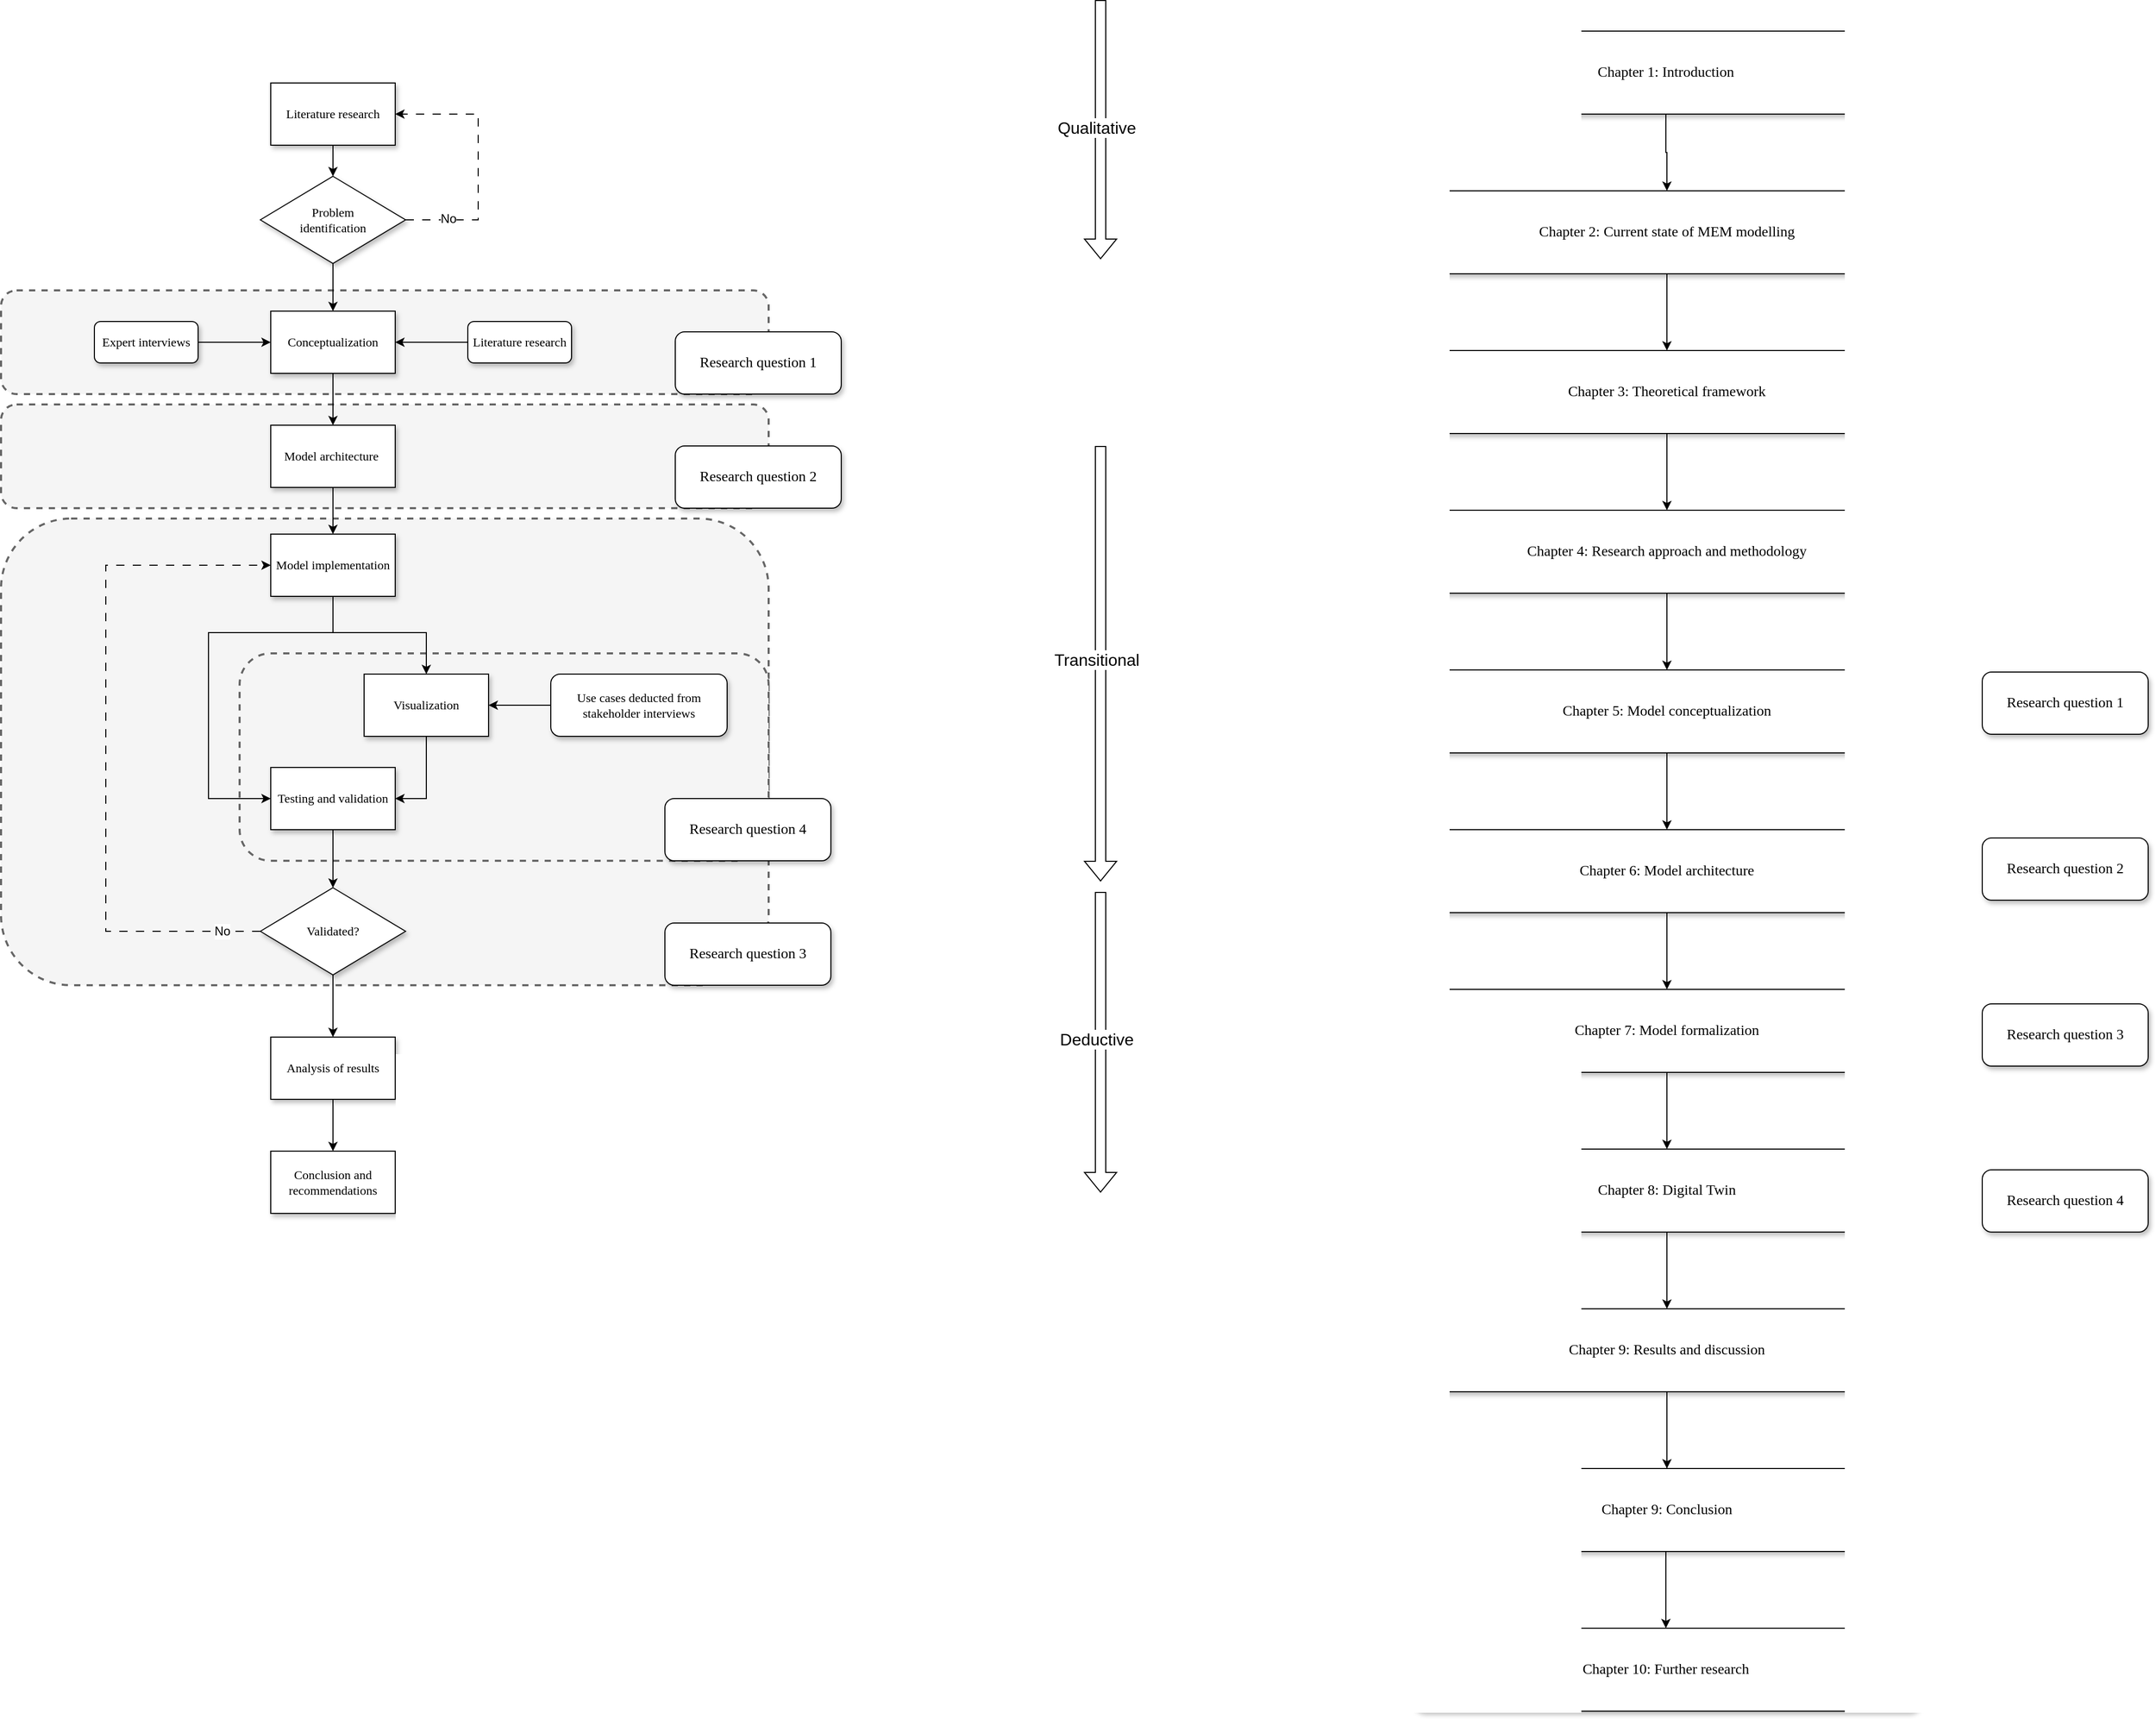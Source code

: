 <mxfile version="24.0.7" type="github" pages="7">
  <diagram name="Chapters" id="edf60f1a-56cd-e834-aa8a-f176f3a09ee4">
    <mxGraphModel dx="1386" dy="1601" grid="1" gridSize="10" guides="1" tooltips="1" connect="1" arrows="1" fold="1" page="1" pageScale="1" pageWidth="1100" pageHeight="850" background="none" math="0" shadow="0">
      <root>
        <mxCell id="0" />
        <mxCell id="1" parent="0" />
        <mxCell id="tJclO1nsjDoBGuYmWMXy-56" value="" style="rounded=1;whiteSpace=wrap;html=1;fillColor=#f5f5f5;fontColor=#333333;strokeColor=#666666;strokeWidth=2;shadow=0;dashed=1;" parent="1" vertex="1">
          <mxGeometry x="680" y="410" width="740" height="450" as="geometry" />
        </mxCell>
        <mxCell id="tJclO1nsjDoBGuYmWMXy-57" value="" style="rounded=1;whiteSpace=wrap;html=1;fillColor=#f5f5f5;fontColor=#333333;strokeColor=#666666;strokeWidth=2;shadow=0;dashed=1;" parent="1" vertex="1">
          <mxGeometry x="910" y="540" width="510" height="200" as="geometry" />
        </mxCell>
        <mxCell id="tJclO1nsjDoBGuYmWMXy-53" value="" style="rounded=1;whiteSpace=wrap;html=1;fillColor=#f5f5f5;fontColor=#333333;strokeColor=#666666;strokeWidth=2;shadow=0;dashed=1;" parent="1" vertex="1">
          <mxGeometry x="680" y="300" width="740" height="100" as="geometry" />
        </mxCell>
        <mxCell id="tJclO1nsjDoBGuYmWMXy-51" value="" style="rounded=1;whiteSpace=wrap;html=1;fillColor=#f5f5f5;fontColor=#333333;strokeColor=#666666;strokeWidth=2;shadow=0;dashed=1;" parent="1" vertex="1">
          <mxGeometry x="680" y="190" width="740" height="100" as="geometry" />
        </mxCell>
        <mxCell id="tJclO1nsjDoBGuYmWMXy-38" style="edgeStyle=orthogonalEdgeStyle;rounded=0;orthogonalLoop=1;jettySize=auto;html=1;entryX=1;entryY=0.5;entryDx=0;entryDy=0;dashed=1;dashPattern=8 8;exitX=1;exitY=0.5;exitDx=0;exitDy=0;fontSize=12;" parent="1" source="tJclO1nsjDoBGuYmWMXy-41" target="tJclO1nsjDoBGuYmWMXy-36" edge="1">
          <mxGeometry relative="1" as="geometry">
            <mxPoint x="1060" y="130" as="sourcePoint" />
            <Array as="points">
              <mxPoint x="1140" y="122" />
              <mxPoint x="1140" y="20" />
            </Array>
          </mxGeometry>
        </mxCell>
        <mxCell id="tJclO1nsjDoBGuYmWMXy-40" value="No" style="edgeLabel;html=1;align=center;verticalAlign=middle;resizable=0;points=[];fontSize=12;" parent="tJclO1nsjDoBGuYmWMXy-38" vertex="1" connectable="0">
          <mxGeometry x="-0.679" y="1" relative="1" as="geometry">
            <mxPoint as="offset" />
          </mxGeometry>
        </mxCell>
        <mxCell id="tJclO1nsjDoBGuYmWMXy-7" style="edgeStyle=orthogonalEdgeStyle;rounded=0;orthogonalLoop=1;jettySize=auto;html=1;entryX=0.5;entryY=0;entryDx=0;entryDy=0;fontSize=12;" parent="1" source="tJclO1nsjDoBGuYmWMXy-1" target="tJclO1nsjDoBGuYmWMXy-6" edge="1">
          <mxGeometry relative="1" as="geometry" />
        </mxCell>
        <mxCell id="tJclO1nsjDoBGuYmWMXy-1" value="Conceptualization" style="rounded=0;whiteSpace=wrap;html=1;shadow=1;labelBackgroundColor=none;strokeWidth=1;fontFamily=Verdana;fontSize=12;align=center;" parent="1" vertex="1">
          <mxGeometry x="940" y="210" width="120" height="60" as="geometry" />
        </mxCell>
        <mxCell id="tJclO1nsjDoBGuYmWMXy-22" value="" style="edgeStyle=orthogonalEdgeStyle;rounded=0;orthogonalLoop=1;jettySize=auto;html=1;fontSize=12;" parent="1" source="tJclO1nsjDoBGuYmWMXy-6" target="tJclO1nsjDoBGuYmWMXy-14" edge="1">
          <mxGeometry relative="1" as="geometry" />
        </mxCell>
        <mxCell id="tJclO1nsjDoBGuYmWMXy-6" value="Model architecture&amp;nbsp;" style="rounded=0;whiteSpace=wrap;html=1;shadow=1;labelBackgroundColor=none;strokeWidth=1;fontFamily=Verdana;fontSize=12;align=center;" parent="1" vertex="1">
          <mxGeometry x="940" y="320" width="120" height="60" as="geometry" />
        </mxCell>
        <mxCell id="tJclO1nsjDoBGuYmWMXy-9" style="edgeStyle=orthogonalEdgeStyle;rounded=0;orthogonalLoop=1;jettySize=auto;html=1;entryX=1;entryY=0.5;entryDx=0;entryDy=0;fontSize=12;" parent="1" source="tJclO1nsjDoBGuYmWMXy-8" target="tJclO1nsjDoBGuYmWMXy-1" edge="1">
          <mxGeometry relative="1" as="geometry" />
        </mxCell>
        <mxCell id="tJclO1nsjDoBGuYmWMXy-8" value="Literature research" style="rounded=1;whiteSpace=wrap;html=1;shadow=1;labelBackgroundColor=none;strokeWidth=1;fontFamily=Verdana;fontSize=12;align=center;" parent="1" vertex="1">
          <mxGeometry x="1130" y="220" width="100" height="40" as="geometry" />
        </mxCell>
        <mxCell id="tJclO1nsjDoBGuYmWMXy-32" style="edgeStyle=orthogonalEdgeStyle;rounded=0;orthogonalLoop=1;jettySize=auto;html=1;entryX=0;entryY=0.5;entryDx=0;entryDy=0;dashed=1;fontSize=12;exitX=0;exitY=0.5;exitDx=0;exitDy=0;dashPattern=8 8;" parent="1" source="tJclO1nsjDoBGuYmWMXy-47" target="tJclO1nsjDoBGuYmWMXy-14" edge="1">
          <mxGeometry relative="1" as="geometry">
            <mxPoint x="910" y="460" as="targetPoint" />
            <mxPoint x="950.098" y="890.059" as="sourcePoint" />
            <Array as="points">
              <mxPoint x="781" y="808" />
              <mxPoint x="781" y="455" />
            </Array>
          </mxGeometry>
        </mxCell>
        <mxCell id="tJclO1nsjDoBGuYmWMXy-33" value="No" style="edgeLabel;html=1;align=center;verticalAlign=middle;resizable=0;points=[];fontSize=12;" parent="tJclO1nsjDoBGuYmWMXy-32" vertex="1" connectable="0">
          <mxGeometry x="-0.888" relative="1" as="geometry">
            <mxPoint as="offset" />
          </mxGeometry>
        </mxCell>
        <mxCell id="tJclO1nsjDoBGuYmWMXy-35" style="edgeStyle=orthogonalEdgeStyle;rounded=0;orthogonalLoop=1;jettySize=auto;html=1;exitX=0.5;exitY=1;exitDx=0;exitDy=0;entryX=0.5;entryY=0;entryDx=0;entryDy=0;fontSize=12;" parent="1" target="tJclO1nsjDoBGuYmWMXy-34" edge="1">
          <mxGeometry relative="1" as="geometry">
            <mxPoint x="1000" y="920" as="sourcePoint" />
          </mxGeometry>
        </mxCell>
        <mxCell id="tJclO1nsjDoBGuYmWMXy-13" value="" style="edgeStyle=orthogonalEdgeStyle;rounded=0;orthogonalLoop=1;jettySize=auto;html=1;fontSize=12;" parent="1" source="tJclO1nsjDoBGuYmWMXy-12" target="tJclO1nsjDoBGuYmWMXy-1" edge="1">
          <mxGeometry relative="1" as="geometry" />
        </mxCell>
        <mxCell id="tJclO1nsjDoBGuYmWMXy-12" value="Expert interviews" style="rounded=1;whiteSpace=wrap;html=1;shadow=1;labelBackgroundColor=none;strokeWidth=1;fontFamily=Verdana;fontSize=12;align=center;" parent="1" vertex="1">
          <mxGeometry x="770" y="220" width="100" height="40" as="geometry" />
        </mxCell>
        <mxCell id="tJclO1nsjDoBGuYmWMXy-23" style="edgeStyle=orthogonalEdgeStyle;rounded=0;orthogonalLoop=1;jettySize=auto;html=1;entryX=0.5;entryY=0;entryDx=0;entryDy=0;fontSize=12;" parent="1" source="tJclO1nsjDoBGuYmWMXy-14" target="tJclO1nsjDoBGuYmWMXy-18" edge="1">
          <mxGeometry relative="1" as="geometry">
            <Array as="points">
              <mxPoint x="1000" y="520" />
              <mxPoint x="1090" y="520" />
            </Array>
          </mxGeometry>
        </mxCell>
        <mxCell id="NG6jBYZI90vvYnXtw836-25" style="edgeStyle=orthogonalEdgeStyle;rounded=0;orthogonalLoop=1;jettySize=auto;html=1;entryX=0;entryY=0.5;entryDx=0;entryDy=0;" parent="1" source="tJclO1nsjDoBGuYmWMXy-14" target="tJclO1nsjDoBGuYmWMXy-16" edge="1">
          <mxGeometry relative="1" as="geometry">
            <Array as="points">
              <mxPoint x="1000" y="520" />
              <mxPoint x="880" y="520" />
              <mxPoint x="880" y="680" />
            </Array>
          </mxGeometry>
        </mxCell>
        <mxCell id="tJclO1nsjDoBGuYmWMXy-14" value="Model implementation" style="rounded=0;whiteSpace=wrap;html=1;shadow=1;labelBackgroundColor=none;strokeWidth=1;fontFamily=Verdana;fontSize=12;align=center;" parent="1" vertex="1">
          <mxGeometry x="940" y="425" width="120" height="60" as="geometry" />
        </mxCell>
        <mxCell id="tJclO1nsjDoBGuYmWMXy-49" style="edgeStyle=orthogonalEdgeStyle;rounded=0;orthogonalLoop=1;jettySize=auto;html=1;entryX=0.5;entryY=0;entryDx=0;entryDy=0;" parent="1" source="tJclO1nsjDoBGuYmWMXy-16" target="tJclO1nsjDoBGuYmWMXy-47" edge="1">
          <mxGeometry relative="1" as="geometry" />
        </mxCell>
        <mxCell id="tJclO1nsjDoBGuYmWMXy-16" value="Testing and validation" style="rounded=0;whiteSpace=wrap;html=1;shadow=1;labelBackgroundColor=none;strokeWidth=1;fontFamily=Verdana;fontSize=12;align=center;" parent="1" vertex="1">
          <mxGeometry x="940" y="650" width="120" height="60" as="geometry" />
        </mxCell>
        <mxCell id="tJclO1nsjDoBGuYmWMXy-26" style="edgeStyle=orthogonalEdgeStyle;rounded=0;orthogonalLoop=1;jettySize=auto;html=1;entryX=1;entryY=0.5;entryDx=0;entryDy=0;fontSize=12;" parent="1" source="tJclO1nsjDoBGuYmWMXy-18" target="tJclO1nsjDoBGuYmWMXy-16" edge="1">
          <mxGeometry relative="1" as="geometry" />
        </mxCell>
        <mxCell id="tJclO1nsjDoBGuYmWMXy-18" value="Visualization" style="rounded=0;whiteSpace=wrap;html=1;shadow=1;labelBackgroundColor=none;strokeWidth=1;fontFamily=Verdana;fontSize=12;align=center;" parent="1" vertex="1">
          <mxGeometry x="1030" y="560" width="120" height="60" as="geometry" />
        </mxCell>
        <mxCell id="tJclO1nsjDoBGuYmWMXy-24" value="" style="edgeStyle=orthogonalEdgeStyle;rounded=0;orthogonalLoop=1;jettySize=auto;html=1;fontSize=12;" parent="1" source="tJclO1nsjDoBGuYmWMXy-20" target="tJclO1nsjDoBGuYmWMXy-18" edge="1">
          <mxGeometry relative="1" as="geometry" />
        </mxCell>
        <mxCell id="tJclO1nsjDoBGuYmWMXy-20" value="Use cases deducted from stakeholder interviews" style="rounded=1;whiteSpace=wrap;html=1;shadow=1;labelBackgroundColor=none;strokeWidth=1;fontFamily=Verdana;fontSize=12;align=center;" parent="1" vertex="1">
          <mxGeometry x="1210" y="560" width="170" height="60" as="geometry" />
        </mxCell>
        <mxCell id="tJclO1nsjDoBGuYmWMXy-48" value="" style="edgeStyle=orthogonalEdgeStyle;rounded=0;orthogonalLoop=1;jettySize=auto;html=1;exitX=0.5;exitY=1;exitDx=0;exitDy=0;" parent="1" source="tJclO1nsjDoBGuYmWMXy-47" target="tJclO1nsjDoBGuYmWMXy-34" edge="1">
          <mxGeometry relative="1" as="geometry">
            <mxPoint x="1000" y="910" as="sourcePoint" />
          </mxGeometry>
        </mxCell>
        <mxCell id="tJclO1nsjDoBGuYmWMXy-43" value="" style="edgeStyle=orthogonalEdgeStyle;rounded=0;orthogonalLoop=1;jettySize=auto;html=1;fontSize=12;" parent="1" source="tJclO1nsjDoBGuYmWMXy-34" target="tJclO1nsjDoBGuYmWMXy-42" edge="1">
          <mxGeometry relative="1" as="geometry" />
        </mxCell>
        <mxCell id="tJclO1nsjDoBGuYmWMXy-34" value="Analysis of results" style="rounded=0;whiteSpace=wrap;html=1;shadow=1;labelBackgroundColor=none;strokeWidth=1;fontFamily=Verdana;fontSize=12;align=center;" parent="1" vertex="1">
          <mxGeometry x="940" y="910" width="120" height="60" as="geometry" />
        </mxCell>
        <mxCell id="tJclO1nsjDoBGuYmWMXy-44" style="edgeStyle=orthogonalEdgeStyle;rounded=0;orthogonalLoop=1;jettySize=auto;html=1;entryX=0.5;entryY=0;entryDx=0;entryDy=0;" parent="1" source="tJclO1nsjDoBGuYmWMXy-36" target="tJclO1nsjDoBGuYmWMXy-41" edge="1">
          <mxGeometry relative="1" as="geometry" />
        </mxCell>
        <mxCell id="tJclO1nsjDoBGuYmWMXy-36" value="Literature research" style="rounded=0;whiteSpace=wrap;html=1;shadow=1;labelBackgroundColor=none;strokeWidth=1;fontFamily=Verdana;fontSize=12;align=center;" parent="1" vertex="1">
          <mxGeometry x="940" y="-10" width="120" height="60" as="geometry" />
        </mxCell>
        <mxCell id="tJclO1nsjDoBGuYmWMXy-46" style="edgeStyle=orthogonalEdgeStyle;rounded=0;orthogonalLoop=1;jettySize=auto;html=1;entryX=0.5;entryY=0;entryDx=0;entryDy=0;" parent="1" source="tJclO1nsjDoBGuYmWMXy-41" target="tJclO1nsjDoBGuYmWMXy-1" edge="1">
          <mxGeometry relative="1" as="geometry" />
        </mxCell>
        <mxCell id="tJclO1nsjDoBGuYmWMXy-41" value="Problem&lt;br style=&quot;font-size: 12px;&quot;&gt;&amp;nbsp;identification&amp;nbsp;" style="rhombus;whiteSpace=wrap;html=1;rounded=0;shadow=1;labelBackgroundColor=none;strokeWidth=1;fontFamily=Verdana;fontSize=12;align=center;" parent="1" vertex="1">
          <mxGeometry x="930" y="80" width="140" height="84" as="geometry" />
        </mxCell>
        <mxCell id="tJclO1nsjDoBGuYmWMXy-42" value="Conclusion and recommendations" style="rounded=0;whiteSpace=wrap;html=1;shadow=1;labelBackgroundColor=none;strokeWidth=1;fontFamily=Verdana;fontSize=12;align=center;" parent="1" vertex="1">
          <mxGeometry x="940" y="1020" width="120" height="60" as="geometry" />
        </mxCell>
        <mxCell id="tJclO1nsjDoBGuYmWMXy-47" value="Validated?" style="rhombus;whiteSpace=wrap;html=1;rounded=0;shadow=1;labelBackgroundColor=none;strokeWidth=1;fontFamily=Verdana;fontSize=12;align=center;" parent="1" vertex="1">
          <mxGeometry x="930" y="766" width="140" height="84" as="geometry" />
        </mxCell>
        <mxCell id="tJclO1nsjDoBGuYmWMXy-59" value="" style="shape=flexArrow;endArrow=classic;html=1;rounded=0;" parent="1" edge="1">
          <mxGeometry width="50" height="50" relative="1" as="geometry">
            <mxPoint x="1740" y="-90" as="sourcePoint" />
            <mxPoint x="1740" y="160" as="targetPoint" />
          </mxGeometry>
        </mxCell>
        <mxCell id="tJclO1nsjDoBGuYmWMXy-60" value="&lt;font style=&quot;font-size: 16px;&quot;&gt;Qualitative&lt;/font&gt;" style="edgeLabel;html=1;align=center;verticalAlign=middle;resizable=0;points=[];" parent="tJclO1nsjDoBGuYmWMXy-59" vertex="1" connectable="0">
          <mxGeometry x="-0.02" y="-4" relative="1" as="geometry">
            <mxPoint as="offset" />
          </mxGeometry>
        </mxCell>
        <mxCell id="tJclO1nsjDoBGuYmWMXy-61" value="" style="shape=flexArrow;endArrow=classic;html=1;rounded=0;" parent="1" edge="1">
          <mxGeometry width="50" height="50" relative="1" as="geometry">
            <mxPoint x="1740" y="340" as="sourcePoint" />
            <mxPoint x="1740" y="760" as="targetPoint" />
          </mxGeometry>
        </mxCell>
        <mxCell id="tJclO1nsjDoBGuYmWMXy-62" value="&lt;font style=&quot;font-size: 16px;&quot;&gt;Transitional&lt;/font&gt;" style="edgeLabel;html=1;align=center;verticalAlign=middle;resizable=0;points=[];" parent="tJclO1nsjDoBGuYmWMXy-61" vertex="1" connectable="0">
          <mxGeometry x="-0.02" y="-4" relative="1" as="geometry">
            <mxPoint as="offset" />
          </mxGeometry>
        </mxCell>
        <mxCell id="tJclO1nsjDoBGuYmWMXy-63" value="" style="shape=flexArrow;endArrow=classic;html=1;rounded=0;" parent="1" edge="1">
          <mxGeometry width="50" height="50" relative="1" as="geometry">
            <mxPoint x="1740" y="770" as="sourcePoint" />
            <mxPoint x="1740" y="1060" as="targetPoint" />
          </mxGeometry>
        </mxCell>
        <mxCell id="tJclO1nsjDoBGuYmWMXy-64" value="&lt;font style=&quot;font-size: 16px;&quot;&gt;Deductive&lt;/font&gt;" style="edgeLabel;html=1;align=center;verticalAlign=middle;resizable=0;points=[];" parent="tJclO1nsjDoBGuYmWMXy-63" vertex="1" connectable="0">
          <mxGeometry x="-0.02" y="-4" relative="1" as="geometry">
            <mxPoint as="offset" />
          </mxGeometry>
        </mxCell>
        <mxCell id="NG6jBYZI90vvYnXtw836-3" value="" style="edgeStyle=orthogonalEdgeStyle;rounded=0;orthogonalLoop=1;jettySize=auto;html=1;fontSize=14;" parent="1" source="NG6jBYZI90vvYnXtw836-1" target="NG6jBYZI90vvYnXtw836-2" edge="1">
          <mxGeometry relative="1" as="geometry" />
        </mxCell>
        <mxCell id="NG6jBYZI90vvYnXtw836-1" value="Chapter 1: Introduction" style="rounded=1;whiteSpace=wrap;html=1;shadow=1;labelBackgroundColor=none;strokeWidth=1;fontFamily=Verdana;fontSize=14;align=center;" parent="1" vertex="1">
          <mxGeometry x="2040" y="-60" width="490" height="80" as="geometry" />
        </mxCell>
        <mxCell id="NG6jBYZI90vvYnXtw836-6" value="" style="edgeStyle=orthogonalEdgeStyle;rounded=0;orthogonalLoop=1;jettySize=auto;html=1;fontSize=14;" parent="1" source="NG6jBYZI90vvYnXtw836-2" target="NG6jBYZI90vvYnXtw836-5" edge="1">
          <mxGeometry relative="1" as="geometry" />
        </mxCell>
        <mxCell id="NG6jBYZI90vvYnXtw836-2" value="Chapter 2: Current state of MEM modelling" style="rounded=1;whiteSpace=wrap;html=1;shadow=1;labelBackgroundColor=none;strokeWidth=1;fontFamily=Verdana;fontSize=14;align=center;" parent="1" vertex="1">
          <mxGeometry x="2041" y="94" width="490" height="80" as="geometry" />
        </mxCell>
        <mxCell id="NG6jBYZI90vvYnXtw836-8" value="" style="edgeStyle=orthogonalEdgeStyle;rounded=0;orthogonalLoop=1;jettySize=auto;html=1;fontSize=14;" parent="1" source="NG6jBYZI90vvYnXtw836-5" target="NG6jBYZI90vvYnXtw836-7" edge="1">
          <mxGeometry relative="1" as="geometry" />
        </mxCell>
        <mxCell id="NG6jBYZI90vvYnXtw836-5" value="Chapter 3: Theoretical framework" style="rounded=1;whiteSpace=wrap;html=1;shadow=1;labelBackgroundColor=none;strokeWidth=1;fontFamily=Verdana;fontSize=14;align=center;" parent="1" vertex="1">
          <mxGeometry x="2041" y="248" width="490" height="80" as="geometry" />
        </mxCell>
        <mxCell id="NG6jBYZI90vvYnXtw836-10" value="" style="edgeStyle=orthogonalEdgeStyle;rounded=0;orthogonalLoop=1;jettySize=auto;html=1;fontSize=14;" parent="1" source="NG6jBYZI90vvYnXtw836-7" target="NG6jBYZI90vvYnXtw836-9" edge="1">
          <mxGeometry relative="1" as="geometry" />
        </mxCell>
        <mxCell id="NG6jBYZI90vvYnXtw836-7" value="Chapter 4: Research approach and methodology" style="rounded=1;whiteSpace=wrap;html=1;shadow=1;labelBackgroundColor=none;strokeWidth=1;fontFamily=Verdana;fontSize=14;align=center;" parent="1" vertex="1">
          <mxGeometry x="2041" y="402" width="490" height="80" as="geometry" />
        </mxCell>
        <mxCell id="NG6jBYZI90vvYnXtw836-12" value="" style="edgeStyle=orthogonalEdgeStyle;rounded=0;orthogonalLoop=1;jettySize=auto;html=1;fontSize=14;" parent="1" source="NG6jBYZI90vvYnXtw836-9" target="NG6jBYZI90vvYnXtw836-11" edge="1">
          <mxGeometry relative="1" as="geometry" />
        </mxCell>
        <mxCell id="NG6jBYZI90vvYnXtw836-9" value="Chapter 5: Model conceptualization" style="rounded=1;whiteSpace=wrap;html=1;shadow=1;labelBackgroundColor=none;strokeWidth=1;fontFamily=Verdana;fontSize=14;align=center;" parent="1" vertex="1">
          <mxGeometry x="2041" y="556" width="490" height="80" as="geometry" />
        </mxCell>
        <mxCell id="NG6jBYZI90vvYnXtw836-14" value="" style="edgeStyle=orthogonalEdgeStyle;rounded=0;orthogonalLoop=1;jettySize=auto;html=1;fontSize=14;" parent="1" source="NG6jBYZI90vvYnXtw836-11" target="NG6jBYZI90vvYnXtw836-13" edge="1">
          <mxGeometry relative="1" as="geometry" />
        </mxCell>
        <mxCell id="NG6jBYZI90vvYnXtw836-11" value="Chapter 6: Model architecture" style="rounded=1;whiteSpace=wrap;html=1;shadow=1;labelBackgroundColor=none;strokeWidth=1;fontFamily=Verdana;fontSize=14;align=center;" parent="1" vertex="1">
          <mxGeometry x="2041" y="710" width="490" height="80" as="geometry" />
        </mxCell>
        <mxCell id="NG6jBYZI90vvYnXtw836-16" value="" style="edgeStyle=orthogonalEdgeStyle;rounded=0;orthogonalLoop=1;jettySize=auto;html=1;fontSize=14;" parent="1" source="NG6jBYZI90vvYnXtw836-13" target="NG6jBYZI90vvYnXtw836-15" edge="1">
          <mxGeometry relative="1" as="geometry" />
        </mxCell>
        <mxCell id="NG6jBYZI90vvYnXtw836-13" value="Chapter 7: Model formalization" style="rounded=1;whiteSpace=wrap;html=1;shadow=1;labelBackgroundColor=none;strokeWidth=1;fontFamily=Verdana;fontSize=14;align=center;" parent="1" vertex="1">
          <mxGeometry x="2041" y="864" width="490" height="80" as="geometry" />
        </mxCell>
        <mxCell id="NG6jBYZI90vvYnXtw836-18" value="" style="edgeStyle=orthogonalEdgeStyle;rounded=0;orthogonalLoop=1;jettySize=auto;html=1;fontSize=14;" parent="1" source="NG6jBYZI90vvYnXtw836-15" target="NG6jBYZI90vvYnXtw836-17" edge="1">
          <mxGeometry relative="1" as="geometry" />
        </mxCell>
        <mxCell id="NG6jBYZI90vvYnXtw836-15" value="Chapter 8: Digital Twin" style="rounded=1;whiteSpace=wrap;html=1;shadow=1;labelBackgroundColor=none;strokeWidth=1;fontFamily=Verdana;fontSize=14;align=center;" parent="1" vertex="1">
          <mxGeometry x="2041" y="1018" width="490" height="80" as="geometry" />
        </mxCell>
        <mxCell id="NG6jBYZI90vvYnXtw836-24" value="" style="edgeStyle=orthogonalEdgeStyle;rounded=0;orthogonalLoop=1;jettySize=auto;html=1;" parent="1" source="NG6jBYZI90vvYnXtw836-17" target="NG6jBYZI90vvYnXtw836-23" edge="1">
          <mxGeometry relative="1" as="geometry" />
        </mxCell>
        <mxCell id="NG6jBYZI90vvYnXtw836-31" value="" style="edgeStyle=orthogonalEdgeStyle;rounded=0;orthogonalLoop=1;jettySize=auto;html=1;" parent="1" source="NG6jBYZI90vvYnXtw836-17" target="NG6jBYZI90vvYnXtw836-30" edge="1">
          <mxGeometry relative="1" as="geometry" />
        </mxCell>
        <mxCell id="NG6jBYZI90vvYnXtw836-17" value="Chapter 9: Results and discussion" style="rounded=1;whiteSpace=wrap;html=1;shadow=1;labelBackgroundColor=none;strokeWidth=1;fontFamily=Verdana;fontSize=14;align=center;" parent="1" vertex="1">
          <mxGeometry x="2041" y="1172" width="490" height="80" as="geometry" />
        </mxCell>
        <mxCell id="NG6jBYZI90vvYnXtw836-19" value="Research question 1" style="rounded=1;whiteSpace=wrap;html=1;shadow=1;labelBackgroundColor=none;strokeWidth=1;fontFamily=Verdana;fontSize=14;align=center;" parent="1" vertex="1">
          <mxGeometry x="2590" y="558" width="160" height="60" as="geometry" />
        </mxCell>
        <mxCell id="NG6jBYZI90vvYnXtw836-20" value="Research question 2" style="rounded=1;whiteSpace=wrap;html=1;shadow=1;labelBackgroundColor=none;strokeWidth=1;fontFamily=Verdana;fontSize=14;align=center;" parent="1" vertex="1">
          <mxGeometry x="2590" y="718" width="160" height="60" as="geometry" />
        </mxCell>
        <mxCell id="NG6jBYZI90vvYnXtw836-21" value="Research question 3" style="rounded=1;whiteSpace=wrap;html=1;shadow=1;labelBackgroundColor=none;strokeWidth=1;fontFamily=Verdana;fontSize=14;align=center;" parent="1" vertex="1">
          <mxGeometry x="2590" y="878" width="160" height="60" as="geometry" />
        </mxCell>
        <mxCell id="NG6jBYZI90vvYnXtw836-22" value="Research question 4" style="rounded=1;whiteSpace=wrap;html=1;shadow=1;labelBackgroundColor=none;strokeWidth=1;fontFamily=Verdana;fontSize=14;align=center;" parent="1" vertex="1">
          <mxGeometry x="2590" y="1038" width="160" height="60" as="geometry" />
        </mxCell>
        <mxCell id="NG6jBYZI90vvYnXtw836-23" value="Chapter 10: Further research" style="rounded=1;whiteSpace=wrap;html=1;shadow=1;labelBackgroundColor=none;strokeWidth=1;fontFamily=Verdana;fontSize=14;align=center;" parent="1" vertex="1">
          <mxGeometry x="2040" y="1480" width="490" height="80" as="geometry" />
        </mxCell>
        <mxCell id="NG6jBYZI90vvYnXtw836-26" value="Research question 1" style="rounded=1;whiteSpace=wrap;html=1;shadow=1;labelBackgroundColor=none;strokeWidth=1;fontFamily=Verdana;fontSize=14;align=center;" parent="1" vertex="1">
          <mxGeometry x="1330" y="230" width="160" height="60" as="geometry" />
        </mxCell>
        <mxCell id="NG6jBYZI90vvYnXtw836-27" value="Research question 2" style="rounded=1;whiteSpace=wrap;html=1;shadow=1;labelBackgroundColor=none;strokeWidth=1;fontFamily=Verdana;fontSize=14;align=center;" parent="1" vertex="1">
          <mxGeometry x="1330" y="340" width="160" height="60" as="geometry" />
        </mxCell>
        <mxCell id="NG6jBYZI90vvYnXtw836-28" value="Research question 3" style="rounded=1;whiteSpace=wrap;html=1;shadow=1;labelBackgroundColor=none;strokeWidth=1;fontFamily=Verdana;fontSize=14;align=center;" parent="1" vertex="1">
          <mxGeometry x="1320" y="800" width="160" height="60" as="geometry" />
        </mxCell>
        <mxCell id="NG6jBYZI90vvYnXtw836-29" value="Research question 4" style="rounded=1;whiteSpace=wrap;html=1;shadow=1;labelBackgroundColor=none;strokeWidth=1;fontFamily=Verdana;fontSize=14;align=center;" parent="1" vertex="1">
          <mxGeometry x="1320" y="680" width="160" height="60" as="geometry" />
        </mxCell>
        <mxCell id="NG6jBYZI90vvYnXtw836-30" value="Chapter 9: Conclusion" style="rounded=1;whiteSpace=wrap;html=1;shadow=1;labelBackgroundColor=none;strokeWidth=1;fontFamily=Verdana;fontSize=14;align=center;" parent="1" vertex="1">
          <mxGeometry x="2041" y="1326" width="490" height="80" as="geometry" />
        </mxCell>
      </root>
    </mxGraphModel>
  </diagram>
  <diagram id="ZyJ0kRKOSs01C274n4K2" name="Model architecture">
    <mxGraphModel dx="3320" dy="1538" grid="1" gridSize="10" guides="1" tooltips="1" connect="1" arrows="1" fold="1" page="1" pageScale="1" pageWidth="850" pageHeight="1100" math="0" shadow="0">
      <root>
        <mxCell id="0" />
        <mxCell id="1" parent="0" />
        <mxCell id="oaU1He6_CLvsL4cnX-EE-1" value="" style="rounded=1;whiteSpace=wrap;html=1;strokeColor=#666666;dashed=1;fillColor=#f5f5f5;fontColor=#333333;strokeWidth=2;" parent="1" vertex="1">
          <mxGeometry x="-50" y="260" width="970" height="700" as="geometry" />
        </mxCell>
        <mxCell id="oaU1He6_CLvsL4cnX-EE-2" value="Fuel cell" style="rounded=0;whiteSpace=wrap;html=1;" parent="1" vertex="1">
          <mxGeometry x="640" y="750" width="120" height="60" as="geometry" />
        </mxCell>
        <mxCell id="oaU1He6_CLvsL4cnX-EE-3" value="PV power" style="rounded=0;whiteSpace=wrap;html=1;" parent="1" vertex="1">
          <mxGeometry x="20" y="350" width="120" height="60" as="geometry" />
        </mxCell>
        <mxCell id="oaU1He6_CLvsL4cnX-EE-86" style="edgeStyle=orthogonalEdgeStyle;rounded=0;orthogonalLoop=1;jettySize=auto;html=1;startArrow=classic;startFill=1;fillColor=#d5e8d4;strokeColor=#82b366;" parent="1" source="oaU1He6_CLvsL4cnX-EE-43" edge="1">
          <mxGeometry relative="1" as="geometry">
            <mxPoint x="390" y="380" as="targetPoint" />
            <Array as="points">
              <mxPoint x="560" y="440" />
              <mxPoint x="560" y="340" />
              <mxPoint x="390" y="340" />
            </Array>
          </mxGeometry>
        </mxCell>
        <mxCell id="oaU1He6_CLvsL4cnX-EE-90" style="edgeStyle=orthogonalEdgeStyle;rounded=0;orthogonalLoop=1;jettySize=auto;html=1;endArrow=none;endFill=0;fillColor=#d5e8d4;strokeColor=#82b366;" parent="1" source="oaU1He6_CLvsL4cnX-EE-43" edge="1">
          <mxGeometry relative="1" as="geometry">
            <mxPoint x="840" y="440" as="targetPoint" />
          </mxGeometry>
        </mxCell>
        <mxCell id="oaU1He6_CLvsL4cnX-EE-43" value="EV batteries" style="rounded=0;whiteSpace=wrap;html=1;" parent="1" vertex="1">
          <mxGeometry x="640" y="410" width="120" height="60" as="geometry" />
        </mxCell>
        <mxCell id="oaU1He6_CLvsL4cnX-EE-98" style="edgeStyle=orthogonalEdgeStyle;rounded=0;orthogonalLoop=1;jettySize=auto;html=1;exitX=0.25;exitY=0;exitDx=0;exitDy=0;endArrow=none;endFill=0;startArrow=classic;startFill=1;fillColor=#d5e8d4;strokeColor=#82b366;" parent="1" source="oaU1He6_CLvsL4cnX-EE-44" edge="1">
          <mxGeometry relative="1" as="geometry">
            <mxPoint x="240" y="380" as="targetPoint" />
            <Array as="points">
              <mxPoint x="320" y="640" />
              <mxPoint x="240" y="640" />
            </Array>
          </mxGeometry>
        </mxCell>
        <mxCell id="oaU1He6_CLvsL4cnX-EE-44" value="Commercial and Residential loads" style="rounded=0;whiteSpace=wrap;html=1;" parent="1" vertex="1">
          <mxGeometry x="290" y="680" width="120" height="60" as="geometry" />
        </mxCell>
        <mxCell id="oaU1He6_CLvsL4cnX-EE-94" style="edgeStyle=orthogonalEdgeStyle;rounded=0;orthogonalLoop=1;jettySize=auto;html=1;entryX=0.5;entryY=0;entryDx=0;entryDy=0;fillColor=#dae8fc;strokeColor=#6c8ebf;" parent="1" source="oaU1He6_CLvsL4cnX-EE-46" target="oaU1He6_CLvsL4cnX-EE-49" edge="1">
          <mxGeometry relative="1" as="geometry" />
        </mxCell>
        <mxCell id="oaU1He6_CLvsL4cnX-EE-46" value="Elektrolyser" style="rounded=0;whiteSpace=wrap;html=1;" parent="1" vertex="1">
          <mxGeometry x="440" y="510" width="120" height="60" as="geometry" />
        </mxCell>
        <mxCell id="oaU1He6_CLvsL4cnX-EE-82" style="edgeStyle=orthogonalEdgeStyle;rounded=0;orthogonalLoop=1;jettySize=auto;html=1;entryX=0.5;entryY=0;entryDx=0;entryDy=0;fillColor=#ffe6cc;strokeColor=#d79b00;" parent="1" source="oaU1He6_CLvsL4cnX-EE-47" target="oaU1He6_CLvsL4cnX-EE-44" edge="1">
          <mxGeometry relative="1" as="geometry" />
        </mxCell>
        <mxCell id="oaU1He6_CLvsL4cnX-EE-47" value="Heat Pumps" style="rounded=0;whiteSpace=wrap;html=1;" parent="1" vertex="1">
          <mxGeometry x="290" y="510" width="120" height="60" as="geometry" />
        </mxCell>
        <mxCell id="oaU1He6_CLvsL4cnX-EE-80" style="edgeStyle=orthogonalEdgeStyle;rounded=0;orthogonalLoop=1;jettySize=auto;html=1;entryX=0.5;entryY=0;entryDx=0;entryDy=0;fillColor=#d5e8d4;strokeColor=#82b366;" parent="1" target="oaU1He6_CLvsL4cnX-EE-46" edge="1">
          <mxGeometry relative="1" as="geometry">
            <mxPoint x="350" y="430" as="targetPoint" />
            <Array as="points">
              <mxPoint x="140" y="380" />
              <mxPoint x="500" y="380" />
            </Array>
            <mxPoint x="140" y="380" as="sourcePoint" />
          </mxGeometry>
        </mxCell>
        <mxCell id="oaU1He6_CLvsL4cnX-EE-95" style="edgeStyle=orthogonalEdgeStyle;rounded=0;orthogonalLoop=1;jettySize=auto;html=1;entryX=0.75;entryY=0;entryDx=0;entryDy=0;fillColor=#d5e8d4;strokeColor=#82b366;" parent="1" source="oaU1He6_CLvsL4cnX-EE-49" target="oaU1He6_CLvsL4cnX-EE-44" edge="1">
          <mxGeometry relative="1" as="geometry" />
        </mxCell>
        <mxCell id="oaU1He6_CLvsL4cnX-EE-115" style="edgeStyle=orthogonalEdgeStyle;rounded=0;orthogonalLoop=1;jettySize=auto;html=1;exitX=0.5;exitY=1;exitDx=0;exitDy=0;entryX=1;entryY=0.25;entryDx=0;entryDy=0;fillColor=#ffe6cc;strokeColor=#d79b00;" parent="1" source="oaU1He6_CLvsL4cnX-EE-49" target="oaU1He6_CLvsL4cnX-EE-44" edge="1">
          <mxGeometry relative="1" as="geometry">
            <Array as="points">
              <mxPoint x="500" y="695" />
            </Array>
          </mxGeometry>
        </mxCell>
        <mxCell id="oaU1He6_CLvsL4cnX-EE-49" value="Hydrogen-based CHP&amp;nbsp;" style="rounded=0;whiteSpace=wrap;html=1;" parent="1" vertex="1">
          <mxGeometry x="440" y="610" width="120" height="60" as="geometry" />
        </mxCell>
        <mxCell id="oaU1He6_CLvsL4cnX-EE-51" value="&lt;font style=&quot;font-size: 15px;&quot;&gt;Thermal and electrical power&lt;/font&gt;" style="shape=note;whiteSpace=wrap;html=1;backgroundOutline=1;darkOpacity=0.05;" parent="1" vertex="1">
          <mxGeometry x="-320" y="90" width="140" height="150" as="geometry" />
        </mxCell>
        <mxCell id="oaU1He6_CLvsL4cnX-EE-52" style="edgeStyle=orthogonalEdgeStyle;rounded=0;orthogonalLoop=1;jettySize=auto;html=1;exitX=0.5;exitY=1;exitDx=0;exitDy=0;" parent="1" source="oaU1He6_CLvsL4cnX-EE-49" target="oaU1He6_CLvsL4cnX-EE-49" edge="1">
          <mxGeometry relative="1" as="geometry" />
        </mxCell>
        <mxCell id="oaU1He6_CLvsL4cnX-EE-81" style="edgeStyle=orthogonalEdgeStyle;rounded=0;orthogonalLoop=1;jettySize=auto;html=1;startArrow=classic;startFill=1;fillColor=#d5e8d4;strokeColor=#82b366;" parent="1" source="oaU1He6_CLvsL4cnX-EE-53" edge="1">
          <mxGeometry relative="1" as="geometry">
            <mxPoint x="290" y="380" as="targetPoint" />
          </mxGeometry>
        </mxCell>
        <mxCell id="oaU1He6_CLvsL4cnX-EE-53" value="Electrical Utility Grid&amp;nbsp;" style="rounded=0;whiteSpace=wrap;html=1;" parent="1" vertex="1">
          <mxGeometry x="230" y="150" width="120" height="60" as="geometry" />
        </mxCell>
        <mxCell id="oaU1He6_CLvsL4cnX-EE-87" style="edgeStyle=orthogonalEdgeStyle;rounded=0;orthogonalLoop=1;jettySize=auto;html=1;entryX=1;entryY=0.5;entryDx=0;entryDy=0;fillColor=#d5e8d4;strokeColor=#82b366;" parent="1" source="oaU1He6_CLvsL4cnX-EE-54" target="oaU1He6_CLvsL4cnX-EE-44" edge="1">
          <mxGeometry relative="1" as="geometry">
            <Array as="points">
              <mxPoint x="840" y="340" />
              <mxPoint x="840" y="710" />
            </Array>
          </mxGeometry>
        </mxCell>
        <mxCell id="oaU1He6_CLvsL4cnX-EE-91" style="edgeStyle=orthogonalEdgeStyle;rounded=0;orthogonalLoop=1;jettySize=auto;html=1;endArrow=none;endFill=0;startArrow=classic;startFill=1;fillColor=#d5e8d4;strokeColor=#82b366;" parent="1" source="oaU1He6_CLvsL4cnX-EE-54" edge="1">
          <mxGeometry relative="1" as="geometry">
            <mxPoint x="560" y="340" as="targetPoint" />
          </mxGeometry>
        </mxCell>
        <mxCell id="oaU1He6_CLvsL4cnX-EE-54" value="Batteries" style="rounded=0;whiteSpace=wrap;html=1;" parent="1" vertex="1">
          <mxGeometry x="640" y="310" width="120" height="60" as="geometry" />
        </mxCell>
        <mxCell id="oaU1He6_CLvsL4cnX-EE-92" style="edgeStyle=elbowEdgeStyle;rounded=0;orthogonalLoop=1;jettySize=auto;html=1;entryX=1;entryY=0.5;entryDx=0;entryDy=0;jumpStyle=arc;fillColor=#dae8fc;strokeColor=#6c8ebf;" parent="1" source="oaU1He6_CLvsL4cnX-EE-55" target="oaU1He6_CLvsL4cnX-EE-46" edge="1">
          <mxGeometry relative="1" as="geometry" />
        </mxCell>
        <mxCell id="oaU1He6_CLvsL4cnX-EE-106" style="edgeStyle=orthogonalEdgeStyle;rounded=0;orthogonalLoop=1;jettySize=auto;html=1;fillColor=#dae8fc;strokeColor=#6c8ebf;" parent="1" source="oaU1He6_CLvsL4cnX-EE-55" edge="1">
          <mxGeometry relative="1" as="geometry">
            <mxPoint x="760" y="780" as="targetPoint" />
            <Array as="points">
              <mxPoint x="1020" y="780" />
            </Array>
          </mxGeometry>
        </mxCell>
        <mxCell id="oaU1He6_CLvsL4cnX-EE-55" value="Hydrogen Utility Grid" style="rounded=0;whiteSpace=wrap;html=1;" parent="1" vertex="1">
          <mxGeometry x="960" y="510" width="120" height="60" as="geometry" />
        </mxCell>
        <mxCell id="oaU1He6_CLvsL4cnX-EE-79" style="edgeStyle=orthogonalEdgeStyle;rounded=0;orthogonalLoop=1;jettySize=auto;html=1;entryX=0.5;entryY=0;entryDx=0;entryDy=0;fillColor=#d5e8d4;strokeColor=#82b366;" parent="1" target="oaU1He6_CLvsL4cnX-EE-47" edge="1">
          <mxGeometry relative="1" as="geometry">
            <Array as="points">
              <mxPoint x="350" y="380" />
            </Array>
            <mxPoint x="350" y="380" as="sourcePoint" />
          </mxGeometry>
        </mxCell>
        <mxCell id="oaU1He6_CLvsL4cnX-EE-101" value="Microgrid and EMS" style="text;html=1;align=center;verticalAlign=middle;resizable=0;points=[];autosize=1;strokeColor=none;fillColor=none;fontStyle=1;fontColor=#999999;" parent="1" vertex="1">
          <mxGeometry x="10" y="880" width="130" height="30" as="geometry" />
        </mxCell>
        <mxCell id="oaU1He6_CLvsL4cnX-EE-105" style="edgeStyle=orthogonalEdgeStyle;rounded=0;orthogonalLoop=1;jettySize=auto;html=1;entryX=1;entryY=0.75;entryDx=0;entryDy=0;fillColor=#d5e8d4;strokeColor=#82b366;" parent="1" target="oaU1He6_CLvsL4cnX-EE-44" edge="1">
          <mxGeometry relative="1" as="geometry">
            <mxPoint x="640" y="780" as="sourcePoint" />
            <Array as="points">
              <mxPoint x="450" y="780" />
              <mxPoint x="450" y="725" />
            </Array>
          </mxGeometry>
        </mxCell>
        <mxCell id="oaU1He6_CLvsL4cnX-EE-110" style="edgeStyle=orthogonalEdgeStyle;rounded=0;orthogonalLoop=1;jettySize=auto;html=1;endArrow=none;endFill=0;startArrow=classic;startFill=1;fillColor=#dae8fc;strokeColor=#6c8ebf;" parent="1" source="oaU1He6_CLvsL4cnX-EE-107" edge="1">
          <mxGeometry relative="1" as="geometry">
            <mxPoint x="1020" y="780" as="targetPoint" />
          </mxGeometry>
        </mxCell>
        <mxCell id="oaU1He6_CLvsL4cnX-EE-111" style="edgeStyle=orthogonalEdgeStyle;rounded=0;orthogonalLoop=1;jettySize=auto;html=1;endArrow=none;endFill=0;fillColor=#d5e8d4;strokeColor=#82b366;" parent="1" source="oaU1He6_CLvsL4cnX-EE-107" edge="1">
          <mxGeometry relative="1" as="geometry">
            <mxPoint x="450" y="780" as="targetPoint" />
          </mxGeometry>
        </mxCell>
        <mxCell id="oaU1He6_CLvsL4cnX-EE-107" value="EV Fuell cell" style="rounded=0;whiteSpace=wrap;html=1;" parent="1" vertex="1">
          <mxGeometry x="640" y="845" width="120" height="60" as="geometry" />
        </mxCell>
        <mxCell id="oaU1He6_CLvsL4cnX-EE-113" style="edgeStyle=orthogonalEdgeStyle;rounded=0;orthogonalLoop=1;jettySize=auto;html=1;entryX=0;entryY=0.25;entryDx=0;entryDy=0;fillColor=#ffe6cc;strokeColor=#d79b00;" parent="1" source="oaU1He6_CLvsL4cnX-EE-112" target="oaU1He6_CLvsL4cnX-EE-44" edge="1">
          <mxGeometry relative="1" as="geometry">
            <Array as="points">
              <mxPoint x="190" y="480" />
              <mxPoint x="190" y="695" />
            </Array>
          </mxGeometry>
        </mxCell>
        <mxCell id="oaU1He6_CLvsL4cnX-EE-112" value="Geothermal power" style="rounded=0;whiteSpace=wrap;html=1;" parent="1" vertex="1">
          <mxGeometry x="20" y="450" width="120" height="60" as="geometry" />
        </mxCell>
        <mxCell id="oaU1He6_CLvsL4cnX-EE-114" style="edgeStyle=orthogonalEdgeStyle;rounded=0;orthogonalLoop=1;jettySize=auto;html=1;fillColor=#d5e8d4;strokeColor=#82b366;exitX=0.25;exitY=1;exitDx=0;exitDy=0;" parent="1" source="oaU1He6_CLvsL4cnX-EE-44" edge="1">
          <mxGeometry relative="1" as="geometry">
            <mxPoint x="290" y="730" as="targetPoint" />
            <Array as="points">
              <mxPoint x="320" y="760" />
              <mxPoint x="270" y="760" />
              <mxPoint x="270" y="730" />
            </Array>
          </mxGeometry>
        </mxCell>
        <mxCell id="oaU1He6_CLvsL4cnX-EE-116" style="edgeStyle=orthogonalEdgeStyle;rounded=0;orthogonalLoop=1;jettySize=auto;html=1;entryX=0;entryY=0.5;entryDx=0;entryDy=0;exitX=0.5;exitY=1;exitDx=0;exitDy=0;fillColor=#ffe6cc;strokeColor=#d79b00;" parent="1" source="oaU1He6_CLvsL4cnX-EE-44" target="oaU1He6_CLvsL4cnX-EE-44" edge="1">
          <mxGeometry relative="1" as="geometry">
            <Array as="points">
              <mxPoint x="350" y="780" />
              <mxPoint x="250" y="780" />
              <mxPoint x="250" y="710" />
            </Array>
          </mxGeometry>
        </mxCell>
      </root>
    </mxGraphModel>
  </diagram>
  <diagram id="P_DjusoZZFqmXKCiZyIm" name="Data cleaning">
    <mxGraphModel dx="2026" dy="1161" grid="1" gridSize="10" guides="1" tooltips="1" connect="1" arrows="1" fold="1" page="1" pageScale="1" pageWidth="850" pageHeight="1100" math="0" shadow="0">
      <root>
        <mxCell id="0" />
        <mxCell id="1" parent="0" />
        <mxCell id="ESs10Zc4WpIzcaTW8T5w-4" value="" style="edgeStyle=orthogonalEdgeStyle;rounded=0;orthogonalLoop=1;jettySize=auto;html=1;" parent="1" source="ESs10Zc4WpIzcaTW8T5w-1" target="ESs10Zc4WpIzcaTW8T5w-3" edge="1">
          <mxGeometry relative="1" as="geometry" />
        </mxCell>
        <mxCell id="ESs10Zc4WpIzcaTW8T5w-1" value="&lt;b&gt;Datasets:&lt;/b&gt; BAG:panden (Buildings),&amp;nbsp;Districts and neighborhoods, Postal codes, Energy-related Enriched BAG, Energy Labels, Building types.&amp;nbsp;" style="shape=cube;whiteSpace=wrap;html=1;boundedLbl=1;backgroundOutline=1;darkOpacity=0.05;darkOpacity2=0.1;" parent="1" vertex="1">
          <mxGeometry x="10" y="300" width="190" height="120" as="geometry" />
        </mxCell>
        <mxCell id="ESs10Zc4WpIzcaTW8T5w-3" value="&lt;b&gt;Merged Shapefile&lt;/b&gt; containing &lt;br&gt;all relevant information for &lt;br&gt;the entities in the optimization case studies&amp;nbsp;(n = 658)&amp;nbsp;&amp;nbsp;" style="shape=cube;whiteSpace=wrap;html=1;boundedLbl=1;backgroundOutline=1;darkOpacity=0.05;darkOpacity2=0.1;" parent="1" vertex="1">
          <mxGeometry x="290" y="300" width="190" height="120" as="geometry" />
        </mxCell>
        <mxCell id="ESs10Zc4WpIzcaTW8T5w-9" style="edgeStyle=orthogonalEdgeStyle;rounded=0;orthogonalLoop=1;jettySize=auto;html=1;" parent="1" source="ESs10Zc4WpIzcaTW8T5w-7" edge="1">
          <mxGeometry relative="1" as="geometry">
            <mxPoint x="245" y="360" as="targetPoint" />
          </mxGeometry>
        </mxCell>
        <mxCell id="ESs10Zc4WpIzcaTW8T5w-7" value="&lt;b&gt;Geoprocesses:&amp;nbsp;&lt;br&gt;&lt;/b&gt;Clip, Spatial joins, Intersections, Type &lt;br&gt;conversions" style="ellipse;whiteSpace=wrap;html=1;" parent="1" vertex="1">
          <mxGeometry x="160" y="440" width="170" height="100" as="geometry" />
        </mxCell>
        <mxCell id="ESs10Zc4WpIzcaTW8T5w-11" style="edgeStyle=orthogonalEdgeStyle;rounded=0;orthogonalLoop=1;jettySize=auto;html=1;" parent="1" source="ESs10Zc4WpIzcaTW8T5w-10" edge="1">
          <mxGeometry relative="1" as="geometry">
            <mxPoint x="245" y="360" as="targetPoint" />
          </mxGeometry>
        </mxCell>
        <mxCell id="ESs10Zc4WpIzcaTW8T5w-10" value="&lt;b&gt;Data Selection: &lt;/b&gt;&lt;br&gt;Removing extraneous &lt;br&gt;entities&amp;nbsp;" style="ellipse;whiteSpace=wrap;html=1;" parent="1" vertex="1">
          <mxGeometry x="160" y="210" width="170" height="70" as="geometry" />
        </mxCell>
        <mxCell id="ESs10Zc4WpIzcaTW8T5w-14" style="edgeStyle=orthogonalEdgeStyle;rounded=0;orthogonalLoop=1;jettySize=auto;html=1;" parent="1" source="ESs10Zc4WpIzcaTW8T5w-12" target="ESs10Zc4WpIzcaTW8T5w-15" edge="1">
          <mxGeometry relative="1" as="geometry">
            <mxPoint x="760" y="360" as="targetPoint" />
          </mxGeometry>
        </mxCell>
        <mxCell id="ESs10Zc4WpIzcaTW8T5w-12" value="SQL queries" style="strokeWidth=2;html=1;shape=mxgraph.flowchart.stored_data;whiteSpace=wrap;" parent="1" vertex="1">
          <mxGeometry x="570" y="330" width="100" height="60" as="geometry" />
        </mxCell>
        <mxCell id="ESs10Zc4WpIzcaTW8T5w-15" value="Categorization:&amp;nbsp;&lt;br&gt;&lt;br&gt;C1: Select * Buildings ...&amp;nbsp; (n =??)&lt;br&gt;&lt;div&gt;&lt;br&gt;&lt;/div&gt;" style="whiteSpace=wrap;html=1;aspect=fixed;" parent="1" vertex="1">
          <mxGeometry x="720" y="280" width="160" height="160" as="geometry" />
        </mxCell>
        <mxCell id="ESs10Zc4WpIzcaTW8T5w-16" style="edgeStyle=orthogonalEdgeStyle;rounded=0;orthogonalLoop=1;jettySize=auto;html=1;entryX=1.014;entryY=0.506;entryDx=0;entryDy=0;entryPerimeter=0;" parent="1" source="ESs10Zc4WpIzcaTW8T5w-12" target="ESs10Zc4WpIzcaTW8T5w-3" edge="1">
          <mxGeometry relative="1" as="geometry" />
        </mxCell>
      </root>
    </mxGraphModel>
  </diagram>
  <diagram id="and1kXvEWKKdUiMWIDga" name="Plannning">
    <mxGraphModel dx="1804" dy="601" grid="1" gridSize="10" guides="1" tooltips="1" connect="1" arrows="1" fold="1" page="1" pageScale="1" pageWidth="850" pageHeight="1100" math="0" shadow="0">
      <root>
        <mxCell id="0" />
        <mxCell id="1" parent="0" />
        <mxCell id="xfooknxqo3r0rzCmVjfL-24" value="&lt;h1&gt;Week 4: CURRENT Implementation RL&lt;/h1&gt;&lt;div style=&quot;font-size: 16px;&quot;&gt;&lt;font style=&quot;font-size: 16px;&quot;&gt;Finish chapters:&lt;/font&gt;&lt;/div&gt;&lt;div style=&quot;font-size: 16px;&quot;&gt;&lt;ul style=&quot;&quot;&gt;&lt;li&gt;&lt;font style=&quot;font-size: 16px;&quot;&gt;Literature Research&lt;/font&gt;&lt;/li&gt;&lt;li&gt;&lt;font style=&quot;font-size: 16px;&quot;&gt;Research Design&amp;nbsp;&lt;/font&gt;&lt;/li&gt;&lt;/ul&gt;&lt;div style=&quot;&quot;&gt;&lt;font style=&quot;font-size: 16px;&quot;&gt;To do&#39;s&amp;nbsp;&lt;/font&gt;&lt;/div&gt;&lt;div style=&quot;&quot;&gt;&lt;font style=&quot;font-size: 16px;&quot;&gt;Work on Implementation, finish framework&lt;/font&gt;&lt;/div&gt;&lt;/div&gt;" style="rounded=0;whiteSpace=wrap;html=1;fillColor=#dae8fc;strokeColor=#6c8ebf;align=center;" vertex="1" parent="1">
          <mxGeometry x="-170" y="150" width="540" height="340" as="geometry" />
        </mxCell>
        <mxCell id="xfooknxqo3r0rzCmVjfL-25" value="&lt;br&gt;&lt;h1&gt;Week 5: Implementation RL&lt;/h1&gt;&lt;div style=&quot;font-size: 16px;&quot;&gt;&lt;br style=&quot;color: rgb(0, 0, 0); font-family: Helvetica; font-style: normal; font-variant-ligatures: normal; font-variant-caps: normal; font-weight: 400; letter-spacing: normal; orphans: 2; text-align: left; text-indent: 0px; text-transform: none; widows: 2; word-spacing: 0px; -webkit-text-stroke-width: 0px; white-space: normal; background-color: rgb(251, 251, 251); text-decoration-thickness: initial; text-decoration-style: initial; text-decoration-color: initial;&quot;&gt;&lt;font style=&quot;font-size: 16px;&quot;&gt;Finish chapters:&lt;/font&gt;&lt;/div&gt;&lt;div style=&quot;font-size: 16px;&quot;&gt;&lt;ul style=&quot;&quot;&gt;&lt;li&gt;&lt;font style=&quot;font-size: 16px;&quot;&gt;Conceptualization&lt;/font&gt;&lt;/li&gt;&lt;li&gt;&lt;font style=&quot;font-size: 16px;&quot;&gt;Model architecture&amp;nbsp;&lt;/font&gt;&lt;/li&gt;&lt;/ul&gt;&lt;div style=&quot;&quot;&gt;&lt;font style=&quot;font-size: 16px;&quot;&gt;To do&#39;s&amp;nbsp;&lt;/font&gt;&lt;/div&gt;&lt;div style=&quot;&quot;&gt;&lt;font style=&quot;font-size: 16px;&quot;&gt;Work on Implementation, connect data&lt;/font&gt;&lt;/div&gt;&lt;/div&gt;" style="rounded=0;whiteSpace=wrap;html=1;fillColor=#f8cecc;strokeColor=#b85450;" vertex="1" parent="1">
          <mxGeometry x="-170" y="490" width="540" height="340" as="geometry" />
        </mxCell>
        <mxCell id="xfooknxqo3r0rzCmVjfL-26" value="&lt;h1&gt;Week 6: Implementation RL&lt;/h1&gt;&lt;div style=&quot;font-size: 16px;&quot;&gt;&lt;div style=&quot;&quot;&gt;Finish chapters:&lt;/div&gt;&lt;div style=&quot;&quot;&gt;&lt;ul&gt;&lt;li&gt;Implementation&lt;/li&gt;&lt;/ul&gt;&lt;div&gt;To do&#39;s&amp;nbsp;&lt;/div&gt;&lt;div&gt;Finish implementation, run tests and validate.&amp;nbsp;&lt;/div&gt;&lt;div&gt;Make Proof of concept ideas and interview set up&lt;/div&gt;&lt;/div&gt;&lt;/div&gt;" style="rounded=0;whiteSpace=wrap;html=1;fillColor=#d5e8d4;strokeColor=#82b366;" vertex="1" parent="1">
          <mxGeometry x="-170" y="830" width="540" height="340" as="geometry" />
        </mxCell>
        <mxCell id="xfooknxqo3r0rzCmVjfL-27" value="&lt;h1&gt;Week 7: Interviews&lt;/h1&gt;&lt;div&gt;&lt;div style=&quot;font-size: 16px;&quot;&gt;Finish chapters:&lt;/div&gt;&lt;div style=&quot;font-size: 16px;&quot;&gt;-&lt;/div&gt;&lt;div style=&quot;font-size: 16px;&quot;&gt;&lt;br&gt;&lt;/div&gt;&lt;div style=&quot;font-size: 16px;&quot;&gt;&lt;div&gt;To do&#39;s&amp;nbsp;&lt;/div&gt;&lt;div&gt;Conduct interviews. Meanwhile document.&amp;nbsp;&lt;/div&gt;&lt;/div&gt;&lt;/div&gt;" style="rounded=0;whiteSpace=wrap;html=1;fillColor=#dae8fc;strokeColor=#6c8ebf;" vertex="1" parent="1">
          <mxGeometry x="-170" y="1170" width="540" height="340" as="geometry" />
        </mxCell>
        <mxCell id="xfooknxqo3r0rzCmVjfL-28" value="&lt;h1&gt;Week 9: Implementation DT&lt;/h1&gt;&lt;h1&gt;+ Analyses / Validation + Expert meeting&lt;/h1&gt;&lt;div&gt;&lt;div style=&quot;font-size: 16px;&quot;&gt;Finish chapters:&lt;/div&gt;&lt;div style=&quot;font-size: 16px;&quot;&gt;&lt;ul&gt;&lt;li&gt;Visualization&lt;/li&gt;&lt;/ul&gt;&lt;div&gt;To do&#39;s&amp;nbsp;&lt;/div&gt;&lt;div&gt;Finish DT&lt;/div&gt;&lt;div&gt;Have expert meeting for feedback (who? Sven?)&lt;/div&gt;&lt;div&gt;Run tests and validate by means of expert meeting&lt;/div&gt;&lt;/div&gt;&lt;/div&gt;" style="rounded=0;whiteSpace=wrap;html=1;fillColor=#fff2cc;strokeColor=#d6b656;" vertex="1" parent="1">
          <mxGeometry x="370" y="150" width="540" height="340" as="geometry" />
        </mxCell>
        <mxCell id="xfooknxqo3r0rzCmVjfL-29" value="&lt;h1&gt;Week 10:&amp;nbsp; Write Report&lt;/h1&gt;&lt;div&gt;&lt;div style=&quot;font-size: 16px;&quot;&gt;Finish chapters:&lt;/div&gt;&lt;div style=&quot;font-size: 16px;&quot;&gt;&lt;ul&gt;&lt;li&gt;Conclusions&lt;/li&gt;&lt;li&gt;Recommendations&lt;/li&gt;&lt;li&gt;Introduction&lt;/li&gt;&lt;li&gt;Abstract&lt;/li&gt;&lt;/ul&gt;&lt;/div&gt;&lt;/div&gt;" style="rounded=0;whiteSpace=wrap;html=1;fillColor=#d5e8d4;strokeColor=#82b366;" vertex="1" parent="1">
          <mxGeometry x="370" y="490" width="540" height="340" as="geometry" />
        </mxCell>
        <mxCell id="xfooknxqo3r0rzCmVjfL-30" value="&lt;h1&gt;Week 11: Peer Review + ESRI Conference&lt;/h1&gt;&lt;div&gt;&lt;div style=&quot;font-size: 16px;&quot;&gt;Finish chapters:&lt;/div&gt;&lt;div style=&quot;font-size: 16px;&quot;&gt;&lt;ul&gt;&lt;li&gt;Conclusions&lt;/li&gt;&lt;li&gt;Recommendations&lt;/li&gt;&lt;li&gt;Introduction&lt;/li&gt;&lt;li&gt;Abstract&lt;/li&gt;&lt;/ul&gt;&lt;/div&gt;&lt;div style=&quot;font-size: 16px;&quot;&gt;&lt;div&gt;To Do&#39;s&lt;/div&gt;&lt;/div&gt;&lt;/div&gt;&lt;div style=&quot;font-size: 16px;&quot;&gt;&lt;font style=&quot;font-size: 16px;&quot;&gt;&lt;b&gt;&lt;i&gt;Arrange peer reviewer for 24/25 April.&lt;/i&gt;&amp;nbsp;&lt;/b&gt;&lt;/font&gt;&lt;/div&gt;" style="rounded=0;whiteSpace=wrap;html=1;fillColor=#dae8fc;strokeColor=#6c8ebf;" vertex="1" parent="1">
          <mxGeometry x="370" y="830" width="540" height="340" as="geometry" />
        </mxCell>
        <mxCell id="xfooknxqo3r0rzCmVjfL-31" value="&lt;h1&gt;Week 12: Deadline&lt;/h1&gt;&lt;div style=&quot;font-size: 16px;&quot;&gt;&lt;font style=&quot;font-size: 16px;&quot;&gt;Process feedback, finalize P4 hand in.&amp;nbsp;&lt;/font&gt;&lt;/div&gt;&lt;div style=&quot;font-size: 16px;&quot;&gt;&lt;font style=&quot;font-size: 16px;&quot;&gt;&lt;br&gt;&lt;/font&gt;&lt;/div&gt;&lt;div style=&quot;font-size: 16px;&quot;&gt;&lt;font style=&quot;font-size: 16px;&quot;&gt;Zachte deadline Woensdag 1 mei&amp;nbsp;&lt;/font&gt;&lt;/div&gt;&lt;div style=&quot;font-size: 16px;&quot;&gt;&lt;font style=&quot;font-size: 16px;&quot;&gt;&lt;font style=&quot;font-size: 16px;&quot;&gt;Harde deadline Vrijdag 3 mei.&lt;/font&gt;&amp;nbsp;&lt;/font&gt;&lt;/div&gt;&lt;div&gt;&lt;br style=&quot;text-align: left;&quot;&gt;&lt;/div&gt;" style="rounded=0;whiteSpace=wrap;html=1;fillColor=#f8cecc;strokeColor=#b85450;" vertex="1" parent="1">
          <mxGeometry x="370" y="1170" width="540" height="340" as="geometry" />
        </mxCell>
        <mxCell id="xfooknxqo3r0rzCmVjfL-32" value="&lt;h1&gt;Week 8: Implementation DT&lt;/h1&gt;&lt;div&gt;&lt;div style=&quot;font-size: 16px;&quot;&gt;Finish chapters:&lt;/div&gt;&lt;div style=&quot;font-size: 16px;&quot;&gt;&lt;ul&gt;&lt;li&gt;Interviews / Visualization&lt;/li&gt;&lt;/ul&gt;&lt;div&gt;To do&#39;s&lt;/div&gt;&lt;div&gt;&amp;nbsp;Implement DT&lt;/div&gt;&lt;/div&gt;&lt;/div&gt;" style="rounded=0;whiteSpace=wrap;html=1;fillColor=#fff2cc;strokeColor=#d6b656;" vertex="1" parent="1">
          <mxGeometry x="-170" y="1510" width="540" height="340" as="geometry" />
        </mxCell>
        <mxCell id="xfooknxqo3r0rzCmVjfL-33" value="&lt;h1&gt;Week 13 - Week 19&amp;nbsp;&lt;/h1&gt;&lt;div style=&quot;font-size: 16px;&quot;&gt;After hand in moment, P4 presentation - preparation.&amp;nbsp;&lt;/div&gt;&lt;div style=&quot;font-size: 16px;&quot;&gt;&lt;br&gt;&lt;/div&gt;&lt;div style=&quot;font-size: 16px;&quot;&gt;P4 Results in feedback and then processing and preparation P5 presentation on the 19th of June.&amp;nbsp;&lt;/div&gt;" style="rounded=0;whiteSpace=wrap;html=1;fillColor=#d5e8d4;strokeColor=#82b366;" vertex="1" parent="1">
          <mxGeometry x="370" y="1510" width="540" height="340" as="geometry" />
        </mxCell>
      </root>
    </mxGraphModel>
  </diagram>
  <diagram id="HffteGRyBQ8poawzGXK6" name="Categorization">
    <mxGraphModel dx="2879" dy="742" grid="1" gridSize="10" guides="1" tooltips="1" connect="1" arrows="1" fold="1" page="1" pageScale="1" pageWidth="850" pageHeight="1100" math="0" shadow="0">
      <root>
        <mxCell id="0" />
        <mxCell id="1" parent="0" />
        <mxCell id="M4TgWn5Az_YsLjM55VS4-6" value="Categorization" style="ellipse;whiteSpace=wrap;html=1;aspect=fixed;" vertex="1" parent="1">
          <mxGeometry x="240" y="200" width="200" height="200" as="geometry" />
        </mxCell>
        <mxCell id="M4TgWn5Az_YsLjM55VS4-7" value="Building Type" style="ellipse;whiteSpace=wrap;html=1;aspect=fixed;" vertex="1" parent="1">
          <mxGeometry x="285" y="50" width="110" height="110" as="geometry" />
        </mxCell>
        <mxCell id="M4TgWn5Az_YsLjM55VS4-8" value="Energy label" style="ellipse;whiteSpace=wrap;html=1;aspect=fixed;" vertex="1" parent="1">
          <mxGeometry x="470" y="220" width="160" height="160" as="geometry" />
        </mxCell>
        <mxCell id="M4TgWn5Az_YsLjM55VS4-9" value="" style="ellipse;whiteSpace=wrap;html=1;aspect=fixed;" vertex="1" parent="1">
          <mxGeometry x="285" y="440" width="110" height="110" as="geometry" />
        </mxCell>
        <mxCell id="M4TgWn5Az_YsLjM55VS4-10" value="" style="ellipse;whiteSpace=wrap;html=1;aspect=fixed;" vertex="1" parent="1">
          <mxGeometry x="90" y="245" width="110" height="110" as="geometry" />
        </mxCell>
        <mxCell id="M4TgWn5Az_YsLjM55VS4-11" value="Mindmap" style="swimlane;startSize=20;horizontal=1;containerType=tree;" vertex="1" parent="1">
          <mxGeometry x="-870" y="800" width="1030" height="410" as="geometry">
            <mxRectangle x="-480" y="710" width="90" height="30" as="alternateBounds" />
          </mxGeometry>
        </mxCell>
        <mxCell id="M4TgWn5Az_YsLjM55VS4-12" value="" style="edgeStyle=entityRelationEdgeStyle;startArrow=none;endArrow=none;segment=10;curved=1;sourcePerimeterSpacing=0;targetPerimeterSpacing=0;rounded=0;" edge="1" parent="M4TgWn5Az_YsLjM55VS4-11" source="M4TgWn5Az_YsLjM55VS4-16" target="M4TgWn5Az_YsLjM55VS4-17">
          <mxGeometry relative="1" as="geometry" />
        </mxCell>
        <mxCell id="M4TgWn5Az_YsLjM55VS4-14" value="" style="edgeStyle=entityRelationEdgeStyle;startArrow=none;endArrow=none;segment=10;curved=1;sourcePerimeterSpacing=0;targetPerimeterSpacing=0;rounded=0;" edge="1" parent="M4TgWn5Az_YsLjM55VS4-11" source="M4TgWn5Az_YsLjM55VS4-16" target="M4TgWn5Az_YsLjM55VS4-19">
          <mxGeometry relative="1" as="geometry" />
        </mxCell>
        <mxCell id="M4TgWn5Az_YsLjM55VS4-86" style="edgeStyle=entityRelationEdgeStyle;rounded=0;orthogonalLoop=1;jettySize=auto;html=1;startArrow=none;endArrow=none;segment=10;curved=1;sourcePerimeterSpacing=0;targetPerimeterSpacing=0;entryX=1;entryY=0.5;entryDx=0;entryDy=0;" edge="1" parent="M4TgWn5Az_YsLjM55VS4-11" source="M4TgWn5Az_YsLjM55VS4-16" target="M4TgWn5Az_YsLjM55VS4-85">
          <mxGeometry relative="1" as="geometry" />
        </mxCell>
        <mxCell id="M4TgWn5Az_YsLjM55VS4-108" style="edgeStyle=entityRelationEdgeStyle;rounded=0;orthogonalLoop=1;jettySize=auto;html=1;startArrow=none;endArrow=none;segment=10;curved=1;sourcePerimeterSpacing=0;targetPerimeterSpacing=0;entryX=1;entryY=0.5;entryDx=0;entryDy=0;" edge="1" parent="M4TgWn5Az_YsLjM55VS4-11" source="M4TgWn5Az_YsLjM55VS4-16" target="M4TgWn5Az_YsLjM55VS4-107">
          <mxGeometry relative="1" as="geometry" />
        </mxCell>
        <mxCell id="M4TgWn5Az_YsLjM55VS4-16" value="&lt;b&gt;Categorization [ID]&lt;/b&gt;" style="ellipse;whiteSpace=wrap;html=1;align=center;treeFolding=1;treeMoving=1;newEdgeStyle={&quot;edgeStyle&quot;:&quot;entityRelationEdgeStyle&quot;,&quot;startArrow&quot;:&quot;none&quot;,&quot;endArrow&quot;:&quot;none&quot;,&quot;segment&quot;:10,&quot;curved&quot;:1,&quot;sourcePerimeterSpacing&quot;:0,&quot;targetPerimeterSpacing&quot;:0};" vertex="1" parent="M4TgWn5Az_YsLjM55VS4-11">
          <mxGeometry x="430" y="240" width="130" height="60" as="geometry" />
        </mxCell>
        <mxCell id="M4TgWn5Az_YsLjM55VS4-17" value="Building Type" style="whiteSpace=wrap;html=1;rounded=1;arcSize=50;align=center;verticalAlign=middle;strokeWidth=1;autosize=1;spacing=4;treeFolding=1;treeMoving=1;newEdgeStyle={&quot;edgeStyle&quot;:&quot;entityRelationEdgeStyle&quot;,&quot;startArrow&quot;:&quot;none&quot;,&quot;endArrow&quot;:&quot;none&quot;,&quot;segment&quot;:10,&quot;curved&quot;:1,&quot;sourcePerimeterSpacing&quot;:0,&quot;targetPerimeterSpacing&quot;:0};" vertex="1" collapsed="1" parent="M4TgWn5Az_YsLjM55VS4-11">
          <mxGeometry x="605" y="155" width="95" height="30" as="geometry" />
        </mxCell>
        <mxCell id="M4TgWn5Az_YsLjM55VS4-19" value="Energy Label" style="whiteSpace=wrap;html=1;rounded=1;arcSize=50;align=center;verticalAlign=middle;strokeWidth=1;autosize=1;spacing=4;treeFolding=1;treeMoving=1;newEdgeStyle={&quot;edgeStyle&quot;:&quot;entityRelationEdgeStyle&quot;,&quot;startArrow&quot;:&quot;none&quot;,&quot;endArrow&quot;:&quot;none&quot;,&quot;segment&quot;:10,&quot;curved&quot;:1,&quot;sourcePerimeterSpacing&quot;:0,&quot;targetPerimeterSpacing&quot;:0};" vertex="1" parent="M4TgWn5Az_YsLjM55VS4-11">
          <mxGeometry x="600" y="300" width="120" height="30" as="geometry" />
        </mxCell>
        <mxCell id="M4TgWn5Az_YsLjM55VS4-33" value="" style="edgeStyle=entityRelationEdgeStyle;startArrow=none;endArrow=none;segment=10;curved=1;sourcePerimeterSpacing=0;targetPerimeterSpacing=0;rounded=0;" edge="1" target="M4TgWn5Az_YsLjM55VS4-34" source="M4TgWn5Az_YsLjM55VS4-17" parent="M4TgWn5Az_YsLjM55VS4-11">
          <mxGeometry relative="1" as="geometry">
            <mxPoint x="380" y="890" as="sourcePoint" />
          </mxGeometry>
        </mxCell>
        <mxCell id="M4TgWn5Az_YsLjM55VS4-34" value="Apartment" style="whiteSpace=wrap;html=1;rounded=1;arcSize=50;align=center;verticalAlign=middle;strokeWidth=1;autosize=1;spacing=4;treeFolding=1;treeMoving=1;newEdgeStyle={&quot;edgeStyle&quot;:&quot;entityRelationEdgeStyle&quot;,&quot;startArrow&quot;:&quot;none&quot;,&quot;endArrow&quot;:&quot;none&quot;,&quot;segment&quot;:10,&quot;curved&quot;:1,&quot;sourcePerimeterSpacing&quot;:0,&quot;targetPerimeterSpacing&quot;:0};" vertex="1" collapsed="1" parent="M4TgWn5Az_YsLjM55VS4-11">
          <mxGeometry x="735" y="60" width="100" height="30" as="geometry" />
        </mxCell>
        <mxCell id="M4TgWn5Az_YsLjM55VS4-35" value="" style="edgeStyle=entityRelationEdgeStyle;startArrow=none;endArrow=none;segment=10;curved=1;sourcePerimeterSpacing=0;targetPerimeterSpacing=0;rounded=0;" edge="1" target="M4TgWn5Az_YsLjM55VS4-36" source="M4TgWn5Az_YsLjM55VS4-17" parent="M4TgWn5Az_YsLjM55VS4-11">
          <mxGeometry relative="1" as="geometry">
            <mxPoint x="410" y="900" as="sourcePoint" />
          </mxGeometry>
        </mxCell>
        <mxCell id="M4TgWn5Az_YsLjM55VS4-36" value="Detached house" style="whiteSpace=wrap;html=1;rounded=1;arcSize=50;align=center;verticalAlign=middle;strokeWidth=1;autosize=1;spacing=4;treeFolding=1;treeMoving=1;newEdgeStyle={&quot;edgeStyle&quot;:&quot;entityRelationEdgeStyle&quot;,&quot;startArrow&quot;:&quot;none&quot;,&quot;endArrow&quot;:&quot;none&quot;,&quot;segment&quot;:10,&quot;curved&quot;:1,&quot;sourcePerimeterSpacing&quot;:0,&quot;targetPerimeterSpacing&quot;:0};" vertex="1" collapsed="1" parent="M4TgWn5Az_YsLjM55VS4-11">
          <mxGeometry x="750" y="100" width="130" height="30" as="geometry" />
        </mxCell>
        <mxCell id="M4TgWn5Az_YsLjM55VS4-38" value="" style="edgeStyle=entityRelationEdgeStyle;startArrow=none;endArrow=none;segment=10;curved=1;sourcePerimeterSpacing=0;targetPerimeterSpacing=0;rounded=0;" edge="1" target="M4TgWn5Az_YsLjM55VS4-39" source="M4TgWn5Az_YsLjM55VS4-17" parent="M4TgWn5Az_YsLjM55VS4-11">
          <mxGeometry relative="1" as="geometry">
            <mxPoint x="410" y="900" as="sourcePoint" />
          </mxGeometry>
        </mxCell>
        <mxCell id="M4TgWn5Az_YsLjM55VS4-39" value="Semi-detached House" style="whiteSpace=wrap;html=1;rounded=1;arcSize=50;align=center;verticalAlign=middle;strokeWidth=1;autosize=1;spacing=4;treeFolding=1;treeMoving=1;newEdgeStyle={&quot;edgeStyle&quot;:&quot;entityRelationEdgeStyle&quot;,&quot;startArrow&quot;:&quot;none&quot;,&quot;endArrow&quot;:&quot;none&quot;,&quot;segment&quot;:10,&quot;curved&quot;:1,&quot;sourcePerimeterSpacing&quot;:0,&quot;targetPerimeterSpacing&quot;:0};" vertex="1" collapsed="1" parent="M4TgWn5Az_YsLjM55VS4-11">
          <mxGeometry x="735" y="180" width="160" height="30" as="geometry" />
        </mxCell>
        <mxCell id="M4TgWn5Az_YsLjM55VS4-40" value="" style="edgeStyle=entityRelationEdgeStyle;startArrow=none;endArrow=none;segment=10;curved=1;sourcePerimeterSpacing=0;targetPerimeterSpacing=0;rounded=0;" edge="1" target="M4TgWn5Az_YsLjM55VS4-41" source="M4TgWn5Az_YsLjM55VS4-17" parent="M4TgWn5Az_YsLjM55VS4-11">
          <mxGeometry relative="1" as="geometry">
            <mxPoint x="410" y="900" as="sourcePoint" />
          </mxGeometry>
        </mxCell>
        <mxCell id="M4TgWn5Az_YsLjM55VS4-41" value="Terraced or Semi-detached house" style="whiteSpace=wrap;html=1;rounded=1;arcSize=50;align=center;verticalAlign=middle;strokeWidth=1;autosize=1;spacing=4;treeFolding=1;treeMoving=1;newEdgeStyle={&quot;edgeStyle&quot;:&quot;entityRelationEdgeStyle&quot;,&quot;startArrow&quot;:&quot;none&quot;,&quot;endArrow&quot;:&quot;none&quot;,&quot;segment&quot;:10,&quot;curved&quot;:1,&quot;sourcePerimeterSpacing&quot;:0,&quot;targetPerimeterSpacing&quot;:0};" vertex="1" collapsed="1" parent="M4TgWn5Az_YsLjM55VS4-11">
          <mxGeometry x="750" y="140" width="230" height="30" as="geometry" />
        </mxCell>
        <mxCell id="M4TgWn5Az_YsLjM55VS4-42" value="" style="edgeStyle=entityRelationEdgeStyle;startArrow=none;endArrow=none;segment=10;curved=1;sourcePerimeterSpacing=0;targetPerimeterSpacing=0;rounded=0;" edge="1" target="M4TgWn5Az_YsLjM55VS4-43" source="M4TgWn5Az_YsLjM55VS4-17" parent="M4TgWn5Az_YsLjM55VS4-11">
          <mxGeometry relative="1" as="geometry">
            <mxPoint x="410" y="900" as="sourcePoint" />
          </mxGeometry>
        </mxCell>
        <mxCell id="M4TgWn5Az_YsLjM55VS4-43" value="Corner House&amp;nbsp;" style="whiteSpace=wrap;html=1;rounded=1;arcSize=50;align=center;verticalAlign=middle;strokeWidth=1;autosize=1;spacing=4;treeFolding=1;treeMoving=1;newEdgeStyle={&quot;edgeStyle&quot;:&quot;entityRelationEdgeStyle&quot;,&quot;startArrow&quot;:&quot;none&quot;,&quot;endArrow&quot;:&quot;none&quot;,&quot;segment&quot;:10,&quot;curved&quot;:1,&quot;sourcePerimeterSpacing&quot;:0,&quot;targetPerimeterSpacing&quot;:0};" vertex="1" collapsed="1" parent="M4TgWn5Az_YsLjM55VS4-11">
          <mxGeometry x="728" y="220" width="120" height="30" as="geometry" />
        </mxCell>
        <mxCell id="M4TgWn5Az_YsLjM55VS4-50" value="" style="edgeStyle=entityRelationEdgeStyle;startArrow=none;endArrow=none;segment=10;curved=1;sourcePerimeterSpacing=0;targetPerimeterSpacing=0;rounded=0;" edge="1" target="M4TgWn5Az_YsLjM55VS4-51" source="M4TgWn5Az_YsLjM55VS4-19" parent="M4TgWn5Az_YsLjM55VS4-11">
          <mxGeometry relative="1" as="geometry">
            <mxPoint x="410" y="900" as="sourcePoint" />
          </mxGeometry>
        </mxCell>
        <mxCell id="M4TgWn5Az_YsLjM55VS4-51" value="[A+++++, A+]" style="whiteSpace=wrap;html=1;rounded=1;arcSize=50;align=center;verticalAlign=middle;strokeWidth=1;autosize=1;spacing=4;treeFolding=1;treeMoving=1;newEdgeStyle={&quot;edgeStyle&quot;:&quot;entityRelationEdgeStyle&quot;,&quot;startArrow&quot;:&quot;none&quot;,&quot;endArrow&quot;:&quot;none&quot;,&quot;segment&quot;:10,&quot;curved&quot;:1,&quot;sourcePerimeterSpacing&quot;:0,&quot;targetPerimeterSpacing&quot;:0};" vertex="1" parent="M4TgWn5Az_YsLjM55VS4-11">
          <mxGeometry x="755" y="280" width="120" height="30" as="geometry" />
        </mxCell>
        <mxCell id="M4TgWn5Az_YsLjM55VS4-52" value="" style="edgeStyle=entityRelationEdgeStyle;startArrow=none;endArrow=none;segment=10;curved=1;sourcePerimeterSpacing=0;targetPerimeterSpacing=0;rounded=0;" edge="1" target="M4TgWn5Az_YsLjM55VS4-53" source="M4TgWn5Az_YsLjM55VS4-19" parent="M4TgWn5Az_YsLjM55VS4-11">
          <mxGeometry relative="1" as="geometry">
            <mxPoint x="410" y="900" as="sourcePoint" />
          </mxGeometry>
        </mxCell>
        <mxCell id="M4TgWn5Az_YsLjM55VS4-53" value="[A,G]" style="whiteSpace=wrap;html=1;rounded=1;arcSize=50;align=center;verticalAlign=middle;strokeWidth=1;autosize=1;spacing=4;treeFolding=1;treeMoving=1;newEdgeStyle={&quot;edgeStyle&quot;:&quot;entityRelationEdgeStyle&quot;,&quot;startArrow&quot;:&quot;none&quot;,&quot;endArrow&quot;:&quot;none&quot;,&quot;segment&quot;:10,&quot;curved&quot;:1,&quot;sourcePerimeterSpacing&quot;:0,&quot;targetPerimeterSpacing&quot;:0};" vertex="1" parent="M4TgWn5Az_YsLjM55VS4-11">
          <mxGeometry x="755" y="320" width="70" height="30" as="geometry" />
        </mxCell>
        <mxCell id="M4TgWn5Az_YsLjM55VS4-58" style="edgeStyle=entityRelationEdgeStyle;rounded=0;orthogonalLoop=1;jettySize=auto;html=1;startArrow=none;endArrow=none;segment=10;curved=1;sourcePerimeterSpacing=0;targetPerimeterSpacing=0;entryX=0;entryY=0.5;entryDx=0;entryDy=0;" edge="1" parent="M4TgWn5Az_YsLjM55VS4-11" source="M4TgWn5Az_YsLjM55VS4-56" target="M4TgWn5Az_YsLjM55VS4-16">
          <mxGeometry relative="1" as="geometry" />
        </mxCell>
        <mxCell id="M4TgWn5Az_YsLjM55VS4-56" value="Year of construction" style="whiteSpace=wrap;html=1;rounded=1;arcSize=50;align=center;verticalAlign=middle;strokeWidth=1;autosize=1;spacing=4;treeFolding=1;treeMoving=1;newEdgeStyle={&quot;edgeStyle&quot;:&quot;entityRelationEdgeStyle&quot;,&quot;startArrow&quot;:&quot;none&quot;,&quot;endArrow&quot;:&quot;none&quot;,&quot;segment&quot;:10,&quot;curved&quot;:1,&quot;sourcePerimeterSpacing&quot;:0,&quot;targetPerimeterSpacing&quot;:0};" vertex="1" parent="M4TgWn5Az_YsLjM55VS4-11">
          <mxGeometry x="245" y="300" width="150" height="30" as="geometry" />
        </mxCell>
        <mxCell id="M4TgWn5Az_YsLjM55VS4-59" value="" style="edgeStyle=entityRelationEdgeStyle;rounded=0;orthogonalLoop=1;jettySize=auto;html=1;startArrow=none;endArrow=none;segment=10;curved=1;sourcePerimeterSpacing=0;targetPerimeterSpacing=0;" edge="1" source="M4TgWn5Az_YsLjM55VS4-56" target="M4TgWn5Az_YsLjM55VS4-60" parent="M4TgWn5Az_YsLjM55VS4-11">
          <mxGeometry relative="1" as="geometry" />
        </mxCell>
        <mxCell id="M4TgWn5Az_YsLjM55VS4-60" value="#" style="whiteSpace=wrap;html=1;rounded=1;arcSize=50;align=center;verticalAlign=middle;strokeWidth=1;autosize=1;spacing=4;treeFolding=1;treeMoving=1;newEdgeStyle={&quot;edgeStyle&quot;:&quot;entityRelationEdgeStyle&quot;,&quot;startArrow&quot;:&quot;none&quot;,&quot;endArrow&quot;:&quot;none&quot;,&quot;segment&quot;:10,&quot;curved&quot;:1,&quot;sourcePerimeterSpacing&quot;:0,&quot;targetPerimeterSpacing&quot;:0};" vertex="1" parent="M4TgWn5Az_YsLjM55VS4-11">
          <mxGeometry x="160" y="345" width="50" height="30" as="geometry" />
        </mxCell>
        <mxCell id="M4TgWn5Az_YsLjM55VS4-85" value="Function&amp;nbsp;" style="whiteSpace=wrap;html=1;rounded=1;arcSize=50;align=center;verticalAlign=middle;strokeWidth=1;autosize=1;spacing=4;treeFolding=1;treeMoving=1;newEdgeStyle={&quot;edgeStyle&quot;:&quot;entityRelationEdgeStyle&quot;,&quot;startArrow&quot;:&quot;none&quot;,&quot;endArrow&quot;:&quot;none&quot;,&quot;segment&quot;:10,&quot;curved&quot;:1,&quot;sourcePerimeterSpacing&quot;:0,&quot;targetPerimeterSpacing&quot;:0};" vertex="1" parent="M4TgWn5Az_YsLjM55VS4-11">
          <mxGeometry x="300" y="160" width="90" height="30" as="geometry" />
        </mxCell>
        <mxCell id="M4TgWn5Az_YsLjM55VS4-89" style="edgeStyle=entityRelationEdgeStyle;rounded=0;orthogonalLoop=1;jettySize=auto;html=1;startArrow=none;endArrow=none;segment=10;curved=1;sourcePerimeterSpacing=0;targetPerimeterSpacing=0;entryX=1;entryY=0.5;entryDx=0;entryDy=0;" edge="1" target="M4TgWn5Az_YsLjM55VS4-90" source="M4TgWn5Az_YsLjM55VS4-85" parent="M4TgWn5Az_YsLjM55VS4-11">
          <mxGeometry relative="1" as="geometry">
            <mxPoint x="220" y="930" as="sourcePoint" />
          </mxGeometry>
        </mxCell>
        <mxCell id="M4TgWn5Az_YsLjM55VS4-90" value="Commercial and Institutional" style="whiteSpace=wrap;html=1;rounded=1;arcSize=50;align=center;verticalAlign=middle;strokeWidth=1;autosize=1;spacing=4;treeFolding=1;treeMoving=1;newEdgeStyle={&quot;edgeStyle&quot;:&quot;entityRelationEdgeStyle&quot;,&quot;startArrow&quot;:&quot;none&quot;,&quot;endArrow&quot;:&quot;none&quot;,&quot;segment&quot;:10,&quot;curved&quot;:1,&quot;sourcePerimeterSpacing&quot;:0,&quot;targetPerimeterSpacing&quot;:0};" vertex="1" parent="M4TgWn5Az_YsLjM55VS4-11">
          <mxGeometry x="55" y="130" width="200" height="30" as="geometry" />
        </mxCell>
        <mxCell id="M4TgWn5Az_YsLjM55VS4-94" style="edgeStyle=entityRelationEdgeStyle;rounded=0;orthogonalLoop=1;jettySize=auto;html=1;startArrow=none;endArrow=none;segment=10;curved=1;sourcePerimeterSpacing=0;targetPerimeterSpacing=0;entryX=1;entryY=0.5;entryDx=0;entryDy=0;" edge="1" target="M4TgWn5Az_YsLjM55VS4-95" source="M4TgWn5Az_YsLjM55VS4-85" parent="M4TgWn5Az_YsLjM55VS4-11">
          <mxGeometry relative="1" as="geometry">
            <mxPoint x="30" y="915" as="sourcePoint" />
          </mxGeometry>
        </mxCell>
        <mxCell id="M4TgWn5Az_YsLjM55VS4-95" value="Industrial and Special&amp;nbsp;" style="whiteSpace=wrap;html=1;rounded=1;arcSize=50;align=center;verticalAlign=middle;strokeWidth=1;autosize=1;spacing=4;treeFolding=1;treeMoving=1;newEdgeStyle={&quot;edgeStyle&quot;:&quot;entityRelationEdgeStyle&quot;,&quot;startArrow&quot;:&quot;none&quot;,&quot;endArrow&quot;:&quot;none&quot;,&quot;segment&quot;:10,&quot;curved&quot;:1,&quot;sourcePerimeterSpacing&quot;:0,&quot;targetPerimeterSpacing&quot;:0};" vertex="1" parent="M4TgWn5Az_YsLjM55VS4-11">
          <mxGeometry x="85" y="170" width="160" height="30" as="geometry" />
        </mxCell>
        <mxCell id="M4TgWn5Az_YsLjM55VS4-101" style="edgeStyle=entityRelationEdgeStyle;rounded=0;orthogonalLoop=1;jettySize=auto;html=1;startArrow=none;endArrow=none;segment=10;curved=1;sourcePerimeterSpacing=0;targetPerimeterSpacing=0;entryX=1;entryY=0.5;entryDx=0;entryDy=0;" edge="1" target="M4TgWn5Az_YsLjM55VS4-102" source="M4TgWn5Az_YsLjM55VS4-85" parent="M4TgWn5Az_YsLjM55VS4-11">
          <mxGeometry relative="1" as="geometry">
            <mxPoint x="-120" y="970" as="sourcePoint" />
          </mxGeometry>
        </mxCell>
        <mxCell id="M4TgWn5Az_YsLjM55VS4-102" value="Residential and Accomodation" style="whiteSpace=wrap;html=1;rounded=1;arcSize=50;align=center;verticalAlign=middle;strokeWidth=1;autosize=1;spacing=4;treeFolding=1;treeMoving=1;newEdgeStyle={&quot;edgeStyle&quot;:&quot;entityRelationEdgeStyle&quot;,&quot;startArrow&quot;:&quot;none&quot;,&quot;endArrow&quot;:&quot;none&quot;,&quot;segment&quot;:10,&quot;curved&quot;:1,&quot;sourcePerimeterSpacing&quot;:0,&quot;targetPerimeterSpacing&quot;:0};" vertex="1" parent="M4TgWn5Az_YsLjM55VS4-11">
          <mxGeometry x="50" y="90" width="210" height="30" as="geometry" />
        </mxCell>
        <mxCell id="M4TgWn5Az_YsLjM55VS4-107" value="Area" style="whiteSpace=wrap;html=1;rounded=1;arcSize=50;align=center;verticalAlign=middle;strokeWidth=1;autosize=1;spacing=4;treeFolding=1;treeMoving=1;newEdgeStyle={&quot;edgeStyle&quot;:&quot;entityRelationEdgeStyle&quot;,&quot;startArrow&quot;:&quot;none&quot;,&quot;endArrow&quot;:&quot;none&quot;,&quot;segment&quot;:10,&quot;curved&quot;:1,&quot;sourcePerimeterSpacing&quot;:0,&quot;targetPerimeterSpacing&quot;:0};" vertex="1" parent="M4TgWn5Az_YsLjM55VS4-11">
          <mxGeometry x="270" y="230" width="70" height="30" as="geometry" />
        </mxCell>
        <mxCell id="M4TgWn5Az_YsLjM55VS4-109" style="edgeStyle=entityRelationEdgeStyle;rounded=0;orthogonalLoop=1;jettySize=auto;html=1;startArrow=none;endArrow=none;segment=10;curved=1;sourcePerimeterSpacing=0;targetPerimeterSpacing=0;entryX=1;entryY=0.5;entryDx=0;entryDy=0;" edge="1" target="M4TgWn5Az_YsLjM55VS4-110" source="M4TgWn5Az_YsLjM55VS4-107" parent="M4TgWn5Az_YsLjM55VS4-11">
          <mxGeometry relative="1" as="geometry">
            <mxPoint x="-370" y="1030" as="sourcePoint" />
          </mxGeometry>
        </mxCell>
        <mxCell id="M4TgWn5Az_YsLjM55VS4-110" value="#" style="whiteSpace=wrap;html=1;rounded=1;arcSize=50;align=center;verticalAlign=middle;strokeWidth=1;autosize=1;spacing=4;treeFolding=1;treeMoving=1;newEdgeStyle={&quot;edgeStyle&quot;:&quot;entityRelationEdgeStyle&quot;,&quot;startArrow&quot;:&quot;none&quot;,&quot;endArrow&quot;:&quot;none&quot;,&quot;segment&quot;:10,&quot;curved&quot;:1,&quot;sourcePerimeterSpacing&quot;:0,&quot;targetPerimeterSpacing&quot;:0};" vertex="1" parent="M4TgWn5Az_YsLjM55VS4-11">
          <mxGeometry x="160" y="255" width="50" height="30" as="geometry" />
        </mxCell>
      </root>
    </mxGraphModel>
  </diagram>
  <diagram id="fsWz96Rw86OD7Kd62Exa" name="Optimization">
    <mxGraphModel dx="4188" dy="1415" grid="0" gridSize="10" guides="1" tooltips="1" connect="1" arrows="1" fold="1" page="0" pageScale="1" pageWidth="850" pageHeight="1100" math="0" shadow="0">
      <root>
        <mxCell id="0" />
        <mxCell id="1" parent="0" />
        <mxCell id="elY4dSQkRPukDRElFY_X-1" value="&lt;font style=&quot;font-size: 18px;&quot;&gt;&lt;b&gt;Objectives:&lt;/b&gt;&lt;br&gt;&lt;ul style=&quot;&quot;&gt;&lt;li style=&quot;&quot;&gt;&lt;font style=&quot;font-size: 18px;&quot;&gt;Minimize the Main Grid Connection&lt;/font&gt;&lt;/li&gt;&lt;li style=&quot;&quot;&gt;&lt;font style=&quot;font-size: 18px;&quot;&gt;Minimize the energy costs&amp;nbsp;&lt;/font&gt;&lt;/li&gt;&lt;li style=&quot;&quot;&gt;&lt;font style=&quot;font-size: 18px;&quot;&gt;Maximize Renewable energy share&lt;b style=&quot;font-weight: bold;&quot;&gt;&amp;nbsp;&amp;nbsp;&lt;/b&gt;&lt;/font&gt;&lt;/li&gt;&lt;/ul&gt;&lt;/font&gt;" style="ellipse;whiteSpace=wrap;html=1;" parent="1" vertex="1">
          <mxGeometry x="-1048" y="-193" width="451" height="165" as="geometry" />
        </mxCell>
        <mxCell id="elY4dSQkRPukDRElFY_X-3" style="edgeStyle=none;curved=1;rounded=0;orthogonalLoop=1;jettySize=auto;html=1;fontSize=12;startSize=8;endSize=8;" parent="1" source="elY4dSQkRPukDRElFY_X-2" target="elY4dSQkRPukDRElFY_X-1" edge="1">
          <mxGeometry relative="1" as="geometry" />
        </mxCell>
        <mxCell id="elY4dSQkRPukDRElFY_X-7" value="" style="edgeStyle=none;curved=1;rounded=0;orthogonalLoop=1;jettySize=auto;html=1;fontSize=12;startSize=8;endSize=8;" parent="1" source="elY4dSQkRPukDRElFY_X-2" target="elY4dSQkRPukDRElFY_X-6" edge="1">
          <mxGeometry relative="1" as="geometry" />
        </mxCell>
        <mxCell id="elY4dSQkRPukDRElFY_X-9" value="" style="edgeStyle=none;curved=1;rounded=0;orthogonalLoop=1;jettySize=auto;html=1;fontSize=12;startSize=8;endSize=8;" parent="1" source="elY4dSQkRPukDRElFY_X-2" target="elY4dSQkRPukDRElFY_X-8" edge="1">
          <mxGeometry relative="1" as="geometry" />
        </mxCell>
        <mxCell id="elY4dSQkRPukDRElFY_X-21" value="" style="edgeStyle=none;curved=1;rounded=0;orthogonalLoop=1;jettySize=auto;html=1;fontSize=12;startSize=8;endSize=8;" parent="1" source="elY4dSQkRPukDRElFY_X-2" target="elY4dSQkRPukDRElFY_X-20" edge="1">
          <mxGeometry relative="1" as="geometry" />
        </mxCell>
        <mxCell id="elY4dSQkRPukDRElFY_X-2" value="&lt;font face=&quot;Verdana&quot; style=&quot;font-size: 20px;&quot;&gt;Multi objective RL&lt;/font&gt;" style="ellipse;whiteSpace=wrap;html=1;" parent="1" vertex="1">
          <mxGeometry x="-289" y="-318" width="451" height="165" as="geometry" />
        </mxCell>
        <mxCell id="elY4dSQkRPukDRElFY_X-4" value="&lt;font face=&quot;Verdana&quot; style=&quot;font-size: 22px;&quot;&gt;Reinforcement Learning&lt;/font&gt;" style="text;html=1;align=center;verticalAlign=middle;whiteSpace=wrap;rounded=0;fontSize=16;" parent="1" vertex="1">
          <mxGeometry x="-56" y="-712" width="471" height="117" as="geometry" />
        </mxCell>
        <mxCell id="elY4dSQkRPukDRElFY_X-6" value="(Deep) Q learning&amp;nbsp;" style="ellipse;whiteSpace=wrap;html=1;" parent="1" vertex="1">
          <mxGeometry x="33" y="-43" width="215" height="133" as="geometry" />
        </mxCell>
        <mxCell id="elY4dSQkRPukDRElFY_X-8" value="Multi Agent RL&amp;nbsp;" style="ellipse;whiteSpace=wrap;html=1;" parent="1" vertex="1">
          <mxGeometry x="222" y="-133" width="202" height="108" as="geometry" />
        </mxCell>
        <mxCell id="elY4dSQkRPukDRElFY_X-59" style="edgeStyle=none;curved=1;rounded=0;orthogonalLoop=1;jettySize=auto;html=1;fontSize=12;startSize=8;endSize=8;" parent="1" source="elY4dSQkRPukDRElFY_X-10" target="elY4dSQkRPukDRElFY_X-2" edge="1">
          <mxGeometry relative="1" as="geometry" />
        </mxCell>
        <mxCell id="elY4dSQkRPukDRElFY_X-10" value="MDP Framework&amp;nbsp;" style="ellipse;whiteSpace=wrap;html=1;" parent="1" vertex="1">
          <mxGeometry x="-421" y="-401" width="233" height="52" as="geometry" />
        </mxCell>
        <mxCell id="elY4dSQkRPukDRElFY_X-11" value="SARSA&amp;nbsp;" style="ellipse;whiteSpace=wrap;html=1;" parent="1" vertex="1">
          <mxGeometry x="-209" y="33" width="233" height="52" as="geometry" />
        </mxCell>
        <mxCell id="elY4dSQkRPukDRElFY_X-12" value="LSPI" style="ellipse;whiteSpace=wrap;html=1;" parent="1" vertex="1">
          <mxGeometry x="-141" y="90" width="233" height="52" as="geometry" />
        </mxCell>
        <mxCell id="elY4dSQkRPukDRElFY_X-13" value="Fitted Q iteration" style="ellipse;whiteSpace=wrap;html=1;" parent="1" vertex="1">
          <mxGeometry x="-62" y="147" width="233" height="52" as="geometry" />
        </mxCell>
        <mxCell id="elY4dSQkRPukDRElFY_X-16" value="&lt;span style=&quot;color: rgb(51, 51, 51); font-size: 18px; text-align: start; background-color: rgb(252, 252, 252);&quot;&gt;&lt;font face=&quot;Verdana&quot;&gt;On the one hand, the recent years have witnessed a rapid proliferation of renewable generation and distributed energy resources (DERs), including solar energy, wind power, energy storage, responsive demands, electric vehicles, and so forth.&lt;/font&gt;&lt;/span&gt;" style="text;html=1;align=center;verticalAlign=middle;whiteSpace=wrap;rounded=0;fontSize=16;" parent="1" vertex="1">
          <mxGeometry x="-113" y="-577" width="580" height="30" as="geometry" />
        </mxCell>
        <mxCell id="elY4dSQkRPukDRElFY_X-60" style="edgeStyle=none;curved=1;rounded=0;orthogonalLoop=1;jettySize=auto;html=1;entryX=0.5;entryY=0;entryDx=0;entryDy=0;fontSize=12;startSize=8;endSize=8;" parent="1" source="elY4dSQkRPukDRElFY_X-17" target="elY4dSQkRPukDRElFY_X-2" edge="1">
          <mxGeometry relative="1" as="geometry" />
        </mxCell>
        <mxCell id="elY4dSQkRPukDRElFY_X-17" value="Model Free" style="ellipse;whiteSpace=wrap;html=1;" parent="1" vertex="1">
          <mxGeometry x="-178" y="-441" width="233" height="52" as="geometry" />
        </mxCell>
        <mxCell id="elY4dSQkRPukDRElFY_X-61" style="edgeStyle=none;curved=1;rounded=0;orthogonalLoop=1;jettySize=auto;html=1;entryX=1;entryY=0;entryDx=0;entryDy=0;fontSize=12;startSize=8;endSize=8;" parent="1" source="elY4dSQkRPukDRElFY_X-18" target="elY4dSQkRPukDRElFY_X-2" edge="1">
          <mxGeometry relative="1" as="geometry" />
        </mxCell>
        <mxCell id="elY4dSQkRPukDRElFY_X-18" value="Value based&amp;nbsp;" style="ellipse;whiteSpace=wrap;html=1;" parent="1" vertex="1">
          <mxGeometry x="15" y="-389" width="233" height="52" as="geometry" />
        </mxCell>
        <mxCell id="elY4dSQkRPukDRElFY_X-19" value="&lt;a href=&quot;https://link.springer.com/chapter/10.101/978-3-031-29724-3_10#Sec9&quot;&gt;Reinforcement Learning for Decision-Making and Control in Power Systems | SpringerLink&lt;/a&gt;" style="text;html=1;align=center;verticalAlign=middle;resizable=0;points=[];autosize=1;strokeColor=none;fillColor=none;fontSize=16;" parent="1" vertex="1">
          <mxGeometry x="-123" y="-635" width="657" height="31" as="geometry" />
        </mxCell>
        <mxCell id="elY4dSQkRPukDRElFY_X-25" value="" style="edgeStyle=none;curved=1;rounded=0;orthogonalLoop=1;jettySize=auto;html=1;fontSize=12;startSize=8;endSize=8;" parent="1" source="elY4dSQkRPukDRElFY_X-20" target="elY4dSQkRPukDRElFY_X-24" edge="1">
          <mxGeometry relative="1" as="geometry" />
        </mxCell>
        <mxCell id="elY4dSQkRPukDRElFY_X-27" value="" style="edgeStyle=none;curved=1;rounded=0;orthogonalLoop=1;jettySize=auto;html=1;fontSize=12;startSize=8;endSize=8;" parent="1" source="elY4dSQkRPukDRElFY_X-20" target="elY4dSQkRPukDRElFY_X-26" edge="1">
          <mxGeometry relative="1" as="geometry" />
        </mxCell>
        <mxCell id="elY4dSQkRPukDRElFY_X-29" value="" style="edgeStyle=none;curved=1;rounded=0;orthogonalLoop=1;jettySize=auto;html=1;fontSize=12;startSize=8;endSize=8;" parent="1" source="elY4dSQkRPukDRElFY_X-20" target="elY4dSQkRPukDRElFY_X-28" edge="1">
          <mxGeometry relative="1" as="geometry" />
        </mxCell>
        <mxCell id="elY4dSQkRPukDRElFY_X-20" value="&lt;font style=&quot;font-size: 18px;&quot;&gt;State Action and Environment&amp;nbsp;&lt;/font&gt;" style="ellipse;whiteSpace=wrap;html=1;" parent="1" vertex="1">
          <mxGeometry x="-720" y="209" width="451" height="165" as="geometry" />
        </mxCell>
        <mxCell id="elY4dSQkRPukDRElFY_X-32" value="" style="edgeStyle=none;curved=1;rounded=0;orthogonalLoop=1;jettySize=auto;html=1;fontSize=12;startSize=8;endSize=8;" parent="1" source="elY4dSQkRPukDRElFY_X-24" target="elY4dSQkRPukDRElFY_X-31" edge="1">
          <mxGeometry relative="1" as="geometry" />
        </mxCell>
        <mxCell id="elY4dSQkRPukDRElFY_X-34" value="" style="edgeStyle=none;curved=1;rounded=0;orthogonalLoop=1;jettySize=auto;html=1;fontSize=12;startSize=8;endSize=8;" parent="1" source="elY4dSQkRPukDRElFY_X-24" target="elY4dSQkRPukDRElFY_X-33" edge="1">
          <mxGeometry relative="1" as="geometry" />
        </mxCell>
        <mxCell id="elY4dSQkRPukDRElFY_X-36" value="" style="edgeStyle=none;curved=1;rounded=0;orthogonalLoop=1;jettySize=auto;html=1;fontSize=12;startSize=8;endSize=8;" parent="1" source="elY4dSQkRPukDRElFY_X-24" target="elY4dSQkRPukDRElFY_X-35" edge="1">
          <mxGeometry relative="1" as="geometry" />
        </mxCell>
        <mxCell id="elY4dSQkRPukDRElFY_X-50" value="" style="edgeStyle=none;curved=1;rounded=0;orthogonalLoop=1;jettySize=auto;html=1;fontSize=12;startSize=8;endSize=8;" parent="1" source="elY4dSQkRPukDRElFY_X-24" target="elY4dSQkRPukDRElFY_X-49" edge="1">
          <mxGeometry relative="1" as="geometry" />
        </mxCell>
        <mxCell id="elY4dSQkRPukDRElFY_X-24" value="DERs" style="ellipse;whiteSpace=wrap;html=1;" parent="1" vertex="1">
          <mxGeometry x="-756" y="561" width="180" height="91" as="geometry" />
        </mxCell>
        <mxCell id="elY4dSQkRPukDRElFY_X-40" style="edgeStyle=none;curved=1;rounded=0;orthogonalLoop=1;jettySize=auto;html=1;fontSize=12;startSize=8;endSize=8;" parent="1" source="elY4dSQkRPukDRElFY_X-26" target="elY4dSQkRPukDRElFY_X-39" edge="1">
          <mxGeometry relative="1" as="geometry" />
        </mxCell>
        <mxCell id="elY4dSQkRPukDRElFY_X-41" style="edgeStyle=none;curved=1;rounded=0;orthogonalLoop=1;jettySize=auto;html=1;entryX=1;entryY=0;entryDx=0;entryDy=0;fontSize=12;startSize=8;endSize=8;" parent="1" source="elY4dSQkRPukDRElFY_X-26" target="elY4dSQkRPukDRElFY_X-38" edge="1">
          <mxGeometry relative="1" as="geometry" />
        </mxCell>
        <mxCell id="elY4dSQkRPukDRElFY_X-42" style="edgeStyle=none;curved=1;rounded=0;orthogonalLoop=1;jettySize=auto;html=1;entryX=1;entryY=0.5;entryDx=0;entryDy=0;fontSize=12;startSize=8;endSize=8;" parent="1" source="elY4dSQkRPukDRElFY_X-26" target="elY4dSQkRPukDRElFY_X-37" edge="1">
          <mxGeometry relative="1" as="geometry" />
        </mxCell>
        <mxCell id="elY4dSQkRPukDRElFY_X-58" value="" style="edgeStyle=none;curved=1;rounded=0;orthogonalLoop=1;jettySize=auto;html=1;fontSize=12;startSize=8;endSize=8;" parent="1" source="elY4dSQkRPukDRElFY_X-26" target="elY4dSQkRPukDRElFY_X-57" edge="1">
          <mxGeometry relative="1" as="geometry" />
        </mxCell>
        <mxCell id="elY4dSQkRPukDRElFY_X-26" value="Loads" style="ellipse;whiteSpace=wrap;html=1;" parent="1" vertex="1">
          <mxGeometry x="-1391" y="708" width="188" height="88" as="geometry" />
        </mxCell>
        <mxCell id="elY4dSQkRPukDRElFY_X-46" style="edgeStyle=none;curved=1;rounded=0;orthogonalLoop=1;jettySize=auto;html=1;entryX=1;entryY=0.5;entryDx=0;entryDy=0;fontSize=12;startSize=8;endSize=8;" parent="1" source="elY4dSQkRPukDRElFY_X-28" target="elY4dSQkRPukDRElFY_X-45" edge="1">
          <mxGeometry relative="1" as="geometry" />
        </mxCell>
        <mxCell id="elY4dSQkRPukDRElFY_X-47" style="edgeStyle=none;curved=1;rounded=0;orthogonalLoop=1;jettySize=auto;html=1;entryX=1;entryY=0.5;entryDx=0;entryDy=0;fontSize=12;startSize=8;endSize=8;" parent="1" source="elY4dSQkRPukDRElFY_X-28" target="elY4dSQkRPukDRElFY_X-44" edge="1">
          <mxGeometry relative="1" as="geometry" />
        </mxCell>
        <mxCell id="elY4dSQkRPukDRElFY_X-48" style="edgeStyle=none;curved=1;rounded=0;orthogonalLoop=1;jettySize=auto;html=1;entryX=1;entryY=1;entryDx=0;entryDy=0;fontSize=12;startSize=8;endSize=8;" parent="1" source="elY4dSQkRPukDRElFY_X-28" target="elY4dSQkRPukDRElFY_X-43" edge="1">
          <mxGeometry relative="1" as="geometry" />
        </mxCell>
        <mxCell id="elY4dSQkRPukDRElFY_X-56" value="" style="edgeStyle=none;curved=1;rounded=0;orthogonalLoop=1;jettySize=auto;html=1;fontSize=12;startSize=8;endSize=8;" parent="1" source="elY4dSQkRPukDRElFY_X-28" target="elY4dSQkRPukDRElFY_X-55" edge="1">
          <mxGeometry relative="1" as="geometry" />
        </mxCell>
        <mxCell id="elY4dSQkRPukDRElFY_X-28" value="Batteries" style="ellipse;whiteSpace=wrap;html=1;" parent="1" vertex="1">
          <mxGeometry x="-1097" y="335" width="186" height="90" as="geometry" />
        </mxCell>
        <mxCell id="elY4dSQkRPukDRElFY_X-31" value="State:&amp;nbsp;" style="ellipse;whiteSpace=wrap;html=1;" parent="1" vertex="1">
          <mxGeometry x="-932" y="762" width="180" height="91" as="geometry" />
        </mxCell>
        <mxCell id="elY4dSQkRPukDRElFY_X-33" value="Action:&amp;nbsp;" style="ellipse;whiteSpace=wrap;html=1;" parent="1" vertex="1">
          <mxGeometry x="-728" y="800" width="180" height="91" as="geometry" />
        </mxCell>
        <mxCell id="elY4dSQkRPukDRElFY_X-35" value="Environment" style="ellipse;whiteSpace=wrap;html=1;" parent="1" vertex="1">
          <mxGeometry x="-537" y="743" width="180" height="91" as="geometry" />
        </mxCell>
        <mxCell id="elY4dSQkRPukDRElFY_X-37" value="&lt;ul style=&quot;border: 0px solid rgb(227, 227, 227); box-sizing: border-box; --tw-border-spacing-x: 0; --tw-border-spacing-y: 0; --tw-translate-x: 0; --tw-translate-y: 0; --tw-rotate: 0; --tw-skew-x: 0; --tw-skew-y: 0; --tw-scale-x: 1; --tw-scale-y: 1; --tw-pan-x: ; --tw-pan-y: ; --tw-pinch-zoom: ; --tw-scroll-snap-strictness: proximity; --tw-gradient-from-position: ; --tw-gradient-via-position: ; --tw-gradient-to-position: ; --tw-ordinal: ; --tw-slashed-zero: ; --tw-numeric-figure: ; --tw-numeric-spacing: ; --tw-numeric-fraction: ; --tw-ring-inset: ; --tw-ring-offset-width: 0px; --tw-ring-offset-color: #fff; --tw-ring-color: rgba(69,89,164,.5); --tw-ring-offset-shadow: 0 0 transparent; --tw-ring-shadow: 0 0 transparent; --tw-shadow: 0 0 transparent; --tw-shadow-colored: 0 0 transparent; --tw-blur: ; --tw-brightness: ; --tw-contrast: ; --tw-grayscale: ; --tw-hue-rotate: ; --tw-invert: ; --tw-saturate: ; --tw-sepia: ; --tw-drop-shadow: ; --tw-backdrop-blur: ; --tw-backdrop-brightness: ; --tw-backdrop-contrast: ; --tw-backdrop-grayscale: ; --tw-backdrop-hue-rotate: ; --tw-backdrop-invert: ; --tw-backdrop-opacity: ; --tw-backdrop-saturate: ; --tw-backdrop-sepia: ; list-style-position: initial; list-style-image: initial; margin: 0px 0px 0px 1rem; padding: 0px; display: flex; flex-direction: column; color: rgb(13, 13, 13); font-family: Söhne, ui-sans-serif, system-ui, -apple-system, &amp;quot;Segoe UI&amp;quot;, Roboto, Ubuntu, Cantarell, &amp;quot;Noto Sans&amp;quot;, sans-serif, &amp;quot;Helvetica Neue&amp;quot;, Arial, &amp;quot;Apple Color Emoji&amp;quot;, &amp;quot;Segoe UI Emoji&amp;quot;, &amp;quot;Segoe UI Symbol&amp;quot;, &amp;quot;Noto Color Emoji&amp;quot;; font-size: 16px; white-space-collapse: preserve;&quot;&gt;&lt;li style=&quot;border: 0px solid rgb(227, 227, 227); box-sizing: border-box; --tw-border-spacing-x: 0; --tw-border-spacing-y: 0; --tw-translate-x: 0; --tw-translate-y: 0; --tw-rotate: 0; --tw-skew-x: 0; --tw-skew-y: 0; --tw-scale-x: 1; --tw-scale-y: 1; --tw-pan-x: ; --tw-pan-y: ; --tw-pinch-zoom: ; --tw-scroll-snap-strictness: proximity; --tw-gradient-from-position: ; --tw-gradient-via-position: ; --tw-gradient-to-position: ; --tw-ordinal: ; --tw-slashed-zero: ; --tw-numeric-figure: ; --tw-numeric-spacing: ; --tw-numeric-fraction: ; --tw-ring-inset: ; --tw-ring-offset-width: 0px; --tw-ring-offset-color: #fff; --tw-ring-color: rgba(69,89,164,.5); --tw-ring-offset-shadow: 0 0 transparent; --tw-ring-shadow: 0 0 transparent; --tw-shadow: 0 0 transparent; --tw-shadow-colored: 0 0 transparent; --tw-blur: ; --tw-brightness: ; --tw-contrast: ; --tw-grayscale: ; --tw-hue-rotate: ; --tw-invert: ; --tw-saturate: ; --tw-sepia: ; --tw-drop-shadow: ; --tw-backdrop-blur: ; --tw-backdrop-brightness: ; --tw-backdrop-contrast: ; --tw-backdrop-grayscale: ; --tw-backdrop-hue-rotate: ; --tw-backdrop-invert: ; --tw-backdrop-opacity: ; --tw-backdrop-saturate: ; --tw-backdrop-sepia: ; margin: 0px; padding-left: 0.375em; display: block; min-height: 28px;&quot;&gt;&lt;br&gt;&lt;/li&gt;&lt;li style=&quot;border: 0px solid rgb(227, 227, 227); box-sizing: border-box; --tw-border-spacing-x: 0; --tw-border-spacing-y: 0; --tw-translate-x: 0; --tw-translate-y: 0; --tw-rotate: 0; --tw-skew-x: 0; --tw-skew-y: 0; --tw-scale-x: 1; --tw-scale-y: 1; --tw-pan-x: ; --tw-pan-y: ; --tw-pinch-zoom: ; --tw-scroll-snap-strictness: proximity; --tw-gradient-from-position: ; --tw-gradient-via-position: ; --tw-gradient-to-position: ; --tw-ordinal: ; --tw-slashed-zero: ; --tw-numeric-figure: ; --tw-numeric-spacing: ; --tw-numeric-fraction: ; --tw-ring-inset: ; --tw-ring-offset-width: 0px; --tw-ring-offset-color: #fff; --tw-ring-color: rgba(69,89,164,.5); --tw-ring-offset-shadow: 0 0 transparent; --tw-ring-shadow: 0 0 transparent; --tw-shadow: 0 0 transparent; --tw-shadow-colored: 0 0 transparent; --tw-blur: ; --tw-brightness: ; --tw-contrast: ; --tw-grayscale: ; --tw-hue-rotate: ; --tw-invert: ; --tw-saturate: ; --tw-sepia: ; --tw-drop-shadow: ; --tw-backdrop-blur: ; --tw-backdrop-brightness: ; --tw-backdrop-contrast: ; --tw-backdrop-grayscale: ; --tw-backdrop-hue-rotate: ; --tw-backdrop-invert: ; --tw-backdrop-opacity: ; --tw-backdrop-saturate: ; --tw-backdrop-sepia: ; margin: 0px; padding-left: 0.375em; display: block; min-height: 28px;&quot;&gt;Energy demand; &lt;span style=&quot;background-color: initial;&quot;&gt;The current energy consumption requirements of the loads.&lt;/span&gt;&lt;/li&gt;&lt;/ul&gt;&lt;ul style=&quot;border: 0px solid rgb(227, 227, 227); box-sizing: border-box; --tw-border-spacing-x: 0; --tw-border-spacing-y: 0; --tw-translate-x: 0; --tw-translate-y: 0; --tw-rotate: 0; --tw-skew-x: 0; --tw-skew-y: 0; --tw-scale-x: 1; --tw-scale-y: 1; --tw-pan-x: ; --tw-pan-y: ; --tw-pinch-zoom: ; --tw-scroll-snap-strictness: proximity; --tw-gradient-from-position: ; --tw-gradient-via-position: ; --tw-gradient-to-position: ; --tw-ordinal: ; --tw-slashed-zero: ; --tw-numeric-figure: ; --tw-numeric-spacing: ; --tw-numeric-fraction: ; --tw-ring-inset: ; --tw-ring-offset-width: 0px; --tw-ring-offset-color: #fff; --tw-ring-color: rgba(69,89,164,.5); --tw-ring-offset-shadow: 0 0 transparent; --tw-ring-shadow: 0 0 transparent; --tw-shadow: 0 0 transparent; --tw-shadow-colored: 0 0 transparent; --tw-blur: ; --tw-brightness: ; --tw-contrast: ; --tw-grayscale: ; --tw-hue-rotate: ; --tw-invert: ; --tw-saturate: ; --tw-sepia: ; --tw-drop-shadow: ; --tw-backdrop-blur: ; --tw-backdrop-brightness: ; --tw-backdrop-contrast: ; --tw-backdrop-grayscale: ; --tw-backdrop-hue-rotate: ; --tw-backdrop-invert: ; --tw-backdrop-opacity: ; --tw-backdrop-saturate: ; --tw-backdrop-sepia: ; list-style-position: initial; list-style-image: initial; margin: 0px 0px 0px 1rem; padding: 0px; display: flex; flex-direction: column; color: rgb(13, 13, 13); font-family: Söhne, ui-sans-serif, system-ui, -apple-system, &amp;quot;Segoe UI&amp;quot;, Roboto, Ubuntu, Cantarell, &amp;quot;Noto Sans&amp;quot;, sans-serif, &amp;quot;Helvetica Neue&amp;quot;, Arial, &amp;quot;Apple Color Emoji&amp;quot;, &amp;quot;Segoe UI Emoji&amp;quot;, &amp;quot;Segoe UI Symbol&amp;quot;, &amp;quot;Noto Color Emoji&amp;quot;; font-size: 16px; white-space-collapse: preserve;&quot;&gt;&lt;li style=&quot;border: 0px solid rgb(227, 227, 227); box-sizing: border-box; --tw-border-spacing-x: 0; --tw-border-spacing-y: 0; --tw-translate-x: 0; --tw-translate-y: 0; --tw-rotate: 0; --tw-skew-x: 0; --tw-skew-y: 0; --tw-scale-x: 1; --tw-scale-y: 1; --tw-pan-x: ; --tw-pan-y: ; --tw-pinch-zoom: ; --tw-scroll-snap-strictness: proximity; --tw-gradient-from-position: ; --tw-gradient-via-position: ; --tw-gradient-to-position: ; --tw-ordinal: ; --tw-slashed-zero: ; --tw-numeric-figure: ; --tw-numeric-spacing: ; --tw-numeric-fraction: ; --tw-ring-inset: ; --tw-ring-offset-width: 0px; --tw-ring-offset-color: #fff; --tw-ring-color: rgba(69,89,164,.5); --tw-ring-offset-shadow: 0 0 transparent; --tw-ring-shadow: 0 0 transparent; --tw-shadow: 0 0 transparent; --tw-shadow-colored: 0 0 transparent; --tw-blur: ; --tw-brightness: ; --tw-contrast: ; --tw-grayscale: ; --tw-hue-rotate: ; --tw-invert: ; --tw-saturate: ; --tw-sepia: ; --tw-drop-shadow: ; --tw-backdrop-blur: ; --tw-backdrop-brightness: ; --tw-backdrop-contrast: ; --tw-backdrop-grayscale: ; --tw-backdrop-hue-rotate: ; --tw-backdrop-invert: ; --tw-backdrop-opacity: ; --tw-backdrop-saturate: ; --tw-backdrop-sepia: ; margin: 0px; padding-left: 0.375em; display: block; min-height: 28px;&quot;&gt;Energy source dependency: Include information about which energy resources the load is currently connected to or dependent on for its energy supply. This could involve binary indicators for each available energy resource (e.g., grid, PV panels, wind turbine, batteries, etc.) to signify whether the load is connected to them or not.&lt;/li&gt;&lt;li style=&quot;border: 0px solid rgb(227, 227, 227); box-sizing: border-box; --tw-border-spacing-x: 0; --tw-border-spacing-y: 0; --tw-translate-x: 0; --tw-translate-y: 0; --tw-rotate: 0; --tw-skew-x: 0; --tw-skew-y: 0; --tw-scale-x: 1; --tw-scale-y: 1; --tw-pan-x: ; --tw-pan-y: ; --tw-pinch-zoom: ; --tw-scroll-snap-strictness: proximity; --tw-gradient-from-position: ; --tw-gradient-via-position: ; --tw-gradient-to-position: ; --tw-ordinal: ; --tw-slashed-zero: ; --tw-numeric-figure: ; --tw-numeric-spacing: ; --tw-numeric-fraction: ; --tw-ring-inset: ; --tw-ring-offset-width: 0px; --tw-ring-offset-color: #fff; --tw-ring-color: rgba(69,89,164,.5); --tw-ring-offset-shadow: 0 0 transparent; --tw-ring-shadow: 0 0 transparent; --tw-shadow: 0 0 transparent; --tw-shadow-colored: 0 0 transparent; --tw-blur: ; --tw-brightness: ; --tw-contrast: ; --tw-grayscale: ; --tw-hue-rotate: ; --tw-invert: ; --tw-saturate: ; --tw-sepia: ; --tw-drop-shadow: ; --tw-backdrop-blur: ; --tw-backdrop-brightness: ; --tw-backdrop-contrast: ; --tw-backdrop-grayscale: ; --tw-backdrop-hue-rotate: ; --tw-backdrop-invert: ; --tw-backdrop-opacity: ; --tw-backdrop-saturate: ; --tw-backdrop-sepia: ; margin: 0px; padding-left: 0.375em; display: block; min-height: 28px;&quot;&gt;&lt;br&gt;&lt;/li&gt;&lt;li style=&quot;border: 0px solid rgb(227, 227, 227); box-sizing: border-box; --tw-border-spacing-x: 0; --tw-border-spacing-y: 0; --tw-translate-x: 0; --tw-translate-y: 0; --tw-rotate: 0; --tw-skew-x: 0; --tw-skew-y: 0; --tw-scale-x: 1; --tw-scale-y: 1; --tw-pan-x: ; --tw-pan-y: ; --tw-pinch-zoom: ; --tw-scroll-snap-strictness: proximity; --tw-gradient-from-position: ; --tw-gradient-via-position: ; --tw-gradient-to-position: ; --tw-ordinal: ; --tw-slashed-zero: ; --tw-numeric-figure: ; --tw-numeric-spacing: ; --tw-numeric-fraction: ; --tw-ring-inset: ; --tw-ring-offset-width: 0px; --tw-ring-offset-color: #fff; --tw-ring-color: rgba(69,89,164,.5); --tw-ring-offset-shadow: 0 0 transparent; --tw-ring-shadow: 0 0 transparent; --tw-shadow: 0 0 transparent; --tw-shadow-colored: 0 0 transparent; --tw-blur: ; --tw-brightness: ; --tw-contrast: ; --tw-grayscale: ; --tw-hue-rotate: ; --tw-invert: ; --tw-saturate: ; --tw-sepia: ; --tw-drop-shadow: ; --tw-backdrop-blur: ; --tw-backdrop-brightness: ; --tw-backdrop-contrast: ; --tw-backdrop-grayscale: ; --tw-backdrop-hue-rotate: ; --tw-backdrop-invert: ; --tw-backdrop-opacity: ; --tw-backdrop-saturate: ; --tw-backdrop-sepia: ; margin: 0px; padding-left: 0.375em; display: block; min-height: 28px;&quot;&gt;Energy exchange partners: If the load is engaged in energy exchange with other components in the microgrid, include information about the energy exchange partners. For instance, if the load is receiving energy from or supplying energy to specific DERs or storage systems, represent these relationships in the state.&lt;/li&gt;&lt;li style=&quot;border: 0px solid rgb(227, 227, 227); box-sizing: border-box; --tw-border-spacing-x: 0; --tw-border-spacing-y: 0; --tw-translate-x: 0; --tw-translate-y: 0; --tw-rotate: 0; --tw-skew-x: 0; --tw-skew-y: 0; --tw-scale-x: 1; --tw-scale-y: 1; --tw-pan-x: ; --tw-pan-y: ; --tw-pinch-zoom: ; --tw-scroll-snap-strictness: proximity; --tw-gradient-from-position: ; --tw-gradient-via-position: ; --tw-gradient-to-position: ; --tw-ordinal: ; --tw-slashed-zero: ; --tw-numeric-figure: ; --tw-numeric-spacing: ; --tw-numeric-fraction: ; --tw-ring-inset: ; --tw-ring-offset-width: 0px; --tw-ring-offset-color: #fff; --tw-ring-color: rgba(69,89,164,.5); --tw-ring-offset-shadow: 0 0 transparent; --tw-ring-shadow: 0 0 transparent; --tw-shadow: 0 0 transparent; --tw-shadow-colored: 0 0 transparent; --tw-blur: ; --tw-brightness: ; --tw-contrast: ; --tw-grayscale: ; --tw-hue-rotate: ; --tw-invert: ; --tw-saturate: ; --tw-sepia: ; --tw-drop-shadow: ; --tw-backdrop-blur: ; --tw-backdrop-brightness: ; --tw-backdrop-contrast: ; --tw-backdrop-grayscale: ; --tw-backdrop-hue-rotate: ; --tw-backdrop-invert: ; --tw-backdrop-opacity: ; --tw-backdrop-saturate: ; --tw-backdrop-sepia: ; margin: 0px; padding-left: 0.375em; display: block; min-height: 28px;&quot;&gt;&lt;br&gt;&lt;/li&gt;&lt;li style=&quot;border: 0px solid rgb(227, 227, 227); box-sizing: border-box; --tw-border-spacing-x: 0; --tw-border-spacing-y: 0; --tw-translate-x: 0; --tw-translate-y: 0; --tw-rotate: 0; --tw-skew-x: 0; --tw-skew-y: 0; --tw-scale-x: 1; --tw-scale-y: 1; --tw-pan-x: ; --tw-pan-y: ; --tw-pinch-zoom: ; --tw-scroll-snap-strictness: proximity; --tw-gradient-from-position: ; --tw-gradient-via-position: ; --tw-gradient-to-position: ; --tw-ordinal: ; --tw-slashed-zero: ; --tw-numeric-figure: ; --tw-numeric-spacing: ; --tw-numeric-fraction: ; --tw-ring-inset: ; --tw-ring-offset-width: 0px; --tw-ring-offset-color: #fff; --tw-ring-color: rgba(69,89,164,.5); --tw-ring-offset-shadow: 0 0 transparent; --tw-ring-shadow: 0 0 transparent; --tw-shadow: 0 0 transparent; --tw-shadow-colored: 0 0 transparent; --tw-blur: ; --tw-brightness: ; --tw-contrast: ; --tw-grayscale: ; --tw-hue-rotate: ; --tw-invert: ; --tw-saturate: ; --tw-sepia: ; --tw-drop-shadow: ; --tw-backdrop-blur: ; --tw-backdrop-brightness: ; --tw-backdrop-contrast: ; --tw-backdrop-grayscale: ; --tw-backdrop-hue-rotate: ; --tw-backdrop-invert: ; --tw-backdrop-opacity: ; --tw-backdrop-saturate: ; --tw-backdrop-sepia: ; margin: 0px; padding-left: 0.375em; display: block; min-height: 28px;&quot;&gt;Energy flow direction: Specify the direction of energy flow for each energy resource connected to the load. This could indicate whether the load is importing or exporting energy from/to different sources.&lt;/li&gt;&lt;li style=&quot;border: 0px solid rgb(227, 227, 227); box-sizing: border-box; --tw-border-spacing-x: 0; --tw-border-spacing-y: 0; --tw-translate-x: 0; --tw-translate-y: 0; --tw-rotate: 0; --tw-skew-x: 0; --tw-skew-y: 0; --tw-scale-x: 1; --tw-scale-y: 1; --tw-pan-x: ; --tw-pan-y: ; --tw-pinch-zoom: ; --tw-scroll-snap-strictness: proximity; --tw-gradient-from-position: ; --tw-gradient-via-position: ; --tw-gradient-to-position: ; --tw-ordinal: ; --tw-slashed-zero: ; --tw-numeric-figure: ; --tw-numeric-spacing: ; --tw-numeric-fraction: ; --tw-ring-inset: ; --tw-ring-offset-width: 0px; --tw-ring-offset-color: #fff; --tw-ring-color: rgba(69,89,164,.5); --tw-ring-offset-shadow: 0 0 transparent; --tw-ring-shadow: 0 0 transparent; --tw-shadow: 0 0 transparent; --tw-shadow-colored: 0 0 transparent; --tw-blur: ; --tw-brightness: ; --tw-contrast: ; --tw-grayscale: ; --tw-hue-rotate: ; --tw-invert: ; --tw-saturate: ; --tw-sepia: ; --tw-drop-shadow: ; --tw-backdrop-blur: ; --tw-backdrop-brightness: ; --tw-backdrop-contrast: ; --tw-backdrop-grayscale: ; --tw-backdrop-hue-rotate: ; --tw-backdrop-invert: ; --tw-backdrop-opacity: ; --tw-backdrop-saturate: ; --tw-backdrop-sepia: ; margin: 0px; padding-left: 0.375em; display: block; min-height: 28px;&quot;&gt;&lt;br&gt;&lt;/li&gt;&lt;li style=&quot;border: 0px solid rgb(227, 227, 227); box-sizing: border-box; --tw-border-spacing-x: 0; --tw-border-spacing-y: 0; --tw-translate-x: 0; --tw-translate-y: 0; --tw-rotate: 0; --tw-skew-x: 0; --tw-skew-y: 0; --tw-scale-x: 1; --tw-scale-y: 1; --tw-pan-x: ; --tw-pan-y: ; --tw-pinch-zoom: ; --tw-scroll-snap-strictness: proximity; --tw-gradient-from-position: ; --tw-gradient-via-position: ; --tw-gradient-to-position: ; --tw-ordinal: ; --tw-slashed-zero: ; --tw-numeric-figure: ; --tw-numeric-spacing: ; --tw-numeric-fraction: ; --tw-ring-inset: ; --tw-ring-offset-width: 0px; --tw-ring-offset-color: #fff; --tw-ring-color: rgba(69,89,164,.5); --tw-ring-offset-shadow: 0 0 transparent; --tw-ring-shadow: 0 0 transparent; --tw-shadow: 0 0 transparent; --tw-shadow-colored: 0 0 transparent; --tw-blur: ; --tw-brightness: ; --tw-contrast: ; --tw-grayscale: ; --tw-hue-rotate: ; --tw-invert: ; --tw-saturate: ; --tw-sepia: ; --tw-drop-shadow: ; --tw-backdrop-blur: ; --tw-backdrop-brightness: ; --tw-backdrop-contrast: ; --tw-backdrop-grayscale: ; --tw-backdrop-hue-rotate: ; --tw-backdrop-invert: ; --tw-backdrop-opacity: ; --tw-backdrop-saturate: ; --tw-backdrop-sepia: ; margin: 0px; padding-left: 0.375em; display: block; min-height: 28px;&quot;&gt;Internal energy generation/consumption: Incorporate information about any internal energy generation or consumption within the load itself, such as energy generated by on-site renewable sources or energy consumed by internal processes.&lt;/li&gt;&lt;/ul&gt;" style="ellipse;whiteSpace=wrap;html=1;align=center;" parent="1" vertex="1">
          <mxGeometry x="-3018" y="595.5" width="1154" height="500" as="geometry" />
        </mxCell>
        <mxCell id="elY4dSQkRPukDRElFY_X-38" value="&lt;p style=&quot;border: 0px solid rgb(227, 227, 227); box-sizing: border-box; --tw-border-spacing-x: 0; --tw-border-spacing-y: 0; --tw-translate-x: 0; --tw-translate-y: 0; --tw-rotate: 0; --tw-skew-x: 0; --tw-skew-y: 0; --tw-scale-x: 1; --tw-scale-y: 1; --tw-pan-x: ; --tw-pan-y: ; --tw-pinch-zoom: ; --tw-scroll-snap-strictness: proximity; --tw-gradient-from-position: ; --tw-gradient-via-position: ; --tw-gradient-to-position: ; --tw-ordinal: ; --tw-slashed-zero: ; --tw-numeric-figure: ; --tw-numeric-spacing: ; --tw-numeric-fraction: ; --tw-ring-inset: ; --tw-ring-offset-width: 0px; --tw-ring-offset-color: #fff; --tw-ring-color: rgba(69,89,164,.5); --tw-ring-offset-shadow: 0 0 transparent; --tw-ring-shadow: 0 0 transparent; --tw-shadow: 0 0 transparent; --tw-shadow-colored: 0 0 transparent; --tw-blur: ; --tw-brightness: ; --tw-contrast: ; --tw-grayscale: ; --tw-hue-rotate: ; --tw-invert: ; --tw-saturate: ; --tw-sepia: ; --tw-drop-shadow: ; --tw-backdrop-blur: ; --tw-backdrop-brightness: ; --tw-backdrop-contrast: ; --tw-backdrop-grayscale: ; --tw-backdrop-hue-rotate: ; --tw-backdrop-invert: ; --tw-backdrop-opacity: ; --tw-backdrop-saturate: ; --tw-backdrop-sepia: ; margin: 0px; color: rgb(13, 13, 13); font-family: Söhne, ui-sans-serif, system-ui, -apple-system, &amp;quot;Segoe UI&amp;quot;, Roboto, Ubuntu, Cantarell, &amp;quot;Noto Sans&amp;quot;, sans-serif, &amp;quot;Helvetica Neue&amp;quot;, Arial, &amp;quot;Apple Color Emoji&amp;quot;, &amp;quot;Segoe UI Emoji&amp;quot;, &amp;quot;Segoe UI Symbol&amp;quot;, &amp;quot;Noto Color Emoji&amp;quot;; font-size: 16px; white-space-collapse: preserve;&quot;&gt;&lt;span style=&quot;border: 0px solid rgb(227, 227, 227); box-sizing: border-box; --tw-border-spacing-x: 0; --tw-border-spacing-y: 0; --tw-translate-x: 0; --tw-translate-y: 0; --tw-rotate: 0; --tw-skew-x: 0; --tw-skew-y: 0; --tw-scale-x: 1; --tw-scale-y: 1; --tw-pan-x: ; --tw-pan-y: ; --tw-pinch-zoom: ; --tw-scroll-snap-strictness: proximity; --tw-gradient-from-position: ; --tw-gradient-via-position: ; --tw-gradient-to-position: ; --tw-ordinal: ; --tw-slashed-zero: ; --tw-numeric-figure: ; --tw-numeric-spacing: ; --tw-numeric-fraction: ; --tw-ring-inset: ; --tw-ring-offset-width: 0px; --tw-ring-offset-color: #fff; --tw-ring-color: rgba(69,89,164,.5); --tw-ring-offset-shadow: 0 0 transparent; --tw-ring-shadow: 0 0 transparent; --tw-shadow: 0 0 transparent; --tw-shadow-colored: 0 0 transparent; --tw-blur: ; --tw-brightness: ; --tw-contrast: ; --tw-grayscale: ; --tw-hue-rotate: ; --tw-invert: ; --tw-saturate: ; --tw-sepia: ; --tw-drop-shadow: ; --tw-backdrop-blur: ; --tw-backdrop-brightness: ; --tw-backdrop-contrast: ; --tw-backdrop-grayscale: ; --tw-backdrop-hue-rotate: ; --tw-backdrop-invert: ; --tw-backdrop-opacity: ; --tw-backdrop-saturate: ; --tw-backdrop-sepia: ; font-weight: 600; color: var(--tw-prose-bold);&quot;&gt;Action:&lt;/span&gt;&lt;/p&gt;&lt;ul style=&quot;border: 0px solid rgb(227, 227, 227); box-sizing: border-box; --tw-border-spacing-x: 0; --tw-border-spacing-y: 0; --tw-translate-x: 0; --tw-translate-y: 0; --tw-rotate: 0; --tw-skew-x: 0; --tw-skew-y: 0; --tw-scale-x: 1; --tw-scale-y: 1; --tw-pan-x: ; --tw-pan-y: ; --tw-pinch-zoom: ; --tw-scroll-snap-strictness: proximity; --tw-gradient-from-position: ; --tw-gradient-via-position: ; --tw-gradient-to-position: ; --tw-ordinal: ; --tw-slashed-zero: ; --tw-numeric-figure: ; --tw-numeric-spacing: ; --tw-numeric-fraction: ; --tw-ring-inset: ; --tw-ring-offset-width: 0px; --tw-ring-offset-color: #fff; --tw-ring-color: rgba(69,89,164,.5); --tw-ring-offset-shadow: 0 0 transparent; --tw-ring-shadow: 0 0 transparent; --tw-shadow: 0 0 transparent; --tw-shadow-colored: 0 0 transparent; --tw-blur: ; --tw-brightness: ; --tw-contrast: ; --tw-grayscale: ; --tw-hue-rotate: ; --tw-invert: ; --tw-saturate: ; --tw-sepia: ; --tw-drop-shadow: ; --tw-backdrop-blur: ; --tw-backdrop-brightness: ; --tw-backdrop-contrast: ; --tw-backdrop-grayscale: ; --tw-backdrop-hue-rotate: ; --tw-backdrop-invert: ; --tw-backdrop-opacity: ; --tw-backdrop-saturate: ; --tw-backdrop-sepia: ; list-style-position: initial; list-style-image: initial; margin: 0px 0px 0px 1rem; padding: 0px; display: flex; flex-direction: column; color: rgb(13, 13, 13); font-family: Söhne, ui-sans-serif, system-ui, -apple-system, &amp;quot;Segoe UI&amp;quot;, Roboto, Ubuntu, Cantarell, &amp;quot;Noto Sans&amp;quot;, sans-serif, &amp;quot;Helvetica Neue&amp;quot;, Arial, &amp;quot;Apple Color Emoji&amp;quot;, &amp;quot;Segoe UI Emoji&amp;quot;, &amp;quot;Segoe UI Symbol&amp;quot;, &amp;quot;Noto Color Emoji&amp;quot;; font-size: 16px; white-space-collapse: preserve;&quot;&gt;&lt;li style=&quot;border: 0px solid rgb(227, 227, 227); box-sizing: border-box; --tw-border-spacing-x: 0; --tw-border-spacing-y: 0; --tw-translate-x: 0; --tw-translate-y: 0; --tw-rotate: 0; --tw-skew-x: 0; --tw-skew-y: 0; --tw-scale-x: 1; --tw-scale-y: 1; --tw-pan-x: ; --tw-pan-y: ; --tw-pinch-zoom: ; --tw-scroll-snap-strictness: proximity; --tw-gradient-from-position: ; --tw-gradient-via-position: ; --tw-gradient-to-position: ; --tw-ordinal: ; --tw-slashed-zero: ; --tw-numeric-figure: ; --tw-numeric-spacing: ; --tw-numeric-fraction: ; --tw-ring-inset: ; --tw-ring-offset-width: 0px; --tw-ring-offset-color: #fff; --tw-ring-color: rgba(69,89,164,.5); --tw-ring-offset-shadow: 0 0 transparent; --tw-ring-shadow: 0 0 transparent; --tw-shadow: 0 0 transparent; --tw-shadow-colored: 0 0 transparent; --tw-blur: ; --tw-brightness: ; --tw-contrast: ; --tw-grayscale: ; --tw-hue-rotate: ; --tw-invert: ; --tw-saturate: ; --tw-sepia: ; --tw-drop-shadow: ; --tw-backdrop-blur: ; --tw-backdrop-brightness: ; --tw-backdrop-contrast: ; --tw-backdrop-grayscale: ; --tw-backdrop-hue-rotate: ; --tw-backdrop-invert: ; --tw-backdrop-opacity: ; --tw-backdrop-saturate: ; --tw-backdrop-sepia: ; margin: 0px; padding-left: 0.375em; display: block; min-height: 28px;&quot;&gt;On/off scheduling: Determining when loads should be turned on or off to meet energy demand.&lt;/li&gt;&lt;li style=&quot;border: 0px solid rgb(227, 227, 227); box-sizing: border-box; --tw-border-spacing-x: 0; --tw-border-spacing-y: 0; --tw-translate-x: 0; --tw-translate-y: 0; --tw-rotate: 0; --tw-skew-x: 0; --tw-skew-y: 0; --tw-scale-x: 1; --tw-scale-y: 1; --tw-pan-x: ; --tw-pan-y: ; --tw-pinch-zoom: ; --tw-scroll-snap-strictness: proximity; --tw-gradient-from-position: ; --tw-gradient-via-position: ; --tw-gradient-to-position: ; --tw-ordinal: ; --tw-slashed-zero: ; --tw-numeric-figure: ; --tw-numeric-spacing: ; --tw-numeric-fraction: ; --tw-ring-inset: ; --tw-ring-offset-width: 0px; --tw-ring-offset-color: #fff; --tw-ring-color: rgba(69,89,164,.5); --tw-ring-offset-shadow: 0 0 transparent; --tw-ring-shadow: 0 0 transparent; --tw-shadow: 0 0 transparent; --tw-shadow-colored: 0 0 transparent; --tw-blur: ; --tw-brightness: ; --tw-contrast: ; --tw-grayscale: ; --tw-hue-rotate: ; --tw-invert: ; --tw-saturate: ; --tw-sepia: ; --tw-drop-shadow: ; --tw-backdrop-blur: ; --tw-backdrop-brightness: ; --tw-backdrop-contrast: ; --tw-backdrop-grayscale: ; --tw-backdrop-hue-rotate: ; --tw-backdrop-invert: ; --tw-backdrop-opacity: ; --tw-backdrop-saturate: ; --tw-backdrop-sepia: ; margin: 0px; padding-left: 0.375em; display: block; min-height: 28px;&quot;&gt;Load shedding: Temporarily reducing or shedding non-critical loads during peak demand or emergencies.&lt;/li&gt;&lt;li style=&quot;border: 0px solid rgb(227, 227, 227); box-sizing: border-box; --tw-border-spacing-x: 0; --tw-border-spacing-y: 0; --tw-translate-x: 0; --tw-translate-y: 0; --tw-rotate: 0; --tw-skew-x: 0; --tw-skew-y: 0; --tw-scale-x: 1; --tw-scale-y: 1; --tw-pan-x: ; --tw-pan-y: ; --tw-pinch-zoom: ; --tw-scroll-snap-strictness: proximity; --tw-gradient-from-position: ; --tw-gradient-via-position: ; --tw-gradient-to-position: ; --tw-ordinal: ; --tw-slashed-zero: ; --tw-numeric-figure: ; --tw-numeric-spacing: ; --tw-numeric-fraction: ; --tw-ring-inset: ; --tw-ring-offset-width: 0px; --tw-ring-offset-color: #fff; --tw-ring-color: rgba(69,89,164,.5); --tw-ring-offset-shadow: 0 0 transparent; --tw-ring-shadow: 0 0 transparent; --tw-shadow: 0 0 transparent; --tw-shadow-colored: 0 0 transparent; --tw-blur: ; --tw-brightness: ; --tw-contrast: ; --tw-grayscale: ; --tw-hue-rotate: ; --tw-invert: ; --tw-saturate: ; --tw-sepia: ; --tw-drop-shadow: ; --tw-backdrop-blur: ; --tw-backdrop-brightness: ; --tw-backdrop-contrast: ; --tw-backdrop-grayscale: ; --tw-backdrop-hue-rotate: ; --tw-backdrop-invert: ; --tw-backdrop-opacity: ; --tw-backdrop-saturate: ; --tw-backdrop-sepia: ; margin: 0px; padding-left: 0.375em; display: block; min-height: 28px;&quot;&gt;Load shifting: Shifting energy consumption to off-peak hours or times when renewable energy generation is high.&lt;/li&gt;&lt;li style=&quot;border: 0px solid rgb(227, 227, 227); box-sizing: border-box; --tw-border-spacing-x: 0; --tw-border-spacing-y: 0; --tw-translate-x: 0; --tw-translate-y: 0; --tw-rotate: 0; --tw-skew-x: 0; --tw-skew-y: 0; --tw-scale-x: 1; --tw-scale-y: 1; --tw-pan-x: ; --tw-pan-y: ; --tw-pinch-zoom: ; --tw-scroll-snap-strictness: proximity; --tw-gradient-from-position: ; --tw-gradient-via-position: ; --tw-gradient-to-position: ; --tw-ordinal: ; --tw-slashed-zero: ; --tw-numeric-figure: ; --tw-numeric-spacing: ; --tw-numeric-fraction: ; --tw-ring-inset: ; --tw-ring-offset-width: 0px; --tw-ring-offset-color: #fff; --tw-ring-color: rgba(69,89,164,.5); --tw-ring-offset-shadow: 0 0 transparent; --tw-ring-shadow: 0 0 transparent; --tw-shadow: 0 0 transparent; --tw-shadow-colored: 0 0 transparent; --tw-blur: ; --tw-brightness: ; --tw-contrast: ; --tw-grayscale: ; --tw-hue-rotate: ; --tw-invert: ; --tw-saturate: ; --tw-sepia: ; --tw-drop-shadow: ; --tw-backdrop-blur: ; --tw-backdrop-brightness: ; --tw-backdrop-contrast: ; --tw-backdrop-grayscale: ; --tw-backdrop-hue-rotate: ; --tw-backdrop-invert: ; --tw-backdrop-opacity: ; --tw-backdrop-saturate: ; --tw-backdrop-sepia: ; margin: 0px; padding-left: 0.375em; display: block; min-height: 28px;&quot;&gt;Power factor correction: Adjusting the power factor of loads to optimize energy efficiency.&lt;/li&gt;&lt;li style=&quot;border: 0px solid rgb(227, 227, 227); box-sizing: border-box; --tw-border-spacing-x: 0; --tw-border-spacing-y: 0; --tw-translate-x: 0; --tw-translate-y: 0; --tw-rotate: 0; --tw-skew-x: 0; --tw-skew-y: 0; --tw-scale-x: 1; --tw-scale-y: 1; --tw-pan-x: ; --tw-pan-y: ; --tw-pinch-zoom: ; --tw-scroll-snap-strictness: proximity; --tw-gradient-from-position: ; --tw-gradient-via-position: ; --tw-gradient-to-position: ; --tw-ordinal: ; --tw-slashed-zero: ; --tw-numeric-figure: ; --tw-numeric-spacing: ; --tw-numeric-fraction: ; --tw-ring-inset: ; --tw-ring-offset-width: 0px; --tw-ring-offset-color: #fff; --tw-ring-color: rgba(69,89,164,.5); --tw-ring-offset-shadow: 0 0 transparent; --tw-ring-shadow: 0 0 transparent; --tw-shadow: 0 0 transparent; --tw-shadow-colored: 0 0 transparent; --tw-blur: ; --tw-brightness: ; --tw-contrast: ; --tw-grayscale: ; --tw-hue-rotate: ; --tw-invert: ; --tw-saturate: ; --tw-sepia: ; --tw-drop-shadow: ; --tw-backdrop-blur: ; --tw-backdrop-brightness: ; --tw-backdrop-contrast: ; --tw-backdrop-grayscale: ; --tw-backdrop-hue-rotate: ; --tw-backdrop-invert: ; --tw-backdrop-opacity: ; --tw-backdrop-saturate: ; --tw-backdrop-sepia: ; margin: 0px; padding-left: 0.375em; display: block; min-height: 28px;&quot;&gt;Demand response: Participating in demand response programs by adjusting load consumption in response to external signals or incentives.&lt;/li&gt;&lt;/ul&gt;" style="ellipse;whiteSpace=wrap;html=1;align=center;" parent="1" vertex="1">
          <mxGeometry x="-2083" y="1007" width="599" height="451" as="geometry" />
        </mxCell>
        <mxCell id="elY4dSQkRPukDRElFY_X-39" value="Environment" style="ellipse;whiteSpace=wrap;html=1;" parent="1" vertex="1">
          <mxGeometry x="-1391" y="931" width="180" height="91" as="geometry" />
        </mxCell>
        <mxCell id="elY4dSQkRPukDRElFY_X-43" value="State:&amp;nbsp;&lt;span style=&quot;color: rgb(13, 13, 13); font-family: Söhne, ui-sans-serif, system-ui, -apple-system, &amp;quot;Segoe UI&amp;quot;, Roboto, Ubuntu, Cantarell, &amp;quot;Noto Sans&amp;quot;, sans-serif, &amp;quot;Helvetica Neue&amp;quot;, Arial, &amp;quot;Apple Color Emoji&amp;quot;, &amp;quot;Segoe UI Emoji&amp;quot;, &amp;quot;Segoe UI Symbol&amp;quot;, &amp;quot;Noto Color Emoji&amp;quot;; font-size: 16px; text-align: left; white-space-collapse: preserve;&quot;&gt;State of charge (SOC), &lt;/span&gt;&lt;span style=&quot;color: rgb(13, 13, 13); font-family: Söhne, ui-sans-serif, system-ui, -apple-system, &amp;quot;Segoe UI&amp;quot;, Roboto, Ubuntu, Cantarell, &amp;quot;Noto Sans&amp;quot;, sans-serif, &amp;quot;Helvetica Neue&amp;quot;, Arial, &amp;quot;Apple Color Emoji&amp;quot;, &amp;quot;Segoe UI Emoji&amp;quot;, &amp;quot;Segoe UI Symbol&amp;quot;, &amp;quot;Noto Color Emoji&amp;quot;; font-size: 16px; text-align: left; white-space-collapse: preserve;&quot;&gt;Charging/discharging rate, Life cycles left &lt;/span&gt;" style="ellipse;whiteSpace=wrap;html=1;" parent="1" vertex="1">
          <mxGeometry x="-1263" y="85" width="250" height="146" as="geometry" />
        </mxCell>
        <mxCell id="elY4dSQkRPukDRElFY_X-44" value="Action:&amp;nbsp;&lt;span style=&quot;color: rgb(13, 13, 13); font-family: Söhne, ui-sans-serif, system-ui, -apple-system, &amp;quot;Segoe UI&amp;quot;, Roboto, Ubuntu, Cantarell, &amp;quot;Noto Sans&amp;quot;, sans-serif, &amp;quot;Helvetica Neue&amp;quot;, Arial, &amp;quot;Apple Color Emoji&amp;quot;, &amp;quot;Segoe UI Emoji&amp;quot;, &amp;quot;Segoe UI Symbol&amp;quot;, &amp;quot;Noto Color Emoji&amp;quot;; font-size: 16px; text-align: left; white-space-collapse: preserve;&quot;&gt;Standby mode. Charge/Discharge&lt;/span&gt;" style="ellipse;whiteSpace=wrap;html=1;" parent="1" vertex="1">
          <mxGeometry x="-1382" y="261" width="180" height="91" as="geometry" />
        </mxCell>
        <mxCell id="elY4dSQkRPukDRElFY_X-45" value="Environment:&amp;nbsp;&lt;ul style=&quot;border: 0px solid rgb(227, 227, 227); box-sizing: border-box; --tw-border-spacing-x: 0; --tw-border-spacing-y: 0; --tw-translate-x: 0; --tw-translate-y: 0; --tw-rotate: 0; --tw-skew-x: 0; --tw-skew-y: 0; --tw-scale-x: 1; --tw-scale-y: 1; --tw-pan-x: ; --tw-pan-y: ; --tw-pinch-zoom: ; --tw-scroll-snap-strictness: proximity; --tw-gradient-from-position: ; --tw-gradient-via-position: ; --tw-gradient-to-position: ; --tw-ordinal: ; --tw-slashed-zero: ; --tw-numeric-figure: ; --tw-numeric-spacing: ; --tw-numeric-fraction: ; --tw-ring-inset: ; --tw-ring-offset-width: 0px; --tw-ring-offset-color: #fff; --tw-ring-color: rgba(69,89,164,.5); --tw-ring-offset-shadow: 0 0 transparent; --tw-ring-shadow: 0 0 transparent; --tw-shadow: 0 0 transparent; --tw-shadow-colored: 0 0 transparent; --tw-blur: ; --tw-brightness: ; --tw-contrast: ; --tw-grayscale: ; --tw-hue-rotate: ; --tw-invert: ; --tw-saturate: ; --tw-sepia: ; --tw-drop-shadow: ; --tw-backdrop-blur: ; --tw-backdrop-brightness: ; --tw-backdrop-contrast: ; --tw-backdrop-grayscale: ; --tw-backdrop-hue-rotate: ; --tw-backdrop-invert: ; --tw-backdrop-opacity: ; --tw-backdrop-saturate: ; --tw-backdrop-sepia: ; list-style-position: initial; list-style-image: initial; margin: 0px 0px 0px 1rem; padding: 0px; display: flex; flex-direction: column; color: rgb(13, 13, 13); font-family: Söhne, ui-sans-serif, system-ui, -apple-system, &amp;quot;Segoe UI&amp;quot;, Roboto, Ubuntu, Cantarell, &amp;quot;Noto Sans&amp;quot;, sans-serif, &amp;quot;Helvetica Neue&amp;quot;, Arial, &amp;quot;Apple Color Emoji&amp;quot;, &amp;quot;Segoe UI Emoji&amp;quot;, &amp;quot;Segoe UI Symbol&amp;quot;, &amp;quot;Noto Color Emoji&amp;quot;; font-size: 16px; white-space-collapse: preserve;&quot;&gt;&lt;li style=&quot;border: 0px solid rgb(227, 227, 227); box-sizing: border-box; --tw-border-spacing-x: 0; --tw-border-spacing-y: 0; --tw-translate-x: 0; --tw-translate-y: 0; --tw-rotate: 0; --tw-skew-x: 0; --tw-skew-y: 0; --tw-scale-x: 1; --tw-scale-y: 1; --tw-pan-x: ; --tw-pan-y: ; --tw-pinch-zoom: ; --tw-scroll-snap-strictness: proximity; --tw-gradient-from-position: ; --tw-gradient-via-position: ; --tw-gradient-to-position: ; --tw-ordinal: ; --tw-slashed-zero: ; --tw-numeric-figure: ; --tw-numeric-spacing: ; --tw-numeric-fraction: ; --tw-ring-inset: ; --tw-ring-offset-width: 0px; --tw-ring-offset-color: #fff; --tw-ring-color: rgba(69,89,164,.5); --tw-ring-offset-shadow: 0 0 transparent; --tw-ring-shadow: 0 0 transparent; --tw-shadow: 0 0 transparent; --tw-shadow-colored: 0 0 transparent; --tw-blur: ; --tw-brightness: ; --tw-contrast: ; --tw-grayscale: ; --tw-hue-rotate: ; --tw-invert: ; --tw-saturate: ; --tw-sepia: ; --tw-drop-shadow: ; --tw-backdrop-blur: ; --tw-backdrop-brightness: ; --tw-backdrop-contrast: ; --tw-backdrop-grayscale: ; --tw-backdrop-hue-rotate: ; --tw-backdrop-invert: ; --tw-backdrop-opacity: ; --tw-backdrop-saturate: ; --tw-backdrop-sepia: ; margin: 0px; padding-left: 0.375em; display: block; min-height: 28px;&quot;&gt;Energy demand, &lt;span style=&quot;background-color: initial;&quot;&gt;Energy generation: The availability of renewable energy sources (such as solar or wind) that can charge the batteries. &lt;/span&gt;&lt;span style=&quot;background-color: initial;&quot;&gt;Grid status: The condition of the main grid, including grid stability, availability, and electricity prices. &lt;/span&gt;&lt;span style=&quot;background-color: initial;&quot;&gt;Other DERs: The behavior of other Distributed Energy Resources within the microgrid, such as PV panels, wind turbines, and EVs. &lt;/span&gt;&lt;span style=&quot;background-color: initial;&quot;&gt;Operational constraints: Constraints related to battery capacity, efficiency, and performance limits.&lt;/span&gt;&lt;/li&gt;&lt;/ul&gt;" style="ellipse;whiteSpace=wrap;html=1;align=center;" parent="1" vertex="1">
          <mxGeometry x="-1894" y="308" width="562" height="255" as="geometry" />
        </mxCell>
        <mxCell id="elY4dSQkRPukDRElFY_X-49" value="&lt;span style=&quot;color: rgb(13, 13, 13); font-family: Söhne, ui-sans-serif, system-ui, -apple-system, &amp;quot;Segoe UI&amp;quot;, Roboto, Ubuntu, Cantarell, &amp;quot;Noto Sans&amp;quot;, sans-serif, &amp;quot;Helvetica Neue&amp;quot;, Arial, &amp;quot;Apple Color Emoji&amp;quot;, &amp;quot;Segoe UI Emoji&amp;quot;, &amp;quot;Segoe UI Symbol&amp;quot;, &amp;quot;Noto Color Emoji&amp;quot;; font-size: 16px; text-align: start; white-space-collapse: preserve;&quot;&gt;PV panels, Windturbine, Thermal power, &lt;/span&gt;&lt;div&gt;&lt;span style=&quot;color: rgb(13, 13, 13); font-family: Söhne, ui-sans-serif, system-ui, -apple-system, &amp;quot;Segoe UI&amp;quot;, Roboto, Ubuntu, Cantarell, &amp;quot;Noto Sans&amp;quot;, sans-serif, &amp;quot;Helvetica Neue&amp;quot;, Arial, &amp;quot;Apple Color Emoji&amp;quot;, &amp;quot;Segoe UI Emoji&amp;quot;, &amp;quot;Segoe UI Symbol&amp;quot;, &amp;quot;Noto Color Emoji&amp;quot;; font-size: 16px; text-align: start; white-space-collapse: preserve;&quot;&gt;Heat pumps, Combined heat and power systems, &lt;/span&gt;&lt;/div&gt;&lt;div&gt;&lt;span style=&quot;color: rgb(13, 13, 13); font-family: Söhne, ui-sans-serif, system-ui, -apple-system, &amp;quot;Segoe UI&amp;quot;, Roboto, Ubuntu, Cantarell, &amp;quot;Noto Sans&amp;quot;, sans-serif, &amp;quot;Helvetica Neue&amp;quot;, Arial, &amp;quot;Apple Color Emoji&amp;quot;, &amp;quot;Segoe UI Emoji&amp;quot;, &amp;quot;Segoe UI Symbol&amp;quot;, &amp;quot;Noto Color Emoji&amp;quot;; font-size: 16px; text-align: start; white-space-collapse: preserve;&quot;&gt;EVs &lt;/span&gt;&lt;/div&gt;" style="ellipse;whiteSpace=wrap;html=1;" parent="1" vertex="1">
          <mxGeometry x="-456" y="561" width="437" height="171" as="geometry" />
        </mxCell>
        <mxCell id="elY4dSQkRPukDRElFY_X-55" value="&lt;span style=&quot;color: rgb(13, 13, 13); font-family: Söhne, ui-sans-serif, system-ui, -apple-system, &amp;quot;Segoe UI&amp;quot;, Roboto, Ubuntu, Cantarell, &amp;quot;Noto Sans&amp;quot;, sans-serif, &amp;quot;Helvetica Neue&amp;quot;, Arial, &amp;quot;Apple Color Emoji&amp;quot;, &amp;quot;Segoe UI Emoji&amp;quot;, &amp;quot;Segoe UI Symbol&amp;quot;, &amp;quot;Noto Color Emoji&amp;quot;; font-size: 16px; text-align: start; white-space-collapse: preserve;&quot;&gt;(Fuel) Batteries&lt;/span&gt;" style="ellipse;whiteSpace=wrap;html=1;" parent="1" vertex="1">
          <mxGeometry x="-968" y="164" width="186" height="90" as="geometry" />
        </mxCell>
        <mxCell id="elY4dSQkRPukDRElFY_X-57" value="&lt;span style=&quot;color: rgb(13, 13, 13); font-family: Söhne, ui-sans-serif, system-ui, -apple-system, &amp;quot;Segoe UI&amp;quot;, Roboto, Ubuntu, Cantarell, &amp;quot;Noto Sans&amp;quot;, sans-serif, &amp;quot;Helvetica Neue&amp;quot;, Arial, &amp;quot;Apple Color Emoji&amp;quot;, &amp;quot;Segoe UI Emoji&amp;quot;, &amp;quot;Segoe UI Symbol&amp;quot;, &amp;quot;Noto Color Emoji&amp;quot;; font-size: 16px; text-align: start; white-space-collapse: preserve;&quot;&gt;Based on &lt;/span&gt;&lt;div&gt;&lt;span style=&quot;color: rgb(13, 13, 13); font-family: Söhne, ui-sans-serif, system-ui, -apple-system, &amp;quot;Segoe UI&amp;quot;, Roboto, Ubuntu, Cantarell, &amp;quot;Noto Sans&amp;quot;, sans-serif, &amp;quot;Helvetica Neue&amp;quot;, Arial, &amp;quot;Apple Color Emoji&amp;quot;, &amp;quot;Segoe UI Emoji&amp;quot;, &amp;quot;Segoe UI Symbol&amp;quot;, &amp;quot;Noto Color Emoji&amp;quot;; font-size: 16px; text-align: start; white-space-collapse: preserve;&quot;&gt;categorization &lt;/span&gt;&lt;br&gt;&lt;/div&gt;" style="ellipse;whiteSpace=wrap;html=1;" parent="1" vertex="1">
          <mxGeometry x="-1208" y="792" width="188" height="88" as="geometry" />
        </mxCell>
      </root>
    </mxGraphModel>
  </diagram>
  <diagram id="4OyfZ88Gm82g_GW0Sk8b" name="Scenarios">
    <mxGraphModel dx="988" dy="615" grid="1" gridSize="10" guides="1" tooltips="1" connect="1" arrows="1" fold="1" page="1" pageScale="1" pageWidth="850" pageHeight="1100" math="0" shadow="0">
      <root>
        <mxCell id="0" />
        <mxCell id="1" parent="0" />
        <mxCell id="2R2STluPj2IsDxToCy6T-1" value="Tech" style="ellipse;whiteSpace=wrap;html=1;" parent="1" vertex="1">
          <mxGeometry x="280" y="50" width="250" height="180" as="geometry" />
        </mxCell>
        <mxCell id="2R2STluPj2IsDxToCy6T-3" value="Money/Subsidies" style="ellipse;whiteSpace=wrap;html=1;" parent="1" vertex="1">
          <mxGeometry x="190" y="200" width="250" height="180" as="geometry" />
        </mxCell>
        <mxCell id="2R2STluPj2IsDxToCy6T-47" value="&lt;span style=&quot;font-size: 20px;&quot;&gt;&lt;b&gt;High advancements in Tech and boom&lt;/b&gt;&lt;/span&gt;&lt;div&gt;Placeholder&lt;/div&gt;" style="html=1;shadow=0;dashed=0;shape=mxgraph.bootstrap.rrect;rSize=5;strokeColor=#DFDFDF;html=1;whiteSpace=wrap;fillColor=#ffffff;fontColor=#000000;verticalAlign=top;align=left;spacing=20;spacingBottom=0;fontSize=14;spacingTop=160;" parent="1" vertex="1">
          <mxGeometry x="620" y="170" width="370" height="290" as="geometry" />
        </mxCell>
        <mxCell id="2R2STluPj2IsDxToCy6T-48" value="Image cap" style="html=1;shadow=0;dashed=0;shape=mxgraph.bootstrap.topButton;rSize=5;perimeter=none;whiteSpace=wrap;fillColor=#868E96;strokeColor=#DFDFDF;fontColor=#DEE2E6;resizeWidth=1;fontSize=18;" parent="2R2STluPj2IsDxToCy6T-47" vertex="1">
          <mxGeometry width="370" height="160" relative="1" as="geometry" />
        </mxCell>
        <mxCell id="2R2STluPj2IsDxToCy6T-49" value="&lt;span style=&quot;font-size: 20px;&quot;&gt;&lt;b&gt;High advancements in Tech and bust&lt;/b&gt;&lt;/span&gt;&lt;div&gt;Placeholder&lt;/div&gt;" style="html=1;shadow=0;dashed=0;shape=mxgraph.bootstrap.rrect;rSize=5;strokeColor=#DFDFDF;html=1;whiteSpace=wrap;fillColor=#ffffff;fontColor=#000000;verticalAlign=top;align=left;spacing=20;spacingBottom=0;fontSize=14;spacingTop=160;" parent="1" vertex="1">
          <mxGeometry x="1010" y="170" width="370" height="290" as="geometry" />
        </mxCell>
        <mxCell id="2R2STluPj2IsDxToCy6T-50" value="Image cap" style="html=1;shadow=0;dashed=0;shape=mxgraph.bootstrap.topButton;rSize=5;perimeter=none;whiteSpace=wrap;fillColor=#868E96;strokeColor=#DFDFDF;fontColor=#DEE2E6;resizeWidth=1;fontSize=18;" parent="2R2STluPj2IsDxToCy6T-49" vertex="1">
          <mxGeometry width="370" height="160" relative="1" as="geometry" />
        </mxCell>
        <mxCell id="2R2STluPj2IsDxToCy6T-51" value="&lt;span style=&quot;font-size: 20px;&quot;&gt;&lt;b&gt;Low advancements in Tech and boom&lt;/b&gt;&lt;/span&gt;&lt;div&gt;Placeholder&lt;/div&gt;" style="html=1;shadow=0;dashed=0;shape=mxgraph.bootstrap.rrect;rSize=5;strokeColor=#DFDFDF;html=1;whiteSpace=wrap;fillColor=#ffffff;fontColor=#000000;verticalAlign=top;align=left;spacing=20;spacingBottom=0;fontSize=14;spacingTop=160;" parent="1" vertex="1">
          <mxGeometry x="620" y="480" width="370" height="290" as="geometry" />
        </mxCell>
        <mxCell id="2R2STluPj2IsDxToCy6T-52" value="Image cap" style="html=1;shadow=0;dashed=0;shape=mxgraph.bootstrap.topButton;rSize=5;perimeter=none;whiteSpace=wrap;fillColor=#868E96;strokeColor=#DFDFDF;fontColor=#DEE2E6;resizeWidth=1;fontSize=18;" parent="2R2STluPj2IsDxToCy6T-51" vertex="1">
          <mxGeometry width="370" height="160" relative="1" as="geometry" />
        </mxCell>
        <mxCell id="2R2STluPj2IsDxToCy6T-53" value="&lt;span style=&quot;font-size: 20px;&quot;&gt;&lt;b&gt;Low advancements in Tech and bust&amp;nbsp;&lt;/b&gt;&lt;/span&gt;&lt;div&gt;Placeholder&lt;/div&gt;" style="html=1;shadow=0;dashed=0;shape=mxgraph.bootstrap.rrect;rSize=5;strokeColor=#DFDFDF;html=1;whiteSpace=wrap;fillColor=#ffffff;fontColor=#000000;verticalAlign=top;align=left;spacing=20;spacingBottom=0;fontSize=14;spacingTop=160;" parent="1" vertex="1">
          <mxGeometry x="1010" y="480" width="370" height="290" as="geometry" />
        </mxCell>
        <mxCell id="2R2STluPj2IsDxToCy6T-54" value="Image cap" style="html=1;shadow=0;dashed=0;shape=mxgraph.bootstrap.topButton;rSize=5;perimeter=none;whiteSpace=wrap;fillColor=#868E96;strokeColor=#DFDFDF;fontColor=#DEE2E6;resizeWidth=1;fontSize=18;" parent="2R2STluPj2IsDxToCy6T-53" vertex="1">
          <mxGeometry width="370" height="160" relative="1" as="geometry" />
        </mxCell>
        <mxCell id="2R2STluPj2IsDxToCy6T-55" value="&lt;font style=&quot;font-size: 26px;&quot;&gt;&lt;br&gt;&lt;/font&gt;&lt;table border=&quot;0&quot; cellpadding=&quot;0&quot; cellspacing=&quot;0&quot; width=&quot;1379&quot; style=&quot;width: 1033pt; font-size: 26px;&quot;&gt; &lt;colgroup&gt;&lt;col width=&quot;215&quot; style=&quot;mso-width-source:userset;mso-width-alt:7651;width:161pt&quot;&gt;&lt;/colgroup&gt; &lt;colgroup&gt;&lt;col width=&quot;146&quot; style=&quot;mso-width-source:userset;mso-width-alt:5205;width:110pt&quot;&gt;&lt;/colgroup&gt; &lt;colgroup&gt;&lt;col width=&quot;185&quot; style=&quot;mso-width-source:userset;mso-width-alt:6570;width:139pt&quot;&gt;&lt;/colgroup&gt; &lt;colgroup&gt;&lt;col width=&quot;170&quot; style=&quot;mso-width-source:userset;mso-width-alt:6058;width:128pt&quot;&gt;&lt;/colgroup&gt; &lt;colgroup&gt;&lt;col width=&quot;143&quot; style=&quot;mso-width-source:userset;mso-width-alt:5091;width:107pt&quot;&gt;&lt;/colgroup&gt; &lt;colgroup&gt;&lt;col width=&quot;130&quot; span=&quot;4&quot; style=&quot;mso-width-source:userset;mso-width-alt:4608;&lt;br/&gt; width:97pt&quot;&gt;&lt;/colgroup&gt; &lt;tbody&gt;&lt;tr height=&quot;20&quot; style=&quot;height:15.0pt&quot;&gt;  &lt;td height=&quot;20&quot; class=&quot;xl69&quot; width=&quot;215&quot; style=&quot;height:15.0pt;width:161pt&quot;&gt;&lt;font style=&quot;font-size: 26px;&quot;&gt;Scenario&lt;/font&gt;&lt;/td&gt;  &lt;td class=&quot;xl69&quot; width=&quot;146&quot; style=&quot;width:110pt&quot;&gt;&lt;font style=&quot;font-size: 26px;&quot;&gt;RE Share&lt;/font&gt;&lt;/td&gt;  &lt;td class=&quot;xl69&quot; width=&quot;185&quot; style=&quot;width:139pt&quot;&gt;&lt;font style=&quot;font-size: 26px;&quot;&gt;Solar Panels&lt;/font&gt;&lt;/td&gt;  &lt;td class=&quot;xl69&quot; width=&quot;170&quot; style=&quot;width:128pt&quot;&gt;&lt;font style=&quot;font-size: 26px;&quot;&gt;Wind Turbines&lt;/font&gt;&lt;/td&gt;  &lt;td class=&quot;xl69&quot; width=&quot;143&quot; style=&quot;width:107pt&quot;&gt;&lt;font style=&quot;font-size: 26px;&quot;&gt;Geothermal Heating&lt;/font&gt;&lt;/td&gt;  &lt;td class=&quot;xl69&quot; width=&quot;130&quot; style=&quot;width:97pt&quot;&gt;&lt;font style=&quot;font-size: 26px;&quot;&gt;Battery Size&lt;/font&gt;&lt;/td&gt;  &lt;td class=&quot;xl69&quot; width=&quot;130&quot; style=&quot;width:97pt&quot;&gt;&lt;font style=&quot;font-size: 26px;&quot;&gt;Battery Quantity&lt;/font&gt;&lt;/td&gt;  &lt;td class=&quot;xl69&quot; width=&quot;130&quot; style=&quot;width:97pt&quot;&gt;&lt;font style=&quot;font-size: 26px;&quot;&gt;V2G Integration&lt;/font&gt;&lt;/td&gt;  &lt;td class=&quot;xl70&quot; width=&quot;130&quot; style=&quot;width:97pt&quot;&gt;&lt;font style=&quot;font-size: 26px;&quot;&gt;EV Adoption&lt;/font&gt;&lt;/td&gt; &lt;/tr&gt; &lt;tr height=&quot;20&quot; style=&quot;height:15.0pt&quot;&gt;  &lt;td height=&quot;20&quot; class=&quot;xl67&quot; width=&quot;215&quot; style=&quot;height:15.0pt;width:161pt&quot;&gt;&lt;font style=&quot;font-size: 26px;&quot;&gt;Base&lt;br&gt;  Case&lt;/font&gt;&lt;/td&gt;  &lt;td class=&quot;xl67&quot; width=&quot;146&quot; style=&quot;width:110pt&quot;&gt;&lt;font style=&quot;font-size: 26px;&quot;&gt;Low&lt;/font&gt;&lt;/td&gt;  &lt;td class=&quot;xl67&quot; width=&quot;185&quot; style=&quot;width:139pt&quot;&gt;&lt;font style=&quot;font-size: 26px;&quot;&gt;Minimal&lt;/font&gt;&lt;/td&gt;  &lt;td class=&quot;xl67&quot; width=&quot;170&quot; style=&quot;width:128pt&quot;&gt;&lt;font style=&quot;font-size: 26px;&quot;&gt;Minimal&lt;/font&gt;&lt;/td&gt;  &lt;td class=&quot;xl67&quot; width=&quot;143&quot; style=&quot;width:107pt&quot;&gt;&lt;font style=&quot;font-size: 26px;&quot;&gt;None&lt;/font&gt;&lt;/td&gt;  &lt;td class=&quot;xl67&quot; width=&quot;130&quot; style=&quot;width:97pt&quot;&gt;&lt;font style=&quot;font-size: 26px;&quot;&gt;None&lt;/font&gt;&lt;/td&gt;  &lt;td class=&quot;xl67&quot; width=&quot;130&quot; style=&quot;width:97pt&quot;&gt;&lt;font style=&quot;font-size: 26px;&quot;&gt;None&lt;/font&gt;&lt;/td&gt;  &lt;td class=&quot;xl67&quot; width=&quot;130&quot; style=&quot;width:97pt&quot;&gt;&lt;font style=&quot;font-size: 26px;&quot;&gt;None&lt;/font&gt;&lt;/td&gt;  &lt;td class=&quot;xl66&quot; width=&quot;130&quot; style=&quot;width:97pt&quot;&gt;&lt;font style=&quot;font-size: 26px;&quot;&gt;Low&lt;/font&gt;&lt;/td&gt; &lt;/tr&gt; &lt;tr height=&quot;38&quot; style=&quot;height:28.2pt&quot;&gt;  &lt;td height=&quot;38&quot; class=&quot;xl67&quot; width=&quot;215&quot; style=&quot;height:28.2pt;width:161pt&quot;&gt;&lt;font style=&quot;font-size: 26px;&quot;&gt;Full RE&lt;br&gt;  Coverage with High Battery Redundancy&lt;/font&gt;&lt;/td&gt;  &lt;td class=&quot;xl68&quot; align=&quot;right&quot; width=&quot;146&quot; style=&quot;width:110pt&quot;&gt;&lt;font style=&quot;font-size: 26px;&quot;&gt;100%&lt;/font&gt;&lt;/td&gt;  &lt;td class=&quot;xl67&quot; width=&quot;185&quot; style=&quot;width:139pt&quot;&gt;&lt;font style=&quot;font-size: 26px;&quot;&gt;Distributed&lt;/font&gt;&lt;/td&gt;  &lt;td class=&quot;xl67&quot; width=&quot;170&quot; style=&quot;width:128pt&quot;&gt;&lt;font style=&quot;font-size: 26px;&quot;&gt;Distributed&lt;/font&gt;&lt;/td&gt;  &lt;td class=&quot;xl67&quot; width=&quot;143&quot; style=&quot;width:107pt&quot;&gt;&lt;font style=&quot;font-size: 26px;&quot;&gt;Yes&lt;/font&gt;&lt;/td&gt;  &lt;td class=&quot;xl67&quot; width=&quot;130&quot; style=&quot;width:97pt&quot;&gt;&lt;font style=&quot;font-size: 26px;&quot;&gt;Small&lt;/font&gt;&lt;/td&gt;  &lt;td class=&quot;xl67&quot; width=&quot;130&quot; style=&quot;width:97pt&quot;&gt;&lt;font style=&quot;font-size: 26px;&quot;&gt;Many&lt;/font&gt;&lt;/td&gt;  &lt;td class=&quot;xl67&quot; width=&quot;130&quot; style=&quot;width:97pt&quot;&gt;&lt;font style=&quot;font-size: 26px;&quot;&gt;Extensive&lt;/font&gt;&lt;/td&gt;  &lt;td class=&quot;xl66&quot; width=&quot;130&quot; style=&quot;width:97pt&quot;&gt;&lt;font style=&quot;font-size: 26px;&quot;&gt;High&lt;/font&gt;&lt;/td&gt; &lt;/tr&gt; &lt;tr height=&quot;38&quot; style=&quot;height:28.2pt&quot;&gt;  &lt;td height=&quot;38&quot; class=&quot;xl67&quot; width=&quot;215&quot; style=&quot;height:28.2pt;width:161pt&quot;&gt;&lt;font style=&quot;font-size: 26px;&quot;&gt;Major RE&lt;br&gt;  Coverage with Centralized Storage&lt;/font&gt;&lt;/td&gt;  &lt;td class=&quot;xl68&quot; align=&quot;right&quot; width=&quot;146&quot; style=&quot;width:110pt&quot;&gt;&lt;font style=&quot;font-size: 26px;&quot;&gt;80%&lt;/font&gt;&lt;/td&gt;  &lt;td class=&quot;xl67&quot; width=&quot;185&quot; style=&quot;width:139pt&quot;&gt;&lt;font style=&quot;font-size: 26px;&quot;&gt;Distributed&lt;/font&gt;&lt;/td&gt;  &lt;td class=&quot;xl67&quot; width=&quot;170&quot; style=&quot;width:128pt&quot;&gt;&lt;font style=&quot;font-size: 26px;&quot;&gt;Distributed&lt;/font&gt;&lt;/td&gt;  &lt;td class=&quot;xl67&quot; width=&quot;143&quot; style=&quot;width:107pt&quot;&gt;&lt;font style=&quot;font-size: 26px;&quot;&gt;Partial&lt;/font&gt;&lt;/td&gt;  &lt;td class=&quot;xl67&quot; width=&quot;130&quot; style=&quot;width:97pt&quot;&gt;&lt;font style=&quot;font-size: 26px;&quot;&gt;Large&lt;/font&gt;&lt;/td&gt;  &lt;td class=&quot;xl67&quot; width=&quot;130&quot; style=&quot;width:97pt&quot;&gt;&lt;font style=&quot;font-size: 26px;&quot;&gt;Moderate&lt;/font&gt;&lt;/td&gt;  &lt;td class=&quot;xl67&quot; width=&quot;130&quot; style=&quot;width:97pt&quot;&gt;&lt;font style=&quot;font-size: 26px;&quot;&gt;Moderate&lt;/font&gt;&lt;/td&gt;  &lt;td class=&quot;xl66&quot; width=&quot;130&quot; style=&quot;width:97pt&quot;&gt;&lt;font style=&quot;font-size: 26px;&quot;&gt;Moderate&lt;/font&gt;&lt;/td&gt; &lt;/tr&gt; &lt;tr height=&quot;38&quot; style=&quot;height:28.2pt&quot;&gt;  &lt;td height=&quot;38&quot; class=&quot;xl67&quot; width=&quot;215&quot; style=&quot;height:28.2pt;width:161pt&quot;&gt;&lt;font style=&quot;font-size: 26px;&quot;&gt;Balanced&lt;br&gt;  RE Coverage with Distributed Storage&lt;/font&gt;&lt;/td&gt;  &lt;td class=&quot;xl68&quot; align=&quot;right&quot; width=&quot;146&quot; style=&quot;width:110pt&quot;&gt;&lt;font style=&quot;font-size: 26px;&quot;&gt;50%&lt;/font&gt;&lt;/td&gt;  &lt;td class=&quot;xl67&quot; width=&quot;185&quot; style=&quot;width:139pt&quot;&gt;&lt;font style=&quot;font-size: 26px;&quot;&gt;Distributed&lt;/font&gt;&lt;/td&gt;  &lt;td class=&quot;xl67&quot; width=&quot;170&quot; style=&quot;width:128pt&quot;&gt;&lt;font style=&quot;font-size: 26px;&quot;&gt;Distributed&lt;/font&gt;&lt;/td&gt;  &lt;td class=&quot;xl67&quot; width=&quot;143&quot; style=&quot;width:107pt&quot;&gt;&lt;font style=&quot;font-size: 26px;&quot;&gt;Supplemental&lt;/font&gt;&lt;/td&gt;  &lt;td class=&quot;xl67&quot; width=&quot;130&quot; style=&quot;width:97pt&quot;&gt;&lt;font style=&quot;font-size: 26px;&quot;&gt;Medium&lt;/font&gt;&lt;/td&gt;  &lt;td class=&quot;xl67&quot; width=&quot;130&quot; style=&quot;width:97pt&quot;&gt;&lt;font style=&quot;font-size: 26px;&quot;&gt;Moderate&lt;/font&gt;&lt;/td&gt;  &lt;td class=&quot;xl67&quot; width=&quot;130&quot; style=&quot;width:97pt&quot;&gt;&lt;font style=&quot;font-size: 26px;&quot;&gt;Smart&lt;/font&gt;&lt;/td&gt;  &lt;td class=&quot;xl66&quot; width=&quot;130&quot; style=&quot;width:97pt&quot;&gt;&lt;font style=&quot;font-size: 26px;&quot;&gt;Moderate&lt;/font&gt;&lt;/td&gt; &lt;/tr&gt; &lt;tr height=&quot;38&quot; style=&quot;height:28.2pt&quot;&gt;  &lt;td height=&quot;38&quot; class=&quot;xl67&quot; width=&quot;215&quot; style=&quot;height:28.2pt;width:161pt&quot;&gt;&lt;font style=&quot;font-size: 26px;&quot;&gt;RE&lt;br&gt;  Integration with Emphasis on Reliability&lt;/font&gt;&lt;/td&gt;  &lt;td class=&quot;xl68&quot; align=&quot;right&quot; width=&quot;146&quot; style=&quot;width:110pt&quot;&gt;&lt;font style=&quot;font-size: 26px;&quot;&gt;70%&lt;/font&gt;&lt;/td&gt;  &lt;td class=&quot;xl67&quot; width=&quot;185&quot; style=&quot;width:139pt&quot;&gt;&lt;font style=&quot;font-size: 26px;&quot;&gt;Distributed&lt;/font&gt;&lt;/td&gt;  &lt;td class=&quot;xl67&quot; width=&quot;170&quot; style=&quot;width:128pt&quot;&gt;&lt;font style=&quot;font-size: 26px;&quot;&gt;Distributed&lt;/font&gt;&lt;/td&gt;  &lt;td class=&quot;xl67&quot; width=&quot;143&quot; style=&quot;width:107pt&quot;&gt;&lt;font style=&quot;font-size: 26px;&quot;&gt;Primary&lt;/font&gt;&lt;/td&gt;  &lt;td class=&quot;xl67&quot; width=&quot;130&quot; style=&quot;width:97pt&quot;&gt;&lt;font style=&quot;font-size: 26px;&quot;&gt;Mixed&lt;/font&gt;&lt;/td&gt;  &lt;td class=&quot;xl67&quot; width=&quot;130&quot; style=&quot;width:97pt&quot;&gt;&lt;font style=&quot;font-size: 26px;&quot;&gt;Many&lt;/font&gt;&lt;/td&gt;  &lt;td class=&quot;xl67&quot; width=&quot;130&quot; style=&quot;width:97pt&quot;&gt;&lt;font style=&quot;font-size: 26px;&quot;&gt;High&lt;/font&gt;&lt;/td&gt;  &lt;td class=&quot;xl66&quot; width=&quot;130&quot; style=&quot;width:97pt&quot;&gt;&lt;font style=&quot;font-size: 26px;&quot;&gt;High&lt;/font&gt;&lt;/td&gt; &lt;/tr&gt;&lt;/tbody&gt;&lt;/table&gt;" style="text;whiteSpace=wrap;html=1;" parent="1" vertex="1">
          <mxGeometry x="1940" y="120" width="1810" height="740" as="geometry" />
        </mxCell>
        <mxCell id="boLKTx62NFb2KsD2K_xW-1" value="&lt;p style=&quot;border: 0px solid rgb(227, 227, 227); box-sizing: border-box; --tw-border-spacing-x: 0; --tw-border-spacing-y: 0; --tw-translate-x: 0; --tw-translate-y: 0; --tw-rotate: 0; --tw-skew-x: 0; --tw-skew-y: 0; --tw-scale-x: 1; --tw-scale-y: 1; --tw-pan-x: ; --tw-pan-y: ; --tw-pinch-zoom: ; --tw-scroll-snap-strictness: proximity; --tw-gradient-from-position: ; --tw-gradient-via-position: ; --tw-gradient-to-position: ; --tw-ordinal: ; --tw-slashed-zero: ; --tw-numeric-figure: ; --tw-numeric-spacing: ; --tw-numeric-fraction: ; --tw-ring-inset: ; --tw-ring-offset-width: 0px; --tw-ring-offset-color: #fff; --tw-ring-color: rgba(69,89,164,.5); --tw-ring-offset-shadow: 0 0 transparent; --tw-ring-shadow: 0 0 transparent; --tw-shadow: 0 0 transparent; --tw-shadow-colored: 0 0 transparent; --tw-blur: ; --tw-brightness: ; --tw-contrast: ; --tw-grayscale: ; --tw-hue-rotate: ; --tw-invert: ; --tw-saturate: ; --tw-sepia: ; --tw-drop-shadow: ; --tw-backdrop-blur: ; --tw-backdrop-brightness: ; --tw-backdrop-contrast: ; --tw-backdrop-grayscale: ; --tw-backdrop-hue-rotate: ; --tw-backdrop-invert: ; --tw-backdrop-opacity: ; --tw-backdrop-saturate: ; --tw-backdrop-sepia: ; margin: 0px 0px 1.25em; color: rgb(13, 13, 13); font-family: Söhne, ui-sans-serif, system-ui, -apple-system, &amp;quot;Segoe UI&amp;quot;, Roboto, Ubuntu, Cantarell, &amp;quot;Noto Sans&amp;quot;, sans-serif, &amp;quot;Helvetica Neue&amp;quot;, Arial, &amp;quot;Apple Color Emoji&amp;quot;, &amp;quot;Segoe UI Emoji&amp;quot;, &amp;quot;Segoe UI Symbol&amp;quot;, &amp;quot;Noto Color Emoji&amp;quot;; font-style: normal; font-variant-ligatures: normal; font-variant-caps: normal; font-weight: 400; letter-spacing: normal; orphans: 2; text-align: start; text-indent: 0px; text-transform: none; widows: 2; word-spacing: 0px; -webkit-text-stroke-width: 0px; white-space: pre-wrap; background-color: rgb(255, 255, 255); text-decoration-thickness: initial; text-decoration-style: initial; text-decoration-color: initial; font-size: 23px;&quot;&gt;&lt;font style=&quot;font-size: 23px;&quot;&gt;For optimizing a microgrid with around 80 buildings using Reinforcement Learning (RL), aiming to maximize renewable energy (RE) share, minimize reliance on the microgrid, and minimize energy costs while meeting demand constraints, crafting scenarios that incorporate technological developments and the proliferation of electric vehicles (EVs) and Vehicle-to-Grid (V2G) technologies can provide rich insights. Below are several scenarios that could be both interesting and arguable, based on current trends and potential future developments in these areas:&lt;/font&gt;&lt;/p&gt;&lt;h3 style=&quot;border: 0px solid rgb(227, 227, 227); box-sizing: border-box; --tw-border-spacing-x: 0; --tw-border-spacing-y: 0; --tw-translate-x: 0; --tw-translate-y: 0; --tw-rotate: 0; --tw-skew-x: 0; --tw-skew-y: 0; --tw-scale-x: 1; --tw-scale-y: 1; --tw-pan-x: ; --tw-pan-y: ; --tw-pinch-zoom: ; --tw-scroll-snap-strictness: proximity; --tw-gradient-from-position: ; --tw-gradient-via-position: ; --tw-gradient-to-position: ; --tw-ordinal: ; --tw-slashed-zero: ; --tw-numeric-figure: ; --tw-numeric-spacing: ; --tw-numeric-fraction: ; --tw-ring-inset: ; --tw-ring-offset-width: 0px; --tw-ring-offset-color: #fff; --tw-ring-color: rgba(69,89,164,.5); --tw-ring-offset-shadow: 0 0 transparent; --tw-ring-shadow: 0 0 transparent; --tw-shadow: 0 0 transparent; --tw-shadow-colored: 0 0 transparent; --tw-blur: ; --tw-brightness: ; --tw-contrast: ; --tw-grayscale: ; --tw-hue-rotate: ; --tw-invert: ; --tw-saturate: ; --tw-sepia: ; --tw-drop-shadow: ; --tw-backdrop-blur: ; --tw-backdrop-brightness: ; --tw-backdrop-contrast: ; --tw-backdrop-grayscale: ; --tw-backdrop-hue-rotate: ; --tw-backdrop-invert: ; --tw-backdrop-opacity: ; --tw-backdrop-saturate: ; --tw-backdrop-sepia: ; font-weight: 600; margin: 1rem 0px 0.5rem; line-height: 1.6; color: rgb(13, 13, 13); font-family: Söhne, ui-sans-serif, system-ui, -apple-system, &amp;quot;Segoe UI&amp;quot;, Roboto, Ubuntu, Cantarell, &amp;quot;Noto Sans&amp;quot;, sans-serif, &amp;quot;Helvetica Neue&amp;quot;, Arial, &amp;quot;Apple Color Emoji&amp;quot;, &amp;quot;Segoe UI Emoji&amp;quot;, &amp;quot;Segoe UI Symbol&amp;quot;, &amp;quot;Noto Color Emoji&amp;quot;; font-style: normal; font-variant-ligatures: normal; font-variant-caps: normal; letter-spacing: normal; orphans: 2; text-align: start; text-indent: 0px; text-transform: none; widows: 2; word-spacing: 0px; -webkit-text-stroke-width: 0px; white-space: pre-wrap; background-color: rgb(255, 255, 255); text-decoration-thickness: initial; text-decoration-style: initial; text-decoration-color: initial; font-size: 23px;&quot;&gt;&lt;font style=&quot;font-size: 23px;&quot;&gt;Scenario 1: High Renewable Penetration with Advanced Storage Solutions&lt;/font&gt;&lt;/h3&gt;&lt;ul style=&quot;border: 0px solid rgb(227, 227, 227); box-sizing: border-box; --tw-border-spacing-x: 0; --tw-border-spacing-y: 0; --tw-translate-x: 0; --tw-translate-y: 0; --tw-rotate: 0; --tw-skew-x: 0; --tw-skew-y: 0; --tw-scale-x: 1; --tw-scale-y: 1; --tw-pan-x: ; --tw-pan-y: ; --tw-pinch-zoom: ; --tw-scroll-snap-strictness: proximity; --tw-gradient-from-position: ; --tw-gradient-via-position: ; --tw-gradient-to-position: ; --tw-ordinal: ; --tw-slashed-zero: ; --tw-numeric-figure: ; --tw-numeric-spacing: ; --tw-numeric-fraction: ; --tw-ring-inset: ; --tw-ring-offset-width: 0px; --tw-ring-offset-color: #fff; --tw-ring-color: rgba(69,89,164,.5); --tw-ring-offset-shadow: 0 0 transparent; --tw-ring-shadow: 0 0 transparent; --tw-shadow: 0 0 transparent; --tw-shadow-colored: 0 0 transparent; --tw-blur: ; --tw-brightness: ; --tw-contrast: ; --tw-grayscale: ; --tw-hue-rotate: ; --tw-invert: ; --tw-saturate: ; --tw-sepia: ; --tw-drop-shadow: ; --tw-backdrop-blur: ; --tw-backdrop-brightness: ; --tw-backdrop-contrast: ; --tw-backdrop-grayscale: ; --tw-backdrop-hue-rotate: ; --tw-backdrop-invert: ; --tw-backdrop-opacity: ; --tw-backdrop-saturate: ; --tw-backdrop-sepia: ; list-style: disc; margin: 0px 0px 1.25em; padding: 0px; display: flex; flex-direction: column; color: rgb(13, 13, 13); font-family: Söhne, ui-sans-serif, system-ui, -apple-system, &amp;quot;Segoe UI&amp;quot;, Roboto, Ubuntu, Cantarell, &amp;quot;Noto Sans&amp;quot;, sans-serif, &amp;quot;Helvetica Neue&amp;quot;, Arial, &amp;quot;Apple Color Emoji&amp;quot;, &amp;quot;Segoe UI Emoji&amp;quot;, &amp;quot;Segoe UI Symbol&amp;quot;, &amp;quot;Noto Color Emoji&amp;quot;; font-style: normal; font-variant-ligatures: normal; font-variant-caps: normal; font-weight: 400; letter-spacing: normal; orphans: 2; text-align: start; text-indent: 0px; text-transform: none; widows: 2; word-spacing: 0px; -webkit-text-stroke-width: 0px; white-space: pre-wrap; background-color: rgb(255, 255, 255); text-decoration-thickness: initial; text-decoration-style: initial; text-decoration-color: initial; font-size: 23px;&quot;&gt;&lt;li style=&quot;border: 0px solid rgb(227, 227, 227); box-sizing: border-box; --tw-border-spacing-x: 0; --tw-border-spacing-y: 0; --tw-translate-x: 0; --tw-translate-y: 0; --tw-rotate: 0; --tw-skew-x: 0; --tw-skew-y: 0; --tw-scale-x: 1; --tw-scale-y: 1; --tw-pan-x: ; --tw-pan-y: ; --tw-pinch-zoom: ; --tw-scroll-snap-strictness: proximity; --tw-gradient-from-position: ; --tw-gradient-via-position: ; --tw-gradient-to-position: ; --tw-ordinal: ; --tw-slashed-zero: ; --tw-numeric-figure: ; --tw-numeric-spacing: ; --tw-numeric-fraction: ; --tw-ring-inset: ; --tw-ring-offset-width: 0px; --tw-ring-offset-color: #fff; --tw-ring-color: rgba(69,89,164,.5); --tw-ring-offset-shadow: 0 0 transparent; --tw-ring-shadow: 0 0 transparent; --tw-shadow: 0 0 transparent; --tw-shadow-colored: 0 0 transparent; --tw-blur: ; --tw-brightness: ; --tw-contrast: ; --tw-grayscale: ; --tw-hue-rotate: ; --tw-invert: ; --tw-saturate: ; --tw-sepia: ; --tw-drop-shadow: ; --tw-backdrop-blur: ; --tw-backdrop-brightness: ; --tw-backdrop-contrast: ; --tw-backdrop-grayscale: ; --tw-backdrop-hue-rotate: ; --tw-backdrop-invert: ; --tw-backdrop-opacity: ; --tw-backdrop-saturate: ; --tw-backdrop-sepia: ; margin: 0px; padding-left: 0.375em; display: block; min-height: 28px;&quot;&gt;&lt;font style=&quot;font-size: 23px;&quot;&gt;&lt;strong style=&quot;border: 0px solid rgb(227, 227, 227); box-sizing: border-box; --tw-border-spacing-x: 0; --tw-border-spacing-y: 0; --tw-translate-x: 0; --tw-translate-y: 0; --tw-rotate: 0; --tw-skew-x: 0; --tw-skew-y: 0; --tw-scale-x: 1; --tw-scale-y: 1; --tw-pan-x: ; --tw-pan-y: ; --tw-pinch-zoom: ; --tw-scroll-snap-strictness: proximity; --tw-gradient-from-position: ; --tw-gradient-via-position: ; --tw-gradient-to-position: ; --tw-ordinal: ; --tw-slashed-zero: ; --tw-numeric-figure: ; --tw-numeric-spacing: ; --tw-numeric-fraction: ; --tw-ring-inset: ; --tw-ring-offset-width: 0px; --tw-ring-offset-color: #fff; --tw-ring-color: rgba(69,89,164,.5); --tw-ring-offset-shadow: 0 0 transparent; --tw-ring-shadow: 0 0 transparent; --tw-shadow: 0 0 transparent; --tw-shadow-colored: 0 0 transparent; --tw-blur: ; --tw-brightness: ; --tw-contrast: ; --tw-grayscale: ; --tw-hue-rotate: ; --tw-invert: ; --tw-saturate: ; --tw-sepia: ; --tw-drop-shadow: ; --tw-backdrop-blur: ; --tw-backdrop-brightness: ; --tw-backdrop-contrast: ; --tw-backdrop-grayscale: ; --tw-backdrop-hue-rotate: ; --tw-backdrop-invert: ; --tw-backdrop-opacity: ; --tw-backdrop-saturate: ; --tw-backdrop-sepia: ; font-weight: 600; color: var(--tw-prose-bold); margin-top: 1.25em; margin-bottom: 1.25em;&quot;&gt;Description&lt;/strong&gt;: In this scenario, the microgrid sees a significant increase in renewable energy sources such as solar and wind. It is complemented by advanced energy storage technologies (like next-generation batteries) that have higher capacities, longer lifespans, and faster charging times. This allows for greater flexibility in managing intermittent renewable resources and ensuring a consistent power supply.&lt;/font&gt;&lt;/li&gt;&lt;li style=&quot;border: 0px solid rgb(227, 227, 227); box-sizing: border-box; --tw-border-spacing-x: 0; --tw-border-spacing-y: 0; --tw-translate-x: 0; --tw-translate-y: 0; --tw-rotate: 0; --tw-skew-x: 0; --tw-skew-y: 0; --tw-scale-x: 1; --tw-scale-y: 1; --tw-pan-x: ; --tw-pan-y: ; --tw-pinch-zoom: ; --tw-scroll-snap-strictness: proximity; --tw-gradient-from-position: ; --tw-gradient-via-position: ; --tw-gradient-to-position: ; --tw-ordinal: ; --tw-slashed-zero: ; --tw-numeric-figure: ; --tw-numeric-spacing: ; --tw-numeric-fraction: ; --tw-ring-inset: ; --tw-ring-offset-width: 0px; --tw-ring-offset-color: #fff; --tw-ring-color: rgba(69,89,164,.5); --tw-ring-offset-shadow: 0 0 transparent; --tw-ring-shadow: 0 0 transparent; --tw-shadow: 0 0 transparent; --tw-shadow-colored: 0 0 transparent; --tw-blur: ; --tw-brightness: ; --tw-contrast: ; --tw-grayscale: ; --tw-hue-rotate: ; --tw-invert: ; --tw-saturate: ; --tw-sepia: ; --tw-drop-shadow: ; --tw-backdrop-blur: ; --tw-backdrop-brightness: ; --tw-backdrop-contrast: ; --tw-backdrop-grayscale: ; --tw-backdrop-hue-rotate: ; --tw-backdrop-invert: ; --tw-backdrop-opacity: ; --tw-backdrop-saturate: ; --tw-backdrop-sepia: ; margin: 0px; padding-left: 0.375em; display: block; min-height: 28px;&quot;&gt;&lt;font style=&quot;font-size: 23px;&quot;&gt;&lt;strong style=&quot;border: 0px solid rgb(227, 227, 227); box-sizing: border-box; --tw-border-spacing-x: 0; --tw-border-spacing-y: 0; --tw-translate-x: 0; --tw-translate-y: 0; --tw-rotate: 0; --tw-skew-x: 0; --tw-skew-y: 0; --tw-scale-x: 1; --tw-scale-y: 1; --tw-pan-x: ; --tw-pan-y: ; --tw-pinch-zoom: ; --tw-scroll-snap-strictness: proximity; --tw-gradient-from-position: ; --tw-gradient-via-position: ; --tw-gradient-to-position: ; --tw-ordinal: ; --tw-slashed-zero: ; --tw-numeric-figure: ; --tw-numeric-spacing: ; --tw-numeric-fraction: ; --tw-ring-inset: ; --tw-ring-offset-width: 0px; --tw-ring-offset-color: #fff; --tw-ring-color: rgba(69,89,164,.5); --tw-ring-offset-shadow: 0 0 transparent; --tw-ring-shadow: 0 0 transparent; --tw-shadow: 0 0 transparent; --tw-shadow-colored: 0 0 transparent; --tw-blur: ; --tw-brightness: ; --tw-contrast: ; --tw-grayscale: ; --tw-hue-rotate: ; --tw-invert: ; --tw-saturate: ; --tw-sepia: ; --tw-drop-shadow: ; --tw-backdrop-blur: ; --tw-backdrop-brightness: ; --tw-backdrop-contrast: ; --tw-backdrop-grayscale: ; --tw-backdrop-hue-rotate: ; --tw-backdrop-invert: ; --tw-backdrop-opacity: ; --tw-backdrop-saturate: ; --tw-backdrop-sepia: ; font-weight: 600; color: var(--tw-prose-bold); margin-top: 1.25em; margin-bottom: 1.25em;&quot;&gt;Insight Goals&lt;/strong&gt;: Understand the impacts of high RE share on grid stability, the effectiveness of storage solutions in meeting peak demands, and the overall cost implications including potential savings.&lt;/font&gt;&lt;/li&gt;&lt;/ul&gt;&lt;h3 style=&quot;border: 0px solid rgb(227, 227, 227); box-sizing: border-box; --tw-border-spacing-x: 0; --tw-border-spacing-y: 0; --tw-translate-x: 0; --tw-translate-y: 0; --tw-rotate: 0; --tw-skew-x: 0; --tw-skew-y: 0; --tw-scale-x: 1; --tw-scale-y: 1; --tw-pan-x: ; --tw-pan-y: ; --tw-pinch-zoom: ; --tw-scroll-snap-strictness: proximity; --tw-gradient-from-position: ; --tw-gradient-via-position: ; --tw-gradient-to-position: ; --tw-ordinal: ; --tw-slashed-zero: ; --tw-numeric-figure: ; --tw-numeric-spacing: ; --tw-numeric-fraction: ; --tw-ring-inset: ; --tw-ring-offset-width: 0px; --tw-ring-offset-color: #fff; --tw-ring-color: rgba(69,89,164,.5); --tw-ring-offset-shadow: 0 0 transparent; --tw-ring-shadow: 0 0 transparent; --tw-shadow: 0 0 transparent; --tw-shadow-colored: 0 0 transparent; --tw-blur: ; --tw-brightness: ; --tw-contrast: ; --tw-grayscale: ; --tw-hue-rotate: ; --tw-invert: ; --tw-saturate: ; --tw-sepia: ; --tw-drop-shadow: ; --tw-backdrop-blur: ; --tw-backdrop-brightness: ; --tw-backdrop-contrast: ; --tw-backdrop-grayscale: ; --tw-backdrop-hue-rotate: ; --tw-backdrop-invert: ; --tw-backdrop-opacity: ; --tw-backdrop-saturate: ; --tw-backdrop-sepia: ; font-weight: 600; margin: 1rem 0px 0.5rem; line-height: 1.6; color: rgb(13, 13, 13); font-family: Söhne, ui-sans-serif, system-ui, -apple-system, &amp;quot;Segoe UI&amp;quot;, Roboto, Ubuntu, Cantarell, &amp;quot;Noto Sans&amp;quot;, sans-serif, &amp;quot;Helvetica Neue&amp;quot;, Arial, &amp;quot;Apple Color Emoji&amp;quot;, &amp;quot;Segoe UI Emoji&amp;quot;, &amp;quot;Segoe UI Symbol&amp;quot;, &amp;quot;Noto Color Emoji&amp;quot;; font-style: normal; font-variant-ligatures: normal; font-variant-caps: normal; letter-spacing: normal; orphans: 2; text-align: start; text-indent: 0px; text-transform: none; widows: 2; word-spacing: 0px; -webkit-text-stroke-width: 0px; white-space: pre-wrap; background-color: rgb(255, 255, 255); text-decoration-thickness: initial; text-decoration-style: initial; text-decoration-color: initial; font-size: 23px;&quot;&gt;&lt;font style=&quot;font-size: 23px;&quot;&gt;Scenario 2: Full-scale EV Integration with Dynamic V2G Services&lt;/font&gt;&lt;/h3&gt;&lt;ul style=&quot;border: 0px solid rgb(227, 227, 227); box-sizing: border-box; --tw-border-spacing-x: 0; --tw-border-spacing-y: 0; --tw-translate-x: 0; --tw-translate-y: 0; --tw-rotate: 0; --tw-skew-x: 0; --tw-skew-y: 0; --tw-scale-x: 1; --tw-scale-y: 1; --tw-pan-x: ; --tw-pan-y: ; --tw-pinch-zoom: ; --tw-scroll-snap-strictness: proximity; --tw-gradient-from-position: ; --tw-gradient-via-position: ; --tw-gradient-to-position: ; --tw-ordinal: ; --tw-slashed-zero: ; --tw-numeric-figure: ; --tw-numeric-spacing: ; --tw-numeric-fraction: ; --tw-ring-inset: ; --tw-ring-offset-width: 0px; --tw-ring-offset-color: #fff; --tw-ring-color: rgba(69,89,164,.5); --tw-ring-offset-shadow: 0 0 transparent; --tw-ring-shadow: 0 0 transparent; --tw-shadow: 0 0 transparent; --tw-shadow-colored: 0 0 transparent; --tw-blur: ; --tw-brightness: ; --tw-contrast: ; --tw-grayscale: ; --tw-hue-rotate: ; --tw-invert: ; --tw-saturate: ; --tw-sepia: ; --tw-drop-shadow: ; --tw-backdrop-blur: ; --tw-backdrop-brightness: ; --tw-backdrop-contrast: ; --tw-backdrop-grayscale: ; --tw-backdrop-hue-rotate: ; --tw-backdrop-invert: ; --tw-backdrop-opacity: ; --tw-backdrop-saturate: ; --tw-backdrop-sepia: ; list-style: disc; margin: 0px 0px 1.25em; padding: 0px; display: flex; flex-direction: column; color: rgb(13, 13, 13); font-family: Söhne, ui-sans-serif, system-ui, -apple-system, &amp;quot;Segoe UI&amp;quot;, Roboto, Ubuntu, Cantarell, &amp;quot;Noto Sans&amp;quot;, sans-serif, &amp;quot;Helvetica Neue&amp;quot;, Arial, &amp;quot;Apple Color Emoji&amp;quot;, &amp;quot;Segoe UI Emoji&amp;quot;, &amp;quot;Segoe UI Symbol&amp;quot;, &amp;quot;Noto Color Emoji&amp;quot;; font-style: normal; font-variant-ligatures: normal; font-variant-caps: normal; font-weight: 400; letter-spacing: normal; orphans: 2; text-align: start; text-indent: 0px; text-transform: none; widows: 2; word-spacing: 0px; -webkit-text-stroke-width: 0px; white-space: pre-wrap; background-color: rgb(255, 255, 255); text-decoration-thickness: initial; text-decoration-style: initial; text-decoration-color: initial; font-size: 23px;&quot;&gt;&lt;li style=&quot;border: 0px solid rgb(227, 227, 227); box-sizing: border-box; --tw-border-spacing-x: 0; --tw-border-spacing-y: 0; --tw-translate-x: 0; --tw-translate-y: 0; --tw-rotate: 0; --tw-skew-x: 0; --tw-skew-y: 0; --tw-scale-x: 1; --tw-scale-y: 1; --tw-pan-x: ; --tw-pan-y: ; --tw-pinch-zoom: ; --tw-scroll-snap-strictness: proximity; --tw-gradient-from-position: ; --tw-gradient-via-position: ; --tw-gradient-to-position: ; --tw-ordinal: ; --tw-slashed-zero: ; --tw-numeric-figure: ; --tw-numeric-spacing: ; --tw-numeric-fraction: ; --tw-ring-inset: ; --tw-ring-offset-width: 0px; --tw-ring-offset-color: #fff; --tw-ring-color: rgba(69,89,164,.5); --tw-ring-offset-shadow: 0 0 transparent; --tw-ring-shadow: 0 0 transparent; --tw-shadow: 0 0 transparent; --tw-shadow-colored: 0 0 transparent; --tw-blur: ; --tw-brightness: ; --tw-contrast: ; --tw-grayscale: ; --tw-hue-rotate: ; --tw-invert: ; --tw-saturate: ; --tw-sepia: ; --tw-drop-shadow: ; --tw-backdrop-blur: ; --tw-backdrop-brightness: ; --tw-backdrop-contrast: ; --tw-backdrop-grayscale: ; --tw-backdrop-hue-rotate: ; --tw-backdrop-invert: ; --tw-backdrop-opacity: ; --tw-backdrop-saturate: ; --tw-backdrop-sepia: ; margin: 0px; padding-left: 0.375em; display: block; min-height: 28px;&quot;&gt;&lt;font style=&quot;font-size: 23px;&quot;&gt;&lt;strong style=&quot;border: 0px solid rgb(227, 227, 227); box-sizing: border-box; --tw-border-spacing-x: 0; --tw-border-spacing-y: 0; --tw-translate-x: 0; --tw-translate-y: 0; --tw-rotate: 0; --tw-skew-x: 0; --tw-skew-y: 0; --tw-scale-x: 1; --tw-scale-y: 1; --tw-pan-x: ; --tw-pan-y: ; --tw-pinch-zoom: ; --tw-scroll-snap-strictness: proximity; --tw-gradient-from-position: ; --tw-gradient-via-position: ; --tw-gradient-to-position: ; --tw-ordinal: ; --tw-slashed-zero: ; --tw-numeric-figure: ; --tw-numeric-spacing: ; --tw-numeric-fraction: ; --tw-ring-inset: ; --tw-ring-offset-width: 0px; --tw-ring-offset-color: #fff; --tw-ring-color: rgba(69,89,164,.5); --tw-ring-offset-shadow: 0 0 transparent; --tw-ring-shadow: 0 0 transparent; --tw-shadow: 0 0 transparent; --tw-shadow-colored: 0 0 transparent; --tw-blur: ; --tw-brightness: ; --tw-contrast: ; --tw-grayscale: ; --tw-hue-rotate: ; --tw-invert: ; --tw-saturate: ; --tw-sepia: ; --tw-drop-shadow: ; --tw-backdrop-blur: ; --tw-backdrop-brightness: ; --tw-backdrop-contrast: ; --tw-backdrop-grayscale: ; --tw-backdrop-hue-rotate: ; --tw-backdrop-invert: ; --tw-backdrop-opacity: ; --tw-backdrop-saturate: ; --tw-backdrop-sepia: ; font-weight: 600; color: var(--tw-prose-bold); margin-top: 1.25em; margin-bottom: 1.25em;&quot;&gt;Description&lt;/strong&gt;: This scenario imagines a future where electric vehicles are ubiquitous, and V2G technology is mature and widely adopted. EVs not only serve as a mode of transportation but also as mobile energy storage units that can supply power back to the grid during peak hours or when renewable generation is low.&lt;/font&gt;&lt;/li&gt;&lt;li style=&quot;border: 0px solid rgb(227, 227, 227); box-sizing: border-box; --tw-border-spacing-x: 0; --tw-border-spacing-y: 0; --tw-translate-x: 0; --tw-translate-y: 0; --tw-rotate: 0; --tw-skew-x: 0; --tw-skew-y: 0; --tw-scale-x: 1; --tw-scale-y: 1; --tw-pan-x: ; --tw-pan-y: ; --tw-pinch-zoom: ; --tw-scroll-snap-strictness: proximity; --tw-gradient-from-position: ; --tw-gradient-via-position: ; --tw-gradient-to-position: ; --tw-ordinal: ; --tw-slashed-zero: ; --tw-numeric-figure: ; --tw-numeric-spacing: ; --tw-numeric-fraction: ; --tw-ring-inset: ; --tw-ring-offset-width: 0px; --tw-ring-offset-color: #fff; --tw-ring-color: rgba(69,89,164,.5); --tw-ring-offset-shadow: 0 0 transparent; --tw-ring-shadow: 0 0 transparent; --tw-shadow: 0 0 transparent; --tw-shadow-colored: 0 0 transparent; --tw-blur: ; --tw-brightness: ; --tw-contrast: ; --tw-grayscale: ; --tw-hue-rotate: ; --tw-invert: ; --tw-saturate: ; --tw-sepia: ; --tw-drop-shadow: ; --tw-backdrop-blur: ; --tw-backdrop-brightness: ; --tw-backdrop-contrast: ; --tw-backdrop-grayscale: ; --tw-backdrop-hue-rotate: ; --tw-backdrop-invert: ; --tw-backdrop-opacity: ; --tw-backdrop-saturate: ; --tw-backdrop-sepia: ; margin: 0px; padding-left: 0.375em; display: block; min-height: 28px;&quot;&gt;&lt;font style=&quot;font-size: 23px;&quot;&gt;&lt;strong style=&quot;border: 0px solid rgb(227, 227, 227); box-sizing: border-box; --tw-border-spacing-x: 0; --tw-border-spacing-y: 0; --tw-translate-x: 0; --tw-translate-y: 0; --tw-rotate: 0; --tw-skew-x: 0; --tw-skew-y: 0; --tw-scale-x: 1; --tw-scale-y: 1; --tw-pan-x: ; --tw-pan-y: ; --tw-pinch-zoom: ; --tw-scroll-snap-strictness: proximity; --tw-gradient-from-position: ; --tw-gradient-via-position: ; --tw-gradient-to-position: ; --tw-ordinal: ; --tw-slashed-zero: ; --tw-numeric-figure: ; --tw-numeric-spacing: ; --tw-numeric-fraction: ; --tw-ring-inset: ; --tw-ring-offset-width: 0px; --tw-ring-offset-color: #fff; --tw-ring-color: rgba(69,89,164,.5); --tw-ring-offset-shadow: 0 0 transparent; --tw-ring-shadow: 0 0 transparent; --tw-shadow: 0 0 transparent; --tw-shadow-colored: 0 0 transparent; --tw-blur: ; --tw-brightness: ; --tw-contrast: ; --tw-grayscale: ; --tw-hue-rotate: ; --tw-invert: ; --tw-saturate: ; --tw-sepia: ; --tw-drop-shadow: ; --tw-backdrop-blur: ; --tw-backdrop-brightness: ; --tw-backdrop-contrast: ; --tw-backdrop-grayscale: ; --tw-backdrop-hue-rotate: ; --tw-backdrop-invert: ; --tw-backdrop-opacity: ; --tw-backdrop-saturate: ; --tw-backdrop-sepia: ; font-weight: 600; color: var(--tw-prose-bold); margin-top: 1.25em; margin-bottom: 1.25em;&quot;&gt;Insight Goals&lt;/strong&gt;: Explore the potential of EVs to support grid resilience, the feasibility of managing a large number of EVs as distributed energy resources, and the impact on the microgrid’s energy balance and costs.&lt;/font&gt;&lt;/li&gt;&lt;/ul&gt;&lt;h3 style=&quot;border: 0px solid rgb(227, 227, 227); box-sizing: border-box; --tw-border-spacing-x: 0; --tw-border-spacing-y: 0; --tw-translate-x: 0; --tw-translate-y: 0; --tw-rotate: 0; --tw-skew-x: 0; --tw-skew-y: 0; --tw-scale-x: 1; --tw-scale-y: 1; --tw-pan-x: ; --tw-pan-y: ; --tw-pinch-zoom: ; --tw-scroll-snap-strictness: proximity; --tw-gradient-from-position: ; --tw-gradient-via-position: ; --tw-gradient-to-position: ; --tw-ordinal: ; --tw-slashed-zero: ; --tw-numeric-figure: ; --tw-numeric-spacing: ; --tw-numeric-fraction: ; --tw-ring-inset: ; --tw-ring-offset-width: 0px; --tw-ring-offset-color: #fff; --tw-ring-color: rgba(69,89,164,.5); --tw-ring-offset-shadow: 0 0 transparent; --tw-ring-shadow: 0 0 transparent; --tw-shadow: 0 0 transparent; --tw-shadow-colored: 0 0 transparent; --tw-blur: ; --tw-brightness: ; --tw-contrast: ; --tw-grayscale: ; --tw-hue-rotate: ; --tw-invert: ; --tw-saturate: ; --tw-sepia: ; --tw-drop-shadow: ; --tw-backdrop-blur: ; --tw-backdrop-brightness: ; --tw-backdrop-contrast: ; --tw-backdrop-grayscale: ; --tw-backdrop-hue-rotate: ; --tw-backdrop-invert: ; --tw-backdrop-opacity: ; --tw-backdrop-saturate: ; --tw-backdrop-sepia: ; font-weight: 600; margin: 1rem 0px 0.5rem; line-height: 1.6; color: rgb(13, 13, 13); font-family: Söhne, ui-sans-serif, system-ui, -apple-system, &amp;quot;Segoe UI&amp;quot;, Roboto, Ubuntu, Cantarell, &amp;quot;Noto Sans&amp;quot;, sans-serif, &amp;quot;Helvetica Neue&amp;quot;, Arial, &amp;quot;Apple Color Emoji&amp;quot;, &amp;quot;Segoe UI Emoji&amp;quot;, &amp;quot;Segoe UI Symbol&amp;quot;, &amp;quot;Noto Color Emoji&amp;quot;; font-style: normal; font-variant-ligatures: normal; font-variant-caps: normal; letter-spacing: normal; orphans: 2; text-align: start; text-indent: 0px; text-transform: none; widows: 2; word-spacing: 0px; -webkit-text-stroke-width: 0px; white-space: pre-wrap; background-color: rgb(255, 255, 255); text-decoration-thickness: initial; text-decoration-style: initial; text-decoration-color: initial; font-size: 23px;&quot;&gt;&lt;font style=&quot;font-size: 23px;&quot;&gt;Scenario 3: Smart Grids with IoT and AI-Driven Optimization&lt;/font&gt;&lt;/h3&gt;&lt;ul style=&quot;border: 0px solid rgb(227, 227, 227); box-sizing: border-box; --tw-border-spacing-x: 0; --tw-border-spacing-y: 0; --tw-translate-x: 0; --tw-translate-y: 0; --tw-rotate: 0; --tw-skew-x: 0; --tw-skew-y: 0; --tw-scale-x: 1; --tw-scale-y: 1; --tw-pan-x: ; --tw-pan-y: ; --tw-pinch-zoom: ; --tw-scroll-snap-strictness: proximity; --tw-gradient-from-position: ; --tw-gradient-via-position: ; --tw-gradient-to-position: ; --tw-ordinal: ; --tw-slashed-zero: ; --tw-numeric-figure: ; --tw-numeric-spacing: ; --tw-numeric-fraction: ; --tw-ring-inset: ; --tw-ring-offset-width: 0px; --tw-ring-offset-color: #fff; --tw-ring-color: rgba(69,89,164,.5); --tw-ring-offset-shadow: 0 0 transparent; --tw-ring-shadow: 0 0 transparent; --tw-shadow: 0 0 transparent; --tw-shadow-colored: 0 0 transparent; --tw-blur: ; --tw-brightness: ; --tw-contrast: ; --tw-grayscale: ; --tw-hue-rotate: ; --tw-invert: ; --tw-saturate: ; --tw-sepia: ; --tw-drop-shadow: ; --tw-backdrop-blur: ; --tw-backdrop-brightness: ; --tw-backdrop-contrast: ; --tw-backdrop-grayscale: ; --tw-backdrop-hue-rotate: ; --tw-backdrop-invert: ; --tw-backdrop-opacity: ; --tw-backdrop-saturate: ; --tw-backdrop-sepia: ; list-style: disc; margin: 0px 0px 1.25em; padding: 0px; display: flex; flex-direction: column; color: rgb(13, 13, 13); font-family: Söhne, ui-sans-serif, system-ui, -apple-system, &amp;quot;Segoe UI&amp;quot;, Roboto, Ubuntu, Cantarell, &amp;quot;Noto Sans&amp;quot;, sans-serif, &amp;quot;Helvetica Neue&amp;quot;, Arial, &amp;quot;Apple Color Emoji&amp;quot;, &amp;quot;Segoe UI Emoji&amp;quot;, &amp;quot;Segoe UI Symbol&amp;quot;, &amp;quot;Noto Color Emoji&amp;quot;; font-style: normal; font-variant-ligatures: normal; font-variant-caps: normal; font-weight: 400; letter-spacing: normal; orphans: 2; text-align: start; text-indent: 0px; text-transform: none; widows: 2; word-spacing: 0px; -webkit-text-stroke-width: 0px; white-space: pre-wrap; background-color: rgb(255, 255, 255); text-decoration-thickness: initial; text-decoration-style: initial; text-decoration-color: initial; font-size: 23px;&quot;&gt;&lt;li style=&quot;border: 0px solid rgb(227, 227, 227); box-sizing: border-box; --tw-border-spacing-x: 0; --tw-border-spacing-y: 0; --tw-translate-x: 0; --tw-translate-y: 0; --tw-rotate: 0; --tw-skew-x: 0; --tw-skew-y: 0; --tw-scale-x: 1; --tw-scale-y: 1; --tw-pan-x: ; --tw-pan-y: ; --tw-pinch-zoom: ; --tw-scroll-snap-strictness: proximity; --tw-gradient-from-position: ; --tw-gradient-via-position: ; --tw-gradient-to-position: ; --tw-ordinal: ; --tw-slashed-zero: ; --tw-numeric-figure: ; --tw-numeric-spacing: ; --tw-numeric-fraction: ; --tw-ring-inset: ; --tw-ring-offset-width: 0px; --tw-ring-offset-color: #fff; --tw-ring-color: rgba(69,89,164,.5); --tw-ring-offset-shadow: 0 0 transparent; --tw-ring-shadow: 0 0 transparent; --tw-shadow: 0 0 transparent; --tw-shadow-colored: 0 0 transparent; --tw-blur: ; --tw-brightness: ; --tw-contrast: ; --tw-grayscale: ; --tw-hue-rotate: ; --tw-invert: ; --tw-saturate: ; --tw-sepia: ; --tw-drop-shadow: ; --tw-backdrop-blur: ; --tw-backdrop-brightness: ; --tw-backdrop-contrast: ; --tw-backdrop-grayscale: ; --tw-backdrop-hue-rotate: ; --tw-backdrop-invert: ; --tw-backdrop-opacity: ; --tw-backdrop-saturate: ; --tw-backdrop-sepia: ; margin: 0px; padding-left: 0.375em; display: block; min-height: 28px;&quot;&gt;&lt;font style=&quot;font-size: 23px;&quot;&gt;&lt;strong style=&quot;border: 0px solid rgb(227, 227, 227); box-sizing: border-box; --tw-border-spacing-x: 0; --tw-border-spacing-y: 0; --tw-translate-x: 0; --tw-translate-y: 0; --tw-rotate: 0; --tw-skew-x: 0; --tw-skew-y: 0; --tw-scale-x: 1; --tw-scale-y: 1; --tw-pan-x: ; --tw-pan-y: ; --tw-pinch-zoom: ; --tw-scroll-snap-strictness: proximity; --tw-gradient-from-position: ; --tw-gradient-via-position: ; --tw-gradient-to-position: ; --tw-ordinal: ; --tw-slashed-zero: ; --tw-numeric-figure: ; --tw-numeric-spacing: ; --tw-numeric-fraction: ; --tw-ring-inset: ; --tw-ring-offset-width: 0px; --tw-ring-offset-color: #fff; --tw-ring-color: rgba(69,89,164,.5); --tw-ring-offset-shadow: 0 0 transparent; --tw-ring-shadow: 0 0 transparent; --tw-shadow: 0 0 transparent; --tw-shadow-colored: 0 0 transparent; --tw-blur: ; --tw-brightness: ; --tw-contrast: ; --tw-grayscale: ; --tw-hue-rotate: ; --tw-invert: ; --tw-saturate: ; --tw-sepia: ; --tw-drop-shadow: ; --tw-backdrop-blur: ; --tw-backdrop-brightness: ; --tw-backdrop-contrast: ; --tw-backdrop-grayscale: ; --tw-backdrop-hue-rotate: ; --tw-backdrop-invert: ; --tw-backdrop-opacity: ; --tw-backdrop-saturate: ; --tw-backdrop-sepia: ; font-weight: 600; color: var(--tw-prose-bold); margin-top: 1.25em; margin-bottom: 1.25em;&quot;&gt;Description&lt;/strong&gt;: The microgrid incorporates a fully integrated smart grid system, utilizing the Internet of Things (IoT) and artificial intelligence (AI) for real-time monitoring, forecasting, and management of energy production, storage, and consumption.&lt;/font&gt;&lt;/li&gt;&lt;li style=&quot;border: 0px solid rgb(227, 227, 227); box-sizing: border-box; --tw-border-spacing-x: 0; --tw-border-spacing-y: 0; --tw-translate-x: 0; --tw-translate-y: 0; --tw-rotate: 0; --tw-skew-x: 0; --tw-skew-y: 0; --tw-scale-x: 1; --tw-scale-y: 1; --tw-pan-x: ; --tw-pan-y: ; --tw-pinch-zoom: ; --tw-scroll-snap-strictness: proximity; --tw-gradient-from-position: ; --tw-gradient-via-position: ; --tw-gradient-to-position: ; --tw-ordinal: ; --tw-slashed-zero: ; --tw-numeric-figure: ; --tw-numeric-spacing: ; --tw-numeric-fraction: ; --tw-ring-inset: ; --tw-ring-offset-width: 0px; --tw-ring-offset-color: #fff; --tw-ring-color: rgba(69,89,164,.5); --tw-ring-offset-shadow: 0 0 transparent; --tw-ring-shadow: 0 0 transparent; --tw-shadow: 0 0 transparent; --tw-shadow-colored: 0 0 transparent; --tw-blur: ; --tw-brightness: ; --tw-contrast: ; --tw-grayscale: ; --tw-hue-rotate: ; --tw-invert: ; --tw-saturate: ; --tw-sepia: ; --tw-drop-shadow: ; --tw-backdrop-blur: ; --tw-backdrop-brightness: ; --tw-backdrop-contrast: ; --tw-backdrop-grayscale: ; --tw-backdrop-hue-rotate: ; --tw-backdrop-invert: ; --tw-backdrop-opacity: ; --tw-backdrop-saturate: ; --tw-backdrop-sepia: ; margin: 0px; padding-left: 0.375em; display: block; min-height: 28px;&quot;&gt;&lt;font style=&quot;font-size: 23px;&quot;&gt;&lt;strong style=&quot;border: 0px solid rgb(227, 227, 227); box-sizing: border-box; --tw-border-spacing-x: 0; --tw-border-spacing-y: 0; --tw-translate-x: 0; --tw-translate-y: 0; --tw-rotate: 0; --tw-skew-x: 0; --tw-skew-y: 0; --tw-scale-x: 1; --tw-scale-y: 1; --tw-pan-x: ; --tw-pan-y: ; --tw-pinch-zoom: ; --tw-scroll-snap-strictness: proximity; --tw-gradient-from-position: ; --tw-gradient-via-position: ; --tw-gradient-to-position: ; --tw-ordinal: ; --tw-slashed-zero: ; --tw-numeric-figure: ; --tw-numeric-spacing: ; --tw-numeric-fraction: ; --tw-ring-inset: ; --tw-ring-offset-width: 0px; --tw-ring-offset-color: #fff; --tw-ring-color: rgba(69,89,164,.5); --tw-ring-offset-shadow: 0 0 transparent; --tw-ring-shadow: 0 0 transparent; --tw-shadow: 0 0 transparent; --tw-shadow-colored: 0 0 transparent; --tw-blur: ; --tw-brightness: ; --tw-contrast: ; --tw-grayscale: ; --tw-hue-rotate: ; --tw-invert: ; --tw-saturate: ; --tw-sepia: ; --tw-drop-shadow: ; --tw-backdrop-blur: ; --tw-backdrop-brightness: ; --tw-backdrop-contrast: ; --tw-backdrop-grayscale: ; --tw-backdrop-hue-rotate: ; --tw-backdrop-invert: ; --tw-backdrop-opacity: ; --tw-backdrop-saturate: ; --tw-backdrop-sepia: ; font-weight: 600; color: var(--tw-prose-bold); margin-top: 1.25em; margin-bottom: 1.25em;&quot;&gt;Insight Goals&lt;/strong&gt;: Assess the efficiency gains from AI and IoT in optimizing energy flow, the potential for predictive maintenance to reduce costs, and the benefits of personalized energy management for buildings within the microgrid.&lt;/font&gt;&lt;/li&gt;&lt;/ul&gt;&lt;h3 style=&quot;border: 0px solid rgb(227, 227, 227); box-sizing: border-box; --tw-border-spacing-x: 0; --tw-border-spacing-y: 0; --tw-translate-x: 0; --tw-translate-y: 0; --tw-rotate: 0; --tw-skew-x: 0; --tw-skew-y: 0; --tw-scale-x: 1; --tw-scale-y: 1; --tw-pan-x: ; --tw-pan-y: ; --tw-pinch-zoom: ; --tw-scroll-snap-strictness: proximity; --tw-gradient-from-position: ; --tw-gradient-via-position: ; --tw-gradient-to-position: ; --tw-ordinal: ; --tw-slashed-zero: ; --tw-numeric-figure: ; --tw-numeric-spacing: ; --tw-numeric-fraction: ; --tw-ring-inset: ; --tw-ring-offset-width: 0px; --tw-ring-offset-color: #fff; --tw-ring-color: rgba(69,89,164,.5); --tw-ring-offset-shadow: 0 0 transparent; --tw-ring-shadow: 0 0 transparent; --tw-shadow: 0 0 transparent; --tw-shadow-colored: 0 0 transparent; --tw-blur: ; --tw-brightness: ; --tw-contrast: ; --tw-grayscale: ; --tw-hue-rotate: ; --tw-invert: ; --tw-saturate: ; --tw-sepia: ; --tw-drop-shadow: ; --tw-backdrop-blur: ; --tw-backdrop-brightness: ; --tw-backdrop-contrast: ; --tw-backdrop-grayscale: ; --tw-backdrop-hue-rotate: ; --tw-backdrop-invert: ; --tw-backdrop-opacity: ; --tw-backdrop-saturate: ; --tw-backdrop-sepia: ; font-weight: 600; margin: 1rem 0px 0.5rem; line-height: 1.6; color: rgb(13, 13, 13); font-family: Söhne, ui-sans-serif, system-ui, -apple-system, &amp;quot;Segoe UI&amp;quot;, Roboto, Ubuntu, Cantarell, &amp;quot;Noto Sans&amp;quot;, sans-serif, &amp;quot;Helvetica Neue&amp;quot;, Arial, &amp;quot;Apple Color Emoji&amp;quot;, &amp;quot;Segoe UI Emoji&amp;quot;, &amp;quot;Segoe UI Symbol&amp;quot;, &amp;quot;Noto Color Emoji&amp;quot;; font-style: normal; font-variant-ligatures: normal; font-variant-caps: normal; letter-spacing: normal; orphans: 2; text-align: start; text-indent: 0px; text-transform: none; widows: 2; word-spacing: 0px; -webkit-text-stroke-width: 0px; white-space: pre-wrap; background-color: rgb(255, 255, 255); text-decoration-thickness: initial; text-decoration-style: initial; text-decoration-color: initial; font-size: 23px;&quot;&gt;&lt;font style=&quot;font-size: 23px;&quot;&gt;Scenario 4: Regulatory Shifts Encouraging Decentralized Energy Resources (DERs)&lt;/font&gt;&lt;/h3&gt;&lt;ul style=&quot;border: 0px solid rgb(227, 227, 227); box-sizing: border-box; --tw-border-spacing-x: 0; --tw-border-spacing-y: 0; --tw-translate-x: 0; --tw-translate-y: 0; --tw-rotate: 0; --tw-skew-x: 0; --tw-skew-y: 0; --tw-scale-x: 1; --tw-scale-y: 1; --tw-pan-x: ; --tw-pan-y: ; --tw-pinch-zoom: ; --tw-scroll-snap-strictness: proximity; --tw-gradient-from-position: ; --tw-gradient-via-position: ; --tw-gradient-to-position: ; --tw-ordinal: ; --tw-slashed-zero: ; --tw-numeric-figure: ; --tw-numeric-spacing: ; --tw-numeric-fraction: ; --tw-ring-inset: ; --tw-ring-offset-width: 0px; --tw-ring-offset-color: #fff; --tw-ring-color: rgba(69,89,164,.5); --tw-ring-offset-shadow: 0 0 transparent; --tw-ring-shadow: 0 0 transparent; --tw-shadow: 0 0 transparent; --tw-shadow-colored: 0 0 transparent; --tw-blur: ; --tw-brightness: ; --tw-contrast: ; --tw-grayscale: ; --tw-hue-rotate: ; --tw-invert: ; --tw-saturate: ; --tw-sepia: ; --tw-drop-shadow: ; --tw-backdrop-blur: ; --tw-backdrop-brightness: ; --tw-backdrop-contrast: ; --tw-backdrop-grayscale: ; --tw-backdrop-hue-rotate: ; --tw-backdrop-invert: ; --tw-backdrop-opacity: ; --tw-backdrop-saturate: ; --tw-backdrop-sepia: ; list-style: disc; margin: 0px 0px 1.25em; padding: 0px; display: flex; flex-direction: column; color: rgb(13, 13, 13); font-family: Söhne, ui-sans-serif, system-ui, -apple-system, &amp;quot;Segoe UI&amp;quot;, Roboto, Ubuntu, Cantarell, &amp;quot;Noto Sans&amp;quot;, sans-serif, &amp;quot;Helvetica Neue&amp;quot;, Arial, &amp;quot;Apple Color Emoji&amp;quot;, &amp;quot;Segoe UI Emoji&amp;quot;, &amp;quot;Segoe UI Symbol&amp;quot;, &amp;quot;Noto Color Emoji&amp;quot;; font-style: normal; font-variant-ligatures: normal; font-variant-caps: normal; font-weight: 400; letter-spacing: normal; orphans: 2; text-align: start; text-indent: 0px; text-transform: none; widows: 2; word-spacing: 0px; -webkit-text-stroke-width: 0px; white-space: pre-wrap; background-color: rgb(255, 255, 255); text-decoration-thickness: initial; text-decoration-style: initial; text-decoration-color: initial; font-size: 23px;&quot;&gt;&lt;li style=&quot;border: 0px solid rgb(227, 227, 227); box-sizing: border-box; --tw-border-spacing-x: 0; --tw-border-spacing-y: 0; --tw-translate-x: 0; --tw-translate-y: 0; --tw-rotate: 0; --tw-skew-x: 0; --tw-skew-y: 0; --tw-scale-x: 1; --tw-scale-y: 1; --tw-pan-x: ; --tw-pan-y: ; --tw-pinch-zoom: ; --tw-scroll-snap-strictness: proximity; --tw-gradient-from-position: ; --tw-gradient-via-position: ; --tw-gradient-to-position: ; --tw-ordinal: ; --tw-slashed-zero: ; --tw-numeric-figure: ; --tw-numeric-spacing: ; --tw-numeric-fraction: ; --tw-ring-inset: ; --tw-ring-offset-width: 0px; --tw-ring-offset-color: #fff; --tw-ring-color: rgba(69,89,164,.5); --tw-ring-offset-shadow: 0 0 transparent; --tw-ring-shadow: 0 0 transparent; --tw-shadow: 0 0 transparent; --tw-shadow-colored: 0 0 transparent; --tw-blur: ; --tw-brightness: ; --tw-contrast: ; --tw-grayscale: ; --tw-hue-rotate: ; --tw-invert: ; --tw-saturate: ; --tw-sepia: ; --tw-drop-shadow: ; --tw-backdrop-blur: ; --tw-backdrop-brightness: ; --tw-backdrop-contrast: ; --tw-backdrop-grayscale: ; --tw-backdrop-hue-rotate: ; --tw-backdrop-invert: ; --tw-backdrop-opacity: ; --tw-backdrop-saturate: ; --tw-backdrop-sepia: ; margin: 0px; padding-left: 0.375em; display: block; min-height: 28px;&quot;&gt;&lt;font style=&quot;font-size: 23px;&quot;&gt;&lt;strong style=&quot;border: 0px solid rgb(227, 227, 227); box-sizing: border-box; --tw-border-spacing-x: 0; --tw-border-spacing-y: 0; --tw-translate-x: 0; --tw-translate-y: 0; --tw-rotate: 0; --tw-skew-x: 0; --tw-skew-y: 0; --tw-scale-x: 1; --tw-scale-y: 1; --tw-pan-x: ; --tw-pan-y: ; --tw-pinch-zoom: ; --tw-scroll-snap-strictness: proximity; --tw-gradient-from-position: ; --tw-gradient-via-position: ; --tw-gradient-to-position: ; --tw-ordinal: ; --tw-slashed-zero: ; --tw-numeric-figure: ; --tw-numeric-spacing: ; --tw-numeric-fraction: ; --tw-ring-inset: ; --tw-ring-offset-width: 0px; --tw-ring-offset-color: #fff; --tw-ring-color: rgba(69,89,164,.5); --tw-ring-offset-shadow: 0 0 transparent; --tw-ring-shadow: 0 0 transparent; --tw-shadow: 0 0 transparent; --tw-shadow-colored: 0 0 transparent; --tw-blur: ; --tw-brightness: ; --tw-contrast: ; --tw-grayscale: ; --tw-hue-rotate: ; --tw-invert: ; --tw-saturate: ; --tw-sepia: ; --tw-drop-shadow: ; --tw-backdrop-blur: ; --tw-backdrop-brightness: ; --tw-backdrop-contrast: ; --tw-backdrop-grayscale: ; --tw-backdrop-hue-rotate: ; --tw-backdrop-invert: ; --tw-backdrop-opacity: ; --tw-backdrop-saturate: ; --tw-backdrop-sepia: ; font-weight: 600; color: var(--tw-prose-bold); margin-top: 1.25em; margin-bottom: 1.25em;&quot;&gt;Description&lt;/strong&gt;: New policies and incentives promote the adoption of decentralized energy resources, including small-scale renewables, energy storage, and V2G capabilities. This scenario examines the microgrid&#39;s adaptation to a regulatory environment that strongly supports energy democratization and independence.&lt;/font&gt;&lt;/li&gt;&lt;li style=&quot;border: 0px solid rgb(227, 227, 227); box-sizing: border-box; --tw-border-spacing-x: 0; --tw-border-spacing-y: 0; --tw-translate-x: 0; --tw-translate-y: 0; --tw-rotate: 0; --tw-skew-x: 0; --tw-skew-y: 0; --tw-scale-x: 1; --tw-scale-y: 1; --tw-pan-x: ; --tw-pan-y: ; --tw-pinch-zoom: ; --tw-scroll-snap-strictness: proximity; --tw-gradient-from-position: ; --tw-gradient-via-position: ; --tw-gradient-to-position: ; --tw-ordinal: ; --tw-slashed-zero: ; --tw-numeric-figure: ; --tw-numeric-spacing: ; --tw-numeric-fraction: ; --tw-ring-inset: ; --tw-ring-offset-width: 0px; --tw-ring-offset-color: #fff; --tw-ring-color: rgba(69,89,164,.5); --tw-ring-offset-shadow: 0 0 transparent; --tw-ring-shadow: 0 0 transparent; --tw-shadow: 0 0 transparent; --tw-shadow-colored: 0 0 transparent; --tw-blur: ; --tw-brightness: ; --tw-contrast: ; --tw-grayscale: ; --tw-hue-rotate: ; --tw-invert: ; --tw-saturate: ; --tw-sepia: ; --tw-drop-shadow: ; --tw-backdrop-blur: ; --tw-backdrop-brightness: ; --tw-backdrop-contrast: ; --tw-backdrop-grayscale: ; --tw-backdrop-hue-rotate: ; --tw-backdrop-invert: ; --tw-backdrop-opacity: ; --tw-backdrop-saturate: ; --tw-backdrop-sepia: ; margin: 0px; padding-left: 0.375em; display: block; min-height: 28px;&quot;&gt;&lt;font style=&quot;font-size: 23px;&quot;&gt;&lt;strong style=&quot;border: 0px solid rgb(227, 227, 227); box-sizing: border-box; --tw-border-spacing-x: 0; --tw-border-spacing-y: 0; --tw-translate-x: 0; --tw-translate-y: 0; --tw-rotate: 0; --tw-skew-x: 0; --tw-skew-y: 0; --tw-scale-x: 1; --tw-scale-y: 1; --tw-pan-x: ; --tw-pan-y: ; --tw-pinch-zoom: ; --tw-scroll-snap-strictness: proximity; --tw-gradient-from-position: ; --tw-gradient-via-position: ; --tw-gradient-to-position: ; --tw-ordinal: ; --tw-slashed-zero: ; --tw-numeric-figure: ; --tw-numeric-spacing: ; --tw-numeric-fraction: ; --tw-ring-inset: ; --tw-ring-offset-width: 0px; --tw-ring-offset-color: #fff; --tw-ring-color: rgba(69,89,164,.5); --tw-ring-offset-shadow: 0 0 transparent; --tw-ring-shadow: 0 0 transparent; --tw-shadow: 0 0 transparent; --tw-shadow-colored: 0 0 transparent; --tw-blur: ; --tw-brightness: ; --tw-contrast: ; --tw-grayscale: ; --tw-hue-rotate: ; --tw-invert: ; --tw-saturate: ; --tw-sepia: ; --tw-drop-shadow: ; --tw-backdrop-blur: ; --tw-backdrop-brightness: ; --tw-backdrop-contrast: ; --tw-backdrop-grayscale: ; --tw-backdrop-hue-rotate: ; --tw-backdrop-invert: ; --tw-backdrop-opacity: ; --tw-backdrop-saturate: ; --tw-backdrop-sepia: ; font-weight: 600; color: var(--tw-prose-bold); margin-top: 1.25em; margin-bottom: 1.25em;&quot;&gt;Insight Goals&lt;/strong&gt;: Investigate the impact of policy changes on the adoption rates of DERs, the economic viability of microgrid operations under new regulations, and the implications for energy security and community resilience.&lt;/font&gt;&lt;/li&gt;&lt;/ul&gt;&lt;h3 style=&quot;border: 0px solid rgb(227, 227, 227); box-sizing: border-box; --tw-border-spacing-x: 0; --tw-border-spacing-y: 0; --tw-translate-x: 0; --tw-translate-y: 0; --tw-rotate: 0; --tw-skew-x: 0; --tw-skew-y: 0; --tw-scale-x: 1; --tw-scale-y: 1; --tw-pan-x: ; --tw-pan-y: ; --tw-pinch-zoom: ; --tw-scroll-snap-strictness: proximity; --tw-gradient-from-position: ; --tw-gradient-via-position: ; --tw-gradient-to-position: ; --tw-ordinal: ; --tw-slashed-zero: ; --tw-numeric-figure: ; --tw-numeric-spacing: ; --tw-numeric-fraction: ; --tw-ring-inset: ; --tw-ring-offset-width: 0px; --tw-ring-offset-color: #fff; --tw-ring-color: rgba(69,89,164,.5); --tw-ring-offset-shadow: 0 0 transparent; --tw-ring-shadow: 0 0 transparent; --tw-shadow: 0 0 transparent; --tw-shadow-colored: 0 0 transparent; --tw-blur: ; --tw-brightness: ; --tw-contrast: ; --tw-grayscale: ; --tw-hue-rotate: ; --tw-invert: ; --tw-saturate: ; --tw-sepia: ; --tw-drop-shadow: ; --tw-backdrop-blur: ; --tw-backdrop-brightness: ; --tw-backdrop-contrast: ; --tw-backdrop-grayscale: ; --tw-backdrop-hue-rotate: ; --tw-backdrop-invert: ; --tw-backdrop-opacity: ; --tw-backdrop-saturate: ; --tw-backdrop-sepia: ; font-weight: 600; margin: 1rem 0px 0.5rem; line-height: 1.6; color: rgb(13, 13, 13); font-family: Söhne, ui-sans-serif, system-ui, -apple-system, &amp;quot;Segoe UI&amp;quot;, Roboto, Ubuntu, Cantarell, &amp;quot;Noto Sans&amp;quot;, sans-serif, &amp;quot;Helvetica Neue&amp;quot;, Arial, &amp;quot;Apple Color Emoji&amp;quot;, &amp;quot;Segoe UI Emoji&amp;quot;, &amp;quot;Segoe UI Symbol&amp;quot;, &amp;quot;Noto Color Emoji&amp;quot;; font-style: normal; font-variant-ligatures: normal; font-variant-caps: normal; letter-spacing: normal; orphans: 2; text-align: start; text-indent: 0px; text-transform: none; widows: 2; word-spacing: 0px; -webkit-text-stroke-width: 0px; white-space: pre-wrap; background-color: rgb(255, 255, 255); text-decoration-thickness: initial; text-decoration-style: initial; text-decoration-color: initial; font-size: 23px;&quot;&gt;&lt;font style=&quot;font-size: 23px;&quot;&gt;Scenario 5: Climate Change Adaptation through Microgrid Design&lt;/font&gt;&lt;/h3&gt;&lt;ul style=&quot;border: 0px solid rgb(227, 227, 227); box-sizing: border-box; --tw-border-spacing-x: 0; --tw-border-spacing-y: 0; --tw-translate-x: 0; --tw-translate-y: 0; --tw-rotate: 0; --tw-skew-x: 0; --tw-skew-y: 0; --tw-scale-x: 1; --tw-scale-y: 1; --tw-pan-x: ; --tw-pan-y: ; --tw-pinch-zoom: ; --tw-scroll-snap-strictness: proximity; --tw-gradient-from-position: ; --tw-gradient-via-position: ; --tw-gradient-to-position: ; --tw-ordinal: ; --tw-slashed-zero: ; --tw-numeric-figure: ; --tw-numeric-spacing: ; --tw-numeric-fraction: ; --tw-ring-inset: ; --tw-ring-offset-width: 0px; --tw-ring-offset-color: #fff; --tw-ring-color: rgba(69,89,164,.5); --tw-ring-offset-shadow: 0 0 transparent; --tw-ring-shadow: 0 0 transparent; --tw-shadow: 0 0 transparent; --tw-shadow-colored: 0 0 transparent; --tw-blur: ; --tw-brightness: ; --tw-contrast: ; --tw-grayscale: ; --tw-hue-rotate: ; --tw-invert: ; --tw-saturate: ; --tw-sepia: ; --tw-drop-shadow: ; --tw-backdrop-blur: ; --tw-backdrop-brightness: ; --tw-backdrop-contrast: ; --tw-backdrop-grayscale: ; --tw-backdrop-hue-rotate: ; --tw-backdrop-invert: ; --tw-backdrop-opacity: ; --tw-backdrop-saturate: ; --tw-backdrop-sepia: ; list-style: disc; margin: 0px 0px 1.25em; padding: 0px; display: flex; flex-direction: column; color: rgb(13, 13, 13); font-family: Söhne, ui-sans-serif, system-ui, -apple-system, &amp;quot;Segoe UI&amp;quot;, Roboto, Ubuntu, Cantarell, &amp;quot;Noto Sans&amp;quot;, sans-serif, &amp;quot;Helvetica Neue&amp;quot;, Arial, &amp;quot;Apple Color Emoji&amp;quot;, &amp;quot;Segoe UI Emoji&amp;quot;, &amp;quot;Segoe UI Symbol&amp;quot;, &amp;quot;Noto Color Emoji&amp;quot;; font-style: normal; font-variant-ligatures: normal; font-variant-caps: normal; font-weight: 400; letter-spacing: normal; orphans: 2; text-align: start; text-indent: 0px; text-transform: none; widows: 2; word-spacing: 0px; -webkit-text-stroke-width: 0px; white-space: pre-wrap; background-color: rgb(255, 255, 255); text-decoration-thickness: initial; text-decoration-style: initial; text-decoration-color: initial; font-size: 23px;&quot;&gt;&lt;li style=&quot;border: 0px solid rgb(227, 227, 227); box-sizing: border-box; --tw-border-spacing-x: 0; --tw-border-spacing-y: 0; --tw-translate-x: 0; --tw-translate-y: 0; --tw-rotate: 0; --tw-skew-x: 0; --tw-skew-y: 0; --tw-scale-x: 1; --tw-scale-y: 1; --tw-pan-x: ; --tw-pan-y: ; --tw-pinch-zoom: ; --tw-scroll-snap-strictness: proximity; --tw-gradient-from-position: ; --tw-gradient-via-position: ; --tw-gradient-to-position: ; --tw-ordinal: ; --tw-slashed-zero: ; --tw-numeric-figure: ; --tw-numeric-spacing: ; --tw-numeric-fraction: ; --tw-ring-inset: ; --tw-ring-offset-width: 0px; --tw-ring-offset-color: #fff; --tw-ring-color: rgba(69,89,164,.5); --tw-ring-offset-shadow: 0 0 transparent; --tw-ring-shadow: 0 0 transparent; --tw-shadow: 0 0 transparent; --tw-shadow-colored: 0 0 transparent; --tw-blur: ; --tw-brightness: ; --tw-contrast: ; --tw-grayscale: ; --tw-hue-rotate: ; --tw-invert: ; --tw-saturate: ; --tw-sepia: ; --tw-drop-shadow: ; --tw-backdrop-blur: ; --tw-backdrop-brightness: ; --tw-backdrop-contrast: ; --tw-backdrop-grayscale: ; --tw-backdrop-hue-rotate: ; --tw-backdrop-invert: ; --tw-backdrop-opacity: ; --tw-backdrop-saturate: ; --tw-backdrop-sepia: ; margin: 0px; padding-left: 0.375em; display: block; min-height: 28px;&quot;&gt;&lt;font style=&quot;font-size: 23px;&quot;&gt;&lt;strong style=&quot;border: 0px solid rgb(227, 227, 227); box-sizing: border-box; --tw-border-spacing-x: 0; --tw-border-spacing-y: 0; --tw-translate-x: 0; --tw-translate-y: 0; --tw-rotate: 0; --tw-skew-x: 0; --tw-skew-y: 0; --tw-scale-x: 1; --tw-scale-y: 1; --tw-pan-x: ; --tw-pan-y: ; --tw-pinch-zoom: ; --tw-scroll-snap-strictness: proximity; --tw-gradient-from-position: ; --tw-gradient-via-position: ; --tw-gradient-to-position: ; --tw-ordinal: ; --tw-slashed-zero: ; --tw-numeric-figure: ; --tw-numeric-spacing: ; --tw-numeric-fraction: ; --tw-ring-inset: ; --tw-ring-offset-width: 0px; --tw-ring-offset-color: #fff; --tw-ring-color: rgba(69,89,164,.5); --tw-ring-offset-shadow: 0 0 transparent; --tw-ring-shadow: 0 0 transparent; --tw-shadow: 0 0 transparent; --tw-shadow-colored: 0 0 transparent; --tw-blur: ; --tw-brightness: ; --tw-contrast: ; --tw-grayscale: ; --tw-hue-rotate: ; --tw-invert: ; --tw-saturate: ; --tw-sepia: ; --tw-drop-shadow: ; --tw-backdrop-blur: ; --tw-backdrop-brightness: ; --tw-backdrop-contrast: ; --tw-backdrop-grayscale: ; --tw-backdrop-hue-rotate: ; --tw-backdrop-invert: ; --tw-backdrop-opacity: ; --tw-backdrop-saturate: ; --tw-backdrop-sepia: ; font-weight: 600; color: var(--tw-prose-bold); margin-top: 1.25em; margin-bottom: 1.25em;&quot;&gt;Description&lt;/strong&gt;: As climate change leads to more extreme weather events and unpredictable energy demands, this scenario focuses on adapting the microgrid to be more resilient and sustainable. It involves integrating climate-resilient technologies and designs, such as flood-proof solar panels and wind turbines designed for higher wind speeds.&lt;/font&gt;&lt;/li&gt;&lt;li style=&quot;border: 0px solid rgb(227, 227, 227); box-sizing: border-box; --tw-border-spacing-x: 0; --tw-border-spacing-y: 0; --tw-translate-x: 0; --tw-translate-y: 0; --tw-rotate: 0; --tw-skew-x: 0; --tw-skew-y: 0; --tw-scale-x: 1; --tw-scale-y: 1; --tw-pan-x: ; --tw-pan-y: ; --tw-pinch-zoom: ; --tw-scroll-snap-strictness: proximity; --tw-gradient-from-position: ; --tw-gradient-via-position: ; --tw-gradient-to-position: ; --tw-ordinal: ; --tw-slashed-zero: ; --tw-numeric-figure: ; --tw-numeric-spacing: ; --tw-numeric-fraction: ; --tw-ring-inset: ; --tw-ring-offset-width: 0px; --tw-ring-offset-color: #fff; --tw-ring-color: rgba(69,89,164,.5); --tw-ring-offset-shadow: 0 0 transparent; --tw-ring-shadow: 0 0 transparent; --tw-shadow: 0 0 transparent; --tw-shadow-colored: 0 0 transparent; --tw-blur: ; --tw-brightness: ; --tw-contrast: ; --tw-grayscale: ; --tw-hue-rotate: ; --tw-invert: ; --tw-saturate: ; --tw-sepia: ; --tw-drop-shadow: ; --tw-backdrop-blur: ; --tw-backdrop-brightness: ; --tw-backdrop-contrast: ; --tw-backdrop-grayscale: ; --tw-backdrop-hue-rotate: ; --tw-backdrop-invert: ; --tw-backdrop-opacity: ; --tw-backdrop-saturate: ; --tw-backdrop-sepia: ; margin: 0px; padding-left: 0.375em; display: block; min-height: 28px;&quot;&gt;&lt;font style=&quot;font-size: 23px;&quot;&gt;&lt;strong style=&quot;border: 0px solid rgb(227, 227, 227); box-sizing: border-box; --tw-border-spacing-x: 0; --tw-border-spacing-y: 0; --tw-translate-x: 0; --tw-translate-y: 0; --tw-rotate: 0; --tw-skew-x: 0; --tw-skew-y: 0; --tw-scale-x: 1; --tw-scale-y: 1; --tw-pan-x: ; --tw-pan-y: ; --tw-pinch-zoom: ; --tw-scroll-snap-strictness: proximity; --tw-gradient-from-position: ; --tw-gradient-via-position: ; --tw-gradient-to-position: ; --tw-ordinal: ; --tw-slashed-zero: ; --tw-numeric-figure: ; --tw-numeric-spacing: ; --tw-numeric-fraction: ; --tw-ring-inset: ; --tw-ring-offset-width: 0px; --tw-ring-offset-color: #fff; --tw-ring-color: rgba(69,89,164,.5); --tw-ring-offset-shadow: 0 0 transparent; --tw-ring-shadow: 0 0 transparent; --tw-shadow: 0 0 transparent; --tw-shadow-colored: 0 0 transparent; --tw-blur: ; --tw-brightness: ; --tw-contrast: ; --tw-grayscale: ; --tw-hue-rotate: ; --tw-invert: ; --tw-saturate: ; --tw-sepia: ; --tw-drop-shadow: ; --tw-backdrop-blur: ; --tw-backdrop-brightness: ; --tw-backdrop-contrast: ; --tw-backdrop-grayscale: ; --tw-backdrop-hue-rotate: ; --tw-backdrop-invert: ; --tw-backdrop-opacity: ; --tw-backdrop-saturate: ; --tw-backdrop-sepia: ; font-weight: 600; color: var(--tw-prose-bold); margin-top: 1.25em; margin-bottom: 1.25em;&quot;&gt;Insight Goals&lt;/strong&gt;: Evaluate the effectiveness of climate-adaptive technologies in maintaining grid stability and reliability, the costs associated with making the grid more resilient, and the long-term benefits in terms of reduced vulnerabilities to climate change.&lt;/font&gt;&lt;/li&gt;&lt;/ul&gt;&lt;h3 style=&quot;border: 0px solid rgb(227, 227, 227); box-sizing: border-box; --tw-border-spacing-x: 0; --tw-border-spacing-y: 0; --tw-translate-x: 0; --tw-translate-y: 0; --tw-rotate: 0; --tw-skew-x: 0; --tw-skew-y: 0; --tw-scale-x: 1; --tw-scale-y: 1; --tw-pan-x: ; --tw-pan-y: ; --tw-pinch-zoom: ; --tw-scroll-snap-strictness: proximity; --tw-gradient-from-position: ; --tw-gradient-via-position: ; --tw-gradient-to-position: ; --tw-ordinal: ; --tw-slashed-zero: ; --tw-numeric-figure: ; --tw-numeric-spacing: ; --tw-numeric-fraction: ; --tw-ring-inset: ; --tw-ring-offset-width: 0px; --tw-ring-offset-color: #fff; --tw-ring-color: rgba(69,89,164,.5); --tw-ring-offset-shadow: 0 0 transparent; --tw-ring-shadow: 0 0 transparent; --tw-shadow: 0 0 transparent; --tw-shadow-colored: 0 0 transparent; --tw-blur: ; --tw-brightness: ; --tw-contrast: ; --tw-grayscale: ; --tw-hue-rotate: ; --tw-invert: ; --tw-saturate: ; --tw-sepia: ; --tw-drop-shadow: ; --tw-backdrop-blur: ; --tw-backdrop-brightness: ; --tw-backdrop-contrast: ; --tw-backdrop-grayscale: ; --tw-backdrop-hue-rotate: ; --tw-backdrop-invert: ; --tw-backdrop-opacity: ; --tw-backdrop-saturate: ; --tw-backdrop-sepia: ; font-weight: 600; margin: 1rem 0px 0.5rem; line-height: 1.6; color: rgb(13, 13, 13); font-family: Söhne, ui-sans-serif, system-ui, -apple-system, &amp;quot;Segoe UI&amp;quot;, Roboto, Ubuntu, Cantarell, &amp;quot;Noto Sans&amp;quot;, sans-serif, &amp;quot;Helvetica Neue&amp;quot;, Arial, &amp;quot;Apple Color Emoji&amp;quot;, &amp;quot;Segoe UI Emoji&amp;quot;, &amp;quot;Segoe UI Symbol&amp;quot;, &amp;quot;Noto Color Emoji&amp;quot;; font-style: normal; font-variant-ligatures: normal; font-variant-caps: normal; letter-spacing: normal; orphans: 2; text-align: start; text-indent: 0px; text-transform: none; widows: 2; word-spacing: 0px; -webkit-text-stroke-width: 0px; white-space: pre-wrap; background-color: rgb(255, 255, 255); text-decoration-thickness: initial; text-decoration-style: initial; text-decoration-color: initial; font-size: 23px;&quot;&gt;&lt;font style=&quot;font-size: 23px;&quot;&gt;Scenario 6: Breakthrough in Hydrogen Energy and Fuel Cell Technology&lt;/font&gt;&lt;/h3&gt;&lt;ul style=&quot;border: 0px solid rgb(227, 227, 227); box-sizing: border-box; --tw-border-spacing-x: 0; --tw-border-spacing-y: 0; --tw-translate-x: 0; --tw-translate-y: 0; --tw-rotate: 0; --tw-skew-x: 0; --tw-skew-y: 0; --tw-scale-x: 1; --tw-scale-y: 1; --tw-pan-x: ; --tw-pan-y: ; --tw-pinch-zoom: ; --tw-scroll-snap-strictness: proximity; --tw-gradient-from-position: ; --tw-gradient-via-position: ; --tw-gradient-to-position: ; --tw-ordinal: ; --tw-slashed-zero: ; --tw-numeric-figure: ; --tw-numeric-spacing: ; --tw-numeric-fraction: ; --tw-ring-inset: ; --tw-ring-offset-width: 0px; --tw-ring-offset-color: #fff; --tw-ring-color: rgba(69,89,164,.5); --tw-ring-offset-shadow: 0 0 transparent; --tw-ring-shadow: 0 0 transparent; --tw-shadow: 0 0 transparent; --tw-shadow-colored: 0 0 transparent; --tw-blur: ; --tw-brightness: ; --tw-contrast: ; --tw-grayscale: ; --tw-hue-rotate: ; --tw-invert: ; --tw-saturate: ; --tw-sepia: ; --tw-drop-shadow: ; --tw-backdrop-blur: ; --tw-backdrop-brightness: ; --tw-backdrop-contrast: ; --tw-backdrop-grayscale: ; --tw-backdrop-hue-rotate: ; --tw-backdrop-invert: ; --tw-backdrop-opacity: ; --tw-backdrop-saturate: ; --tw-backdrop-sepia: ; list-style: disc; margin: 0px 0px 1.25em; padding: 0px; display: flex; flex-direction: column; color: rgb(13, 13, 13); font-family: Söhne, ui-sans-serif, system-ui, -apple-system, &amp;quot;Segoe UI&amp;quot;, Roboto, Ubuntu, Cantarell, &amp;quot;Noto Sans&amp;quot;, sans-serif, &amp;quot;Helvetica Neue&amp;quot;, Arial, &amp;quot;Apple Color Emoji&amp;quot;, &amp;quot;Segoe UI Emoji&amp;quot;, &amp;quot;Segoe UI Symbol&amp;quot;, &amp;quot;Noto Color Emoji&amp;quot;; font-style: normal; font-variant-ligatures: normal; font-variant-caps: normal; font-weight: 400; letter-spacing: normal; orphans: 2; text-align: start; text-indent: 0px; text-transform: none; widows: 2; word-spacing: 0px; -webkit-text-stroke-width: 0px; white-space: pre-wrap; background-color: rgb(255, 255, 255); text-decoration-thickness: initial; text-decoration-style: initial; text-decoration-color: initial; font-size: 23px;&quot;&gt;&lt;li style=&quot;border: 0px solid rgb(227, 227, 227); box-sizing: border-box; --tw-border-spacing-x: 0; --tw-border-spacing-y: 0; --tw-translate-x: 0; --tw-translate-y: 0; --tw-rotate: 0; --tw-skew-x: 0; --tw-skew-y: 0; --tw-scale-x: 1; --tw-scale-y: 1; --tw-pan-x: ; --tw-pan-y: ; --tw-pinch-zoom: ; --tw-scroll-snap-strictness: proximity; --tw-gradient-from-position: ; --tw-gradient-via-position: ; --tw-gradient-to-position: ; --tw-ordinal: ; --tw-slashed-zero: ; --tw-numeric-figure: ; --tw-numeric-spacing: ; --tw-numeric-fraction: ; --tw-ring-inset: ; --tw-ring-offset-width: 0px; --tw-ring-offset-color: #fff; --tw-ring-color: rgba(69,89,164,.5); --tw-ring-offset-shadow: 0 0 transparent; --tw-ring-shadow: 0 0 transparent; --tw-shadow: 0 0 transparent; --tw-shadow-colored: 0 0 transparent; --tw-blur: ; --tw-brightness: ; --tw-contrast: ; --tw-grayscale: ; --tw-hue-rotate: ; --tw-invert: ; --tw-saturate: ; --tw-sepia: ; --tw-drop-shadow: ; --tw-backdrop-blur: ; --tw-backdrop-brightness: ; --tw-backdrop-contrast: ; --tw-backdrop-grayscale: ; --tw-backdrop-hue-rotate: ; --tw-backdrop-invert: ; --tw-backdrop-opacity: ; --tw-backdrop-saturate: ; --tw-backdrop-sepia: ; margin: 0px; padding-left: 0.375em; display: block; min-height: 28px;&quot;&gt;&lt;font style=&quot;font-size: 23px;&quot;&gt;&lt;strong style=&quot;border: 0px solid rgb(227, 227, 227); box-sizing: border-box; --tw-border-spacing-x: 0; --tw-border-spacing-y: 0; --tw-translate-x: 0; --tw-translate-y: 0; --tw-rotate: 0; --tw-skew-x: 0; --tw-skew-y: 0; --tw-scale-x: 1; --tw-scale-y: 1; --tw-pan-x: ; --tw-pan-y: ; --tw-pinch-zoom: ; --tw-scroll-snap-strictness: proximity; --tw-gradient-from-position: ; --tw-gradient-via-position: ; --tw-gradient-to-position: ; --tw-ordinal: ; --tw-slashed-zero: ; --tw-numeric-figure: ; --tw-numeric-spacing: ; --tw-numeric-fraction: ; --tw-ring-inset: ; --tw-ring-offset-width: 0px; --tw-ring-offset-color: #fff; --tw-ring-color: rgba(69,89,164,.5); --tw-ring-offset-shadow: 0 0 transparent; --tw-ring-shadow: 0 0 transparent; --tw-shadow: 0 0 transparent; --tw-shadow-colored: 0 0 transparent; --tw-blur: ; --tw-brightness: ; --tw-contrast: ; --tw-grayscale: ; --tw-hue-rotate: ; --tw-invert: ; --tw-saturate: ; --tw-sepia: ; --tw-drop-shadow: ; --tw-backdrop-blur: ; --tw-backdrop-brightness: ; --tw-backdrop-contrast: ; --tw-backdrop-grayscale: ; --tw-backdrop-hue-rotate: ; --tw-backdrop-invert: ; --tw-backdrop-opacity: ; --tw-backdrop-saturate: ; --tw-backdrop-sepia: ; font-weight: 600; color: var(--tw-prose-bold); margin-top: 1.25em; margin-bottom: 1.25em;&quot;&gt;Description&lt;/strong&gt;: This scenario envisions a significant technological breakthrough in hydrogen production, storage, and fuel cell efficiency, making hydrogen a viable and cost-effective energy carrier for the microgrid.&lt;/font&gt;&lt;/li&gt;&lt;li style=&quot;border: 0px solid rgb(227, 227, 227); box-sizing: border-box; --tw-border-spacing-x: 0; --tw-border-spacing-y: 0; --tw-translate-x: 0; --tw-translate-y: 0; --tw-rotate: 0; --tw-skew-x: 0; --tw-skew-y: 0; --tw-scale-x: 1; --tw-scale-y: 1; --tw-pan-x: ; --tw-pan-y: ; --tw-pinch-zoom: ; --tw-scroll-snap-strictness: proximity; --tw-gradient-from-position: ; --tw-gradient-via-position: ; --tw-gradient-to-position: ; --tw-ordinal: ; --tw-slashed-zero: ; --tw-numeric-figure: ; --tw-numeric-spacing: ; --tw-numeric-fraction: ; --tw-ring-inset: ; --tw-ring-offset-width: 0px; --tw-ring-offset-color: #fff; --tw-ring-color: rgba(69,89,164,.5); --tw-ring-offset-shadow: 0 0 transparent; --tw-ring-shadow: 0 0 transparent; --tw-shadow: 0 0 transparent; --tw-shadow-colored: 0 0 transparent; --tw-blur: ; --tw-brightness: ; --tw-contrast: ; --tw-grayscale: ; --tw-hue-rotate: ; --tw-invert: ; --tw-saturate: ; --tw-sepia: ; --tw-drop-shadow: ; --tw-backdrop-blur: ; --tw-backdrop-brightness: ; --tw-backdrop-contrast: ; --tw-backdrop-grayscale: ; --tw-backdrop-hue-rotate: ; --tw-backdrop-invert: ; --tw-backdrop-opacity: ; --tw-backdrop-saturate: ; --tw-backdrop-sepia: ; margin: 0px; padding-left: 0.375em; display: block; min-height: 28px;&quot;&gt;&lt;font style=&quot;font-size: 23px;&quot;&gt;&lt;strong style=&quot;border: 0px solid rgb(227, 227, 227); box-sizing: border-box; --tw-border-spacing-x: 0; --tw-border-spacing-y: 0; --tw-translate-x: 0; --tw-translate-y: 0; --tw-rotate: 0; --tw-skew-x: 0; --tw-skew-y: 0; --tw-scale-x: 1; --tw-scale-y: 1; --tw-pan-x: ; --tw-pan-y: ; --tw-pinch-zoom: ; --tw-scroll-snap-strictness: proximity; --tw-gradient-from-position: ; --tw-gradient-via-position: ; --tw-gradient-to-position: ; --tw-ordinal: ; --tw-slashed-zero: ; --tw-numeric-figure: ; --tw-numeric-spacing: ; --tw-numeric-fraction: ; --tw-ring-inset: ; --tw-ring-offset-width: 0px; --tw-ring-offset-color: #fff; --tw-ring-color: rgba(69,89,164,.5); --tw-ring-offset-shadow: 0 0 transparent; --tw-ring-shadow: 0 0 transparent; --tw-shadow: 0 0 transparent; --tw-shadow-colored: 0 0 transparent; --tw-blur: ; --tw-brightness: ; --tw-contrast: ; --tw-grayscale: ; --tw-hue-rotate: ; --tw-invert: ; --tw-saturate: ; --tw-sepia: ; --tw-drop-shadow: ; --tw-backdrop-blur: ; --tw-backdrop-brightness: ; --tw-backdrop-contrast: ; --tw-backdrop-grayscale: ; --tw-backdrop-hue-rotate: ; --tw-backdrop-invert: ; --tw-backdrop-opacity: ; --tw-backdrop-saturate: ; --tw-backdrop-sepia: ; font-weight: 600; color: var(--tw-prose-bold); margin-top: 1.25em; margin-bottom: 1.25em;&quot;&gt;Insight Goals&lt;/strong&gt;: Explore the role of hydrogen in complementing renewable energy sources, the infrastructure needed to support a hydrogen-based energy system, and the environmental and economic impacts of transitioning to hydrogen as a primary energy carrier.&lt;/font&gt;&lt;/li&gt;&lt;/ul&gt;&lt;p style=&quot;border: 0px solid rgb(227, 227, 227); box-sizing: border-box; --tw-border-spacing-x: 0; --tw-border-spacing-y: 0; --tw-translate-x: 0; --tw-translate-y: 0; --tw-rotate: 0; --tw-skew-x: 0; --tw-skew-y: 0; --tw-scale-x: 1; --tw-scale-y: 1; --tw-pan-x: ; --tw-pan-y: ; --tw-pinch-zoom: ; --tw-scroll-snap-strictness: proximity; --tw-gradient-from-position: ; --tw-gradient-via-position: ; --tw-gradient-to-position: ; --tw-ordinal: ; --tw-slashed-zero: ; --tw-numeric-figure: ; --tw-numeric-spacing: ; --tw-numeric-fraction: ; --tw-ring-inset: ; --tw-ring-offset-width: 0px; --tw-ring-offset-color: #fff; --tw-ring-color: rgba(69,89,164,.5); --tw-ring-offset-shadow: 0 0 transparent; --tw-ring-shadow: 0 0 transparent; --tw-shadow: 0 0 transparent; --tw-shadow-colored: 0 0 transparent; --tw-blur: ; --tw-brightness: ; --tw-contrast: ; --tw-grayscale: ; --tw-hue-rotate: ; --tw-invert: ; --tw-saturate: ; --tw-sepia: ; --tw-drop-shadow: ; --tw-backdrop-blur: ; --tw-backdrop-brightness: ; --tw-backdrop-contrast: ; --tw-backdrop-grayscale: ; --tw-backdrop-hue-rotate: ; --tw-backdrop-invert: ; --tw-backdrop-opacity: ; --tw-backdrop-saturate: ; --tw-backdrop-sepia: ; margin: 1.25em 0px 0px; color: rgb(13, 13, 13); font-family: Söhne, ui-sans-serif, system-ui, -apple-system, &amp;quot;Segoe UI&amp;quot;, Roboto, Ubuntu, Cantarell, &amp;quot;Noto Sans&amp;quot;, sans-serif, &amp;quot;Helvetica Neue&amp;quot;, Arial, &amp;quot;Apple Color Emoji&amp;quot;, &amp;quot;Segoe UI Emoji&amp;quot;, &amp;quot;Segoe UI Symbol&amp;quot;, &amp;quot;Noto Color Emoji&amp;quot;; font-style: normal; font-variant-ligatures: normal; font-variant-caps: normal; font-weight: 400; letter-spacing: normal; orphans: 2; text-align: start; text-indent: 0px; text-transform: none; widows: 2; word-spacing: 0px; -webkit-text-stroke-width: 0px; white-space: pre-wrap; background-color: rgb(255, 255, 255); text-decoration-thickness: initial; text-decoration-style: initial; text-decoration-color: initial; font-size: 23px;&quot;&gt;&lt;font style=&quot;font-size: 23px;&quot;&gt;Each of these scenarios presents a different facet of how technological advancements, policy shifts, and societal changes could shape the future of microgrids. By exploring these scenarios through RL optimization, you can gain insights into the potential challenges, opportunities, and decision-making strategies that could be employed to achieve a sustainable, efficient, and resilient energy future.&lt;/font&gt;&lt;/p&gt;" style="text;whiteSpace=wrap;html=1;" parent="1" vertex="1">
          <mxGeometry x="260" y="1180" width="1110" height="1080" as="geometry" />
        </mxCell>
      </root>
    </mxGraphModel>
  </diagram>
</mxfile>
